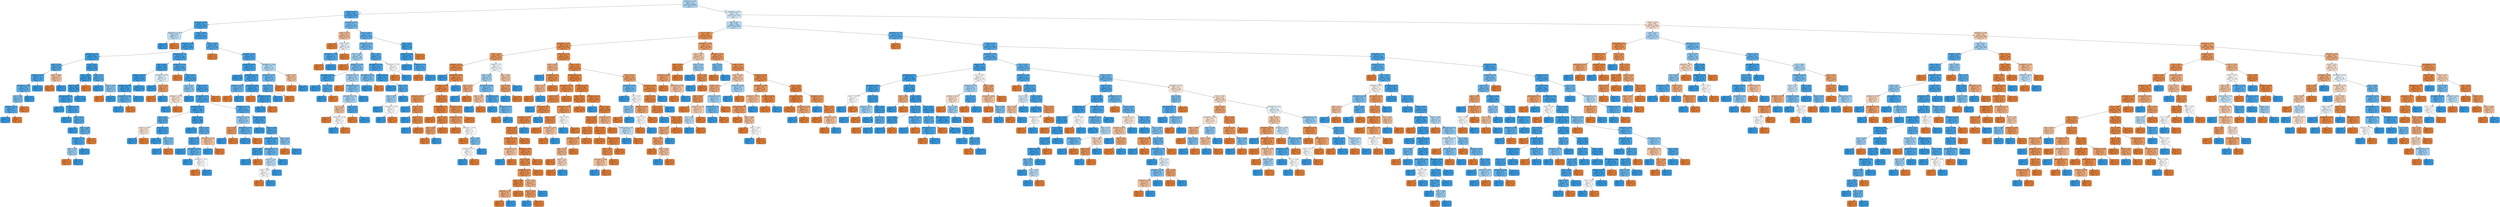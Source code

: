 digraph Tree {
node [shape=box, style="filled, rounded", color="black", fontname="helvetica"] ;
edge [fontname="helvetica"] ;
0 [label="leukocyty <= 0.33\ngini = 0.47\nsamples = 4448\nvalue = [2639, 4419]\nclass = 1", fillcolor="#afd8f5"] ;
1 [label="hbver <= 0.74\ngini = 0.16\nsamples = 872\nvalue = [121, 1278]\nclass = 1", fillcolor="#4ca6e7"] ;
0 -> 1 [labeldistance=2.5, labelangle=45, headlabel="True"] ;
2 [label="erytrocyty <= 0.33\ngini = 0.11\nsamples = 718\nvalue = [65, 1087]\nclass = 1", fillcolor="#45a3e7"] ;
1 -> 2 ;
3 [label="erytrocyty <= 0.31\ngini = 0.48\nsamples = 3\nvalue = [2, 3]\nclass = 1", fillcolor="#bddef6"] ;
2 -> 3 ;
4 [label="gini = 0.0\nsamples = 2\nvalue = [0, 3]\nclass = 1", fillcolor="#399de5"] ;
3 -> 4 ;
5 [label="gini = 0.0\nsamples = 1\nvalue = [2, 0]\nclass = 0", fillcolor="#e58139"] ;
3 -> 5 ;
6 [label="hbver <= 0.69\ngini = 0.1\nsamples = 715\nvalue = [63, 1084]\nclass = 1", fillcolor="#45a3e7"] ;
2 -> 6 ;
7 [label="leukocyty <= 0.16\ngini = 0.09\nsamples = 630\nvalue = [50, 971]\nclass = 1", fillcolor="#43a2e6"] ;
6 -> 7 ;
8 [label="blood_group <= 0.5\ngini = 0.06\nsamples = 246\nvalue = [11, 377]\nclass = 1", fillcolor="#3fa0e6"] ;
7 -> 8 ;
9 [label="hbver <= 0.67\ngini = 0.19\nsamples = 29\nvalue = [5, 41]\nclass = 1", fillcolor="#51a9e8"] ;
8 -> 9 ;
10 [label="leukocyty <= 0.08\ngini = 0.13\nsamples = 27\nvalue = [3, 40]\nclass = 1", fillcolor="#48a4e7"] ;
9 -> 10 ;
11 [label="hematokrit <= 0.46\ngini = 0.24\nsamples = 14\nvalue = [3, 18]\nclass = 1", fillcolor="#5aade9"] ;
10 -> 11 ;
12 [label="er-cv <= 0.6\ngini = 0.38\nsamples = 8\nvalue = [3, 9]\nclass = 1", fillcolor="#7bbeee"] ;
11 -> 12 ;
13 [label="leukocyty <= 0.06\ngini = 0.18\nsamples = 7\nvalue = [1, 9]\nclass = 1", fillcolor="#4fa8e8"] ;
12 -> 13 ;
14 [label="gini = 0.0\nsamples = 6\nvalue = [0, 9]\nclass = 1", fillcolor="#399de5"] ;
13 -> 14 ;
15 [label="gini = 0.0\nsamples = 1\nvalue = [1, 0]\nclass = 0", fillcolor="#e58139"] ;
13 -> 15 ;
16 [label="gini = 0.0\nsamples = 1\nvalue = [2, 0]\nclass = 0", fillcolor="#e58139"] ;
12 -> 16 ;
17 [label="gini = 0.0\nsamples = 6\nvalue = [0, 9]\nclass = 1", fillcolor="#399de5"] ;
11 -> 17 ;
18 [label="gini = 0.0\nsamples = 13\nvalue = [0, 22]\nclass = 1", fillcolor="#399de5"] ;
10 -> 18 ;
19 [label="hbver <= 0.68\ngini = 0.44\nsamples = 2\nvalue = [2, 1]\nclass = 0", fillcolor="#f2c09c"] ;
9 -> 19 ;
20 [label="gini = 0.0\nsamples = 1\nvalue = [2, 0]\nclass = 0", fillcolor="#e58139"] ;
19 -> 20 ;
21 [label="gini = 0.0\nsamples = 1\nvalue = [0, 1]\nclass = 1", fillcolor="#399de5"] ;
19 -> 21 ;
22 [label="er-cv <= 0.77\ngini = 0.03\nsamples = 217\nvalue = [6, 336]\nclass = 1", fillcolor="#3d9fe5"] ;
8 -> 22 ;
23 [label="etytr <= 0.52\ngini = 0.02\nsamples = 206\nvalue = [4, 320]\nclass = 1", fillcolor="#3b9ee5"] ;
22 -> 23 ;
24 [label="hbver <= 0.46\ngini = 0.02\nsamples = 205\nvalue = [3, 320]\nclass = 1", fillcolor="#3b9ee5"] ;
23 -> 24 ;
25 [label="blood_group <= 4.5\ngini = 0.06\nsamples = 67\nvalue = [3, 101]\nclass = 1", fillcolor="#3fa0e6"] ;
24 -> 25 ;
26 [label="gini = 0.0\nsamples = 33\nvalue = [0, 53]\nclass = 1", fillcolor="#399de5"] ;
25 -> 26 ;
27 [label="erytrocyty <= 0.63\ngini = 0.11\nsamples = 34\nvalue = [3, 48]\nclass = 1", fillcolor="#45a3e7"] ;
25 -> 27 ;
28 [label="gini = 0.0\nsamples = 15\nvalue = [0, 24]\nclass = 1", fillcolor="#399de5"] ;
27 -> 28 ;
29 [label="etytr <= 0.17\ngini = 0.2\nsamples = 19\nvalue = [3, 24]\nclass = 1", fillcolor="#52a9e8"] ;
27 -> 29 ;
30 [label="gini = 0.0\nsamples = 5\nvalue = [0, 9]\nclass = 1", fillcolor="#399de5"] ;
29 -> 30 ;
31 [label="hbver <= 0.46\ngini = 0.28\nsamples = 14\nvalue = [3, 15]\nclass = 1", fillcolor="#61b1ea"] ;
29 -> 31 ;
32 [label="leukocyty <= 0.09\ngini = 0.12\nsamples = 13\nvalue = [1, 15]\nclass = 1", fillcolor="#46a4e7"] ;
31 -> 32 ;
33 [label="etytr <= 0.18\ngini = 0.44\nsamples = 3\nvalue = [1, 2]\nclass = 1", fillcolor="#9ccef2"] ;
32 -> 33 ;
34 [label="gini = 0.0\nsamples = 1\nvalue = [1, 0]\nclass = 0", fillcolor="#e58139"] ;
33 -> 34 ;
35 [label="gini = 0.0\nsamples = 2\nvalue = [0, 2]\nclass = 1", fillcolor="#399de5"] ;
33 -> 35 ;
36 [label="gini = 0.0\nsamples = 10\nvalue = [0, 13]\nclass = 1", fillcolor="#399de5"] ;
32 -> 36 ;
37 [label="gini = 0.0\nsamples = 1\nvalue = [2, 0]\nclass = 0", fillcolor="#e58139"] ;
31 -> 37 ;
38 [label="gini = 0.0\nsamples = 138\nvalue = [0, 219]\nclass = 1", fillcolor="#399de5"] ;
24 -> 38 ;
39 [label="gini = 0.0\nsamples = 1\nvalue = [1, 0]\nclass = 0", fillcolor="#e58139"] ;
23 -> 39 ;
40 [label="hbver <= 0.5\ngini = 0.2\nsamples = 11\nvalue = [2, 16]\nclass = 1", fillcolor="#52a9e8"] ;
22 -> 40 ;
41 [label="gini = 0.0\nsamples = 7\nvalue = [0, 11]\nclass = 1", fillcolor="#399de5"] ;
40 -> 41 ;
42 [label="hbver <= 0.54\ngini = 0.41\nsamples = 4\nvalue = [2, 5]\nclass = 1", fillcolor="#88c4ef"] ;
40 -> 42 ;
43 [label="gini = 0.0\nsamples = 1\nvalue = [2, 0]\nclass = 0", fillcolor="#e58139"] ;
42 -> 43 ;
44 [label="gini = 0.0\nsamples = 3\nvalue = [0, 5]\nclass = 1", fillcolor="#399de5"] ;
42 -> 44 ;
45 [label="blood_group <= 2.5\ngini = 0.12\nsamples = 384\nvalue = [39, 594]\nclass = 1", fillcolor="#46a3e7"] ;
7 -> 45 ;
46 [label="etytr <= 0.49\ngini = 0.06\nsamples = 139\nvalue = [7, 227]\nclass = 1", fillcolor="#3fa0e6"] ;
45 -> 46 ;
47 [label="erytrocyty <= 0.69\ngini = 0.02\nsamples = 134\nvalue = [2, 221]\nclass = 1", fillcolor="#3b9ee5"] ;
46 -> 47 ;
48 [label="hematokrit <= 0.27\ngini = 0.04\nsamples = 58\nvalue = [2, 96]\nclass = 1", fillcolor="#3d9fe6"] ;
47 -> 48 ;
49 [label="hematokrit <= 0.26\ngini = 0.24\nsamples = 8\nvalue = [2, 12]\nclass = 1", fillcolor="#5aade9"] ;
48 -> 49 ;
50 [label="gini = 0.0\nsamples = 7\nvalue = [0, 12]\nclass = 1", fillcolor="#399de5"] ;
49 -> 50 ;
51 [label="gini = 0.0\nsamples = 1\nvalue = [2, 0]\nclass = 0", fillcolor="#e58139"] ;
49 -> 51 ;
52 [label="gini = 0.0\nsamples = 50\nvalue = [0, 84]\nclass = 1", fillcolor="#399de5"] ;
48 -> 52 ;
53 [label="gini = 0.0\nsamples = 76\nvalue = [0, 125]\nclass = 1", fillcolor="#399de5"] ;
47 -> 53 ;
54 [label="erytrocyty <= 0.43\ngini = 0.5\nsamples = 5\nvalue = [5, 6]\nclass = 1", fillcolor="#deeffb"] ;
46 -> 54 ;
55 [label="gini = 0.0\nsamples = 2\nvalue = [0, 5]\nclass = 1", fillcolor="#399de5"] ;
54 -> 55 ;
56 [label="er-cv <= 0.74\ngini = 0.28\nsamples = 3\nvalue = [5, 1]\nclass = 0", fillcolor="#ea9a61"] ;
54 -> 56 ;
57 [label="gini = 0.0\nsamples = 2\nvalue = [5, 0]\nclass = 0", fillcolor="#e58139"] ;
56 -> 57 ;
58 [label="gini = 0.0\nsamples = 1\nvalue = [0, 1]\nclass = 1", fillcolor="#399de5"] ;
56 -> 58 ;
59 [label="leukocyty <= 0.16\ngini = 0.15\nsamples = 245\nvalue = [32, 367]\nclass = 1", fillcolor="#4aa6e7"] ;
45 -> 59 ;
60 [label="gini = 0.0\nsamples = 1\nvalue = [4, 0]\nclass = 0", fillcolor="#e58139"] ;
59 -> 60 ;
61 [label="etytr <= 0.17\ngini = 0.13\nsamples = 244\nvalue = [28, 367]\nclass = 1", fillcolor="#48a4e7"] ;
59 -> 61 ;
62 [label="er-cv <= 0.6\ngini = 0.42\nsamples = 11\nvalue = [5, 12]\nclass = 1", fillcolor="#8bc6f0"] ;
61 -> 62 ;
63 [label="leukocyty <= 0.19\ngini = 0.49\nsamples = 6\nvalue = [5, 4]\nclass = 0", fillcolor="#fae6d7"] ;
62 -> 63 ;
64 [label="gini = 0.0\nsamples = 3\nvalue = [0, 4]\nclass = 1", fillcolor="#399de5"] ;
63 -> 64 ;
65 [label="gini = 0.0\nsamples = 3\nvalue = [5, 0]\nclass = 0", fillcolor="#e58139"] ;
63 -> 65 ;
66 [label="gini = 0.0\nsamples = 5\nvalue = [0, 8]\nclass = 1", fillcolor="#399de5"] ;
62 -> 66 ;
67 [label="etytr <= 0.56\ngini = 0.11\nsamples = 233\nvalue = [23, 355]\nclass = 1", fillcolor="#46a3e7"] ;
61 -> 67 ;
68 [label="erytrocyty <= 0.73\ngini = 0.11\nsamples = 232\nvalue = [22, 355]\nclass = 1", fillcolor="#45a3e7"] ;
67 -> 68 ;
69 [label="blood_group <= 3.5\ngini = 0.07\nsamples = 146\nvalue = [9, 230]\nclass = 1", fillcolor="#41a1e6"] ;
68 -> 69 ;
70 [label="etytr <= 0.23\ngini = 0.22\nsamples = 30\nvalue = [6, 41]\nclass = 1", fillcolor="#56abe9"] ;
69 -> 70 ;
71 [label="smoker <= 0.5\ngini = 0.49\nsamples = 4\nvalue = [5, 4]\nclass = 0", fillcolor="#fae6d7"] ;
70 -> 71 ;
72 [label="gini = 0.0\nsamples = 2\nvalue = [0, 4]\nclass = 1", fillcolor="#399de5"] ;
71 -> 72 ;
73 [label="gini = 0.0\nsamples = 2\nvalue = [5, 0]\nclass = 0", fillcolor="#e58139"] ;
71 -> 73 ;
74 [label="leukocyty <= 0.3\ngini = 0.05\nsamples = 26\nvalue = [1, 37]\nclass = 1", fillcolor="#3ea0e6"] ;
70 -> 74 ;
75 [label="gini = 0.0\nsamples = 22\nvalue = [0, 34]\nclass = 1", fillcolor="#399de5"] ;
74 -> 75 ;
76 [label="hbver <= 0.61\ngini = 0.38\nsamples = 4\nvalue = [1, 3]\nclass = 1", fillcolor="#7bbeee"] ;
74 -> 76 ;
77 [label="gini = 0.0\nsamples = 3\nvalue = [0, 3]\nclass = 1", fillcolor="#399de5"] ;
76 -> 77 ;
78 [label="gini = 0.0\nsamples = 1\nvalue = [1, 0]\nclass = 0", fillcolor="#e58139"] ;
76 -> 78 ;
79 [label="etytr <= 0.33\ngini = 0.03\nsamples = 116\nvalue = [3, 189]\nclass = 1", fillcolor="#3c9fe5"] ;
69 -> 79 ;
80 [label="gini = 0.0\nsamples = 101\nvalue = [0, 171]\nclass = 1", fillcolor="#399de5"] ;
79 -> 80 ;
81 [label="hbver <= 0.59\ngini = 0.24\nsamples = 15\nvalue = [3, 18]\nclass = 1", fillcolor="#5aade9"] ;
79 -> 81 ;
82 [label="smoker <= 0.5\ngini = 0.1\nsamples = 13\nvalue = [1, 17]\nclass = 1", fillcolor="#45a3e7"] ;
81 -> 82 ;
83 [label="gini = 0.0\nsamples = 7\nvalue = [0, 11]\nclass = 1", fillcolor="#399de5"] ;
82 -> 83 ;
84 [label="hematokrit <= 0.62\ngini = 0.24\nsamples = 6\nvalue = [1, 6]\nclass = 1", fillcolor="#5aade9"] ;
82 -> 84 ;
85 [label="gini = 0.0\nsamples = 4\nvalue = [0, 5]\nclass = 1", fillcolor="#399de5"] ;
84 -> 85 ;
86 [label="erytrocyty <= 0.71\ngini = 0.5\nsamples = 2\nvalue = [1, 1]\nclass = 0", fillcolor="#ffffff"] ;
84 -> 86 ;
87 [label="gini = 0.0\nsamples = 1\nvalue = [1, 0]\nclass = 0", fillcolor="#e58139"] ;
86 -> 87 ;
88 [label="gini = 0.0\nsamples = 1\nvalue = [0, 1]\nclass = 1", fillcolor="#399de5"] ;
86 -> 88 ;
89 [label="hematokrit <= 0.43\ngini = 0.44\nsamples = 2\nvalue = [2, 1]\nclass = 0", fillcolor="#f2c09c"] ;
81 -> 89 ;
90 [label="gini = 0.0\nsamples = 1\nvalue = [0, 1]\nclass = 1", fillcolor="#399de5"] ;
89 -> 90 ;
91 [label="gini = 0.0\nsamples = 1\nvalue = [2, 0]\nclass = 0", fillcolor="#e58139"] ;
89 -> 91 ;
92 [label="hematokrit <= 0.32\ngini = 0.17\nsamples = 86\nvalue = [13, 125]\nclass = 1", fillcolor="#4ea7e8"] ;
68 -> 92 ;
93 [label="erytrocyty <= 0.75\ngini = 0.43\nsamples = 17\nvalue = [8, 18]\nclass = 1", fillcolor="#91c9f1"] ;
92 -> 93 ;
94 [label="er-cv <= 0.47\ngini = 0.28\nsamples = 4\nvalue = [5, 1]\nclass = 0", fillcolor="#ea9a61"] ;
93 -> 94 ;
95 [label="gini = 0.0\nsamples = 1\nvalue = [0, 1]\nclass = 1", fillcolor="#399de5"] ;
94 -> 95 ;
96 [label="gini = 0.0\nsamples = 3\nvalue = [5, 0]\nclass = 0", fillcolor="#e58139"] ;
94 -> 96 ;
97 [label="hematokrit <= 0.32\ngini = 0.26\nsamples = 13\nvalue = [3, 17]\nclass = 1", fillcolor="#5caeea"] ;
93 -> 97 ;
98 [label="gini = 0.0\nsamples = 12\nvalue = [0, 17]\nclass = 1", fillcolor="#399de5"] ;
97 -> 98 ;
99 [label="gini = 0.0\nsamples = 1\nvalue = [3, 0]\nclass = 0", fillcolor="#e58139"] ;
97 -> 99 ;
100 [label="leukocyty <= 0.26\ngini = 0.09\nsamples = 69\nvalue = [5, 107]\nclass = 1", fillcolor="#42a2e6"] ;
92 -> 100 ;
101 [label="gini = 0.0\nsamples = 35\nvalue = [0, 57]\nclass = 1", fillcolor="#399de5"] ;
100 -> 101 ;
102 [label="hbver <= 0.64\ngini = 0.17\nsamples = 34\nvalue = [5, 50]\nclass = 1", fillcolor="#4da7e8"] ;
100 -> 102 ;
103 [label="hematokrit <= 0.67\ngini = 0.12\nsamples = 28\nvalue = [3, 45]\nclass = 1", fillcolor="#46a4e7"] ;
102 -> 103 ;
104 [label="etytr <= 0.37\ngini = 0.05\nsamples = 20\nvalue = [1, 36]\nclass = 1", fillcolor="#3ea0e6"] ;
103 -> 104 ;
105 [label="gini = 0.0\nsamples = 19\nvalue = [0, 36]\nclass = 1", fillcolor="#399de5"] ;
104 -> 105 ;
106 [label="gini = 0.0\nsamples = 1\nvalue = [1, 0]\nclass = 0", fillcolor="#e58139"] ;
104 -> 106 ;
107 [label="blood_group <= 3.5\ngini = 0.3\nsamples = 8\nvalue = [2, 9]\nclass = 1", fillcolor="#65b3eb"] ;
103 -> 107 ;
108 [label="smoker <= 0.5\ngini = 0.48\nsamples = 3\nvalue = [2, 3]\nclass = 1", fillcolor="#bddef6"] ;
107 -> 108 ;
109 [label="hbver <= 0.53\ngini = 0.5\nsamples = 2\nvalue = [2, 2]\nclass = 0", fillcolor="#ffffff"] ;
108 -> 109 ;
110 [label="gini = 0.0\nsamples = 1\nvalue = [2, 0]\nclass = 0", fillcolor="#e58139"] ;
109 -> 110 ;
111 [label="gini = 0.0\nsamples = 1\nvalue = [0, 2]\nclass = 1", fillcolor="#399de5"] ;
109 -> 111 ;
112 [label="gini = 0.0\nsamples = 1\nvalue = [0, 1]\nclass = 1", fillcolor="#399de5"] ;
108 -> 112 ;
113 [label="gini = 0.0\nsamples = 5\nvalue = [0, 6]\nclass = 1", fillcolor="#399de5"] ;
107 -> 113 ;
114 [label="etytr <= 0.24\ngini = 0.41\nsamples = 6\nvalue = [2, 5]\nclass = 1", fillcolor="#88c4ef"] ;
102 -> 114 ;
115 [label="gini = 0.0\nsamples = 1\nvalue = [2, 0]\nclass = 0", fillcolor="#e58139"] ;
114 -> 115 ;
116 [label="gini = 0.0\nsamples = 5\nvalue = [0, 5]\nclass = 1", fillcolor="#399de5"] ;
114 -> 116 ;
117 [label="gini = 0.0\nsamples = 1\nvalue = [1, 0]\nclass = 0", fillcolor="#e58139"] ;
67 -> 117 ;
118 [label="hbver <= 0.69\ngini = 0.19\nsamples = 85\nvalue = [13, 113]\nclass = 1", fillcolor="#50a8e8"] ;
6 -> 118 ;
119 [label="gini = 0.0\nsamples = 2\nvalue = [4, 0]\nclass = 0", fillcolor="#e58139"] ;
118 -> 119 ;
120 [label="leukocyty <= 0.29\ngini = 0.14\nsamples = 83\nvalue = [9, 113]\nclass = 1", fillcolor="#49a5e7"] ;
118 -> 120 ;
121 [label="erytrocyty <= 0.57\ngini = 0.06\nsamples = 70\nvalue = [3, 103]\nclass = 1", fillcolor="#3fa0e6"] ;
120 -> 121 ;
122 [label="gini = 0.0\nsamples = 25\nvalue = [0, 36]\nclass = 1", fillcolor="#399de5"] ;
121 -> 122 ;
123 [label="blood_group <= 0.5\ngini = 0.08\nsamples = 45\nvalue = [3, 67]\nclass = 1", fillcolor="#42a1e6"] ;
121 -> 123 ;
124 [label="leukocyty <= 0.14\ngini = 0.28\nsamples = 5\nvalue = [1, 5]\nclass = 1", fillcolor="#61b1ea"] ;
123 -> 124 ;
125 [label="gini = 0.0\nsamples = 1\nvalue = [1, 0]\nclass = 0", fillcolor="#e58139"] ;
124 -> 125 ;
126 [label="gini = 0.0\nsamples = 4\nvalue = [0, 5]\nclass = 1", fillcolor="#399de5"] ;
124 -> 126 ;
127 [label="erytrocyty <= 0.58\ngini = 0.06\nsamples = 40\nvalue = [2, 62]\nclass = 1", fillcolor="#3fa0e6"] ;
123 -> 127 ;
128 [label="gini = 0.0\nsamples = 1\nvalue = [1, 0]\nclass = 0", fillcolor="#e58139"] ;
127 -> 128 ;
129 [label="hematokrit <= 0.87\ngini = 0.03\nsamples = 39\nvalue = [1, 62]\nclass = 1", fillcolor="#3c9fe5"] ;
127 -> 129 ;
130 [label="gini = 0.0\nsamples = 38\nvalue = [0, 62]\nclass = 1", fillcolor="#399de5"] ;
129 -> 130 ;
131 [label="gini = 0.0\nsamples = 1\nvalue = [1, 0]\nclass = 0", fillcolor="#e58139"] ;
129 -> 131 ;
132 [label="hematokrit <= 0.56\ngini = 0.47\nsamples = 13\nvalue = [6, 10]\nclass = 1", fillcolor="#b0d8f5"] ;
120 -> 132 ;
133 [label="leukocyty <= 0.32\ngini = 0.32\nsamples = 8\nvalue = [2, 8]\nclass = 1", fillcolor="#6ab6ec"] ;
132 -> 133 ;
134 [label="hbver <= 0.73\ngini = 0.2\nsamples = 7\nvalue = [1, 8]\nclass = 1", fillcolor="#52a9e8"] ;
133 -> 134 ;
135 [label="gini = 0.0\nsamples = 6\nvalue = [0, 8]\nclass = 1", fillcolor="#399de5"] ;
134 -> 135 ;
136 [label="gini = 0.0\nsamples = 1\nvalue = [1, 0]\nclass = 0", fillcolor="#e58139"] ;
134 -> 136 ;
137 [label="gini = 0.0\nsamples = 1\nvalue = [1, 0]\nclass = 0", fillcolor="#e58139"] ;
133 -> 137 ;
138 [label="etytr <= 0.27\ngini = 0.44\nsamples = 5\nvalue = [4, 2]\nclass = 0", fillcolor="#f2c09c"] ;
132 -> 138 ;
139 [label="gini = 0.0\nsamples = 3\nvalue = [4, 0]\nclass = 0", fillcolor="#e58139"] ;
138 -> 139 ;
140 [label="gini = 0.0\nsamples = 2\nvalue = [0, 2]\nclass = 1", fillcolor="#399de5"] ;
138 -> 140 ;
141 [label="erytrocyty <= 0.48\ngini = 0.35\nsamples = 154\nvalue = [56, 191]\nclass = 1", fillcolor="#73baed"] ;
1 -> 141 ;
142 [label="hbver <= 0.75\ngini = 0.43\nsamples = 22\nvalue = [22, 10]\nclass = 0", fillcolor="#f1ba93"] ;
141 -> 142 ;
143 [label="gini = 0.0\nsamples = 8\nvalue = [13, 0]\nclass = 0", fillcolor="#e58139"] ;
142 -> 143 ;
144 [label="etytr <= 0.22\ngini = 0.5\nsamples = 14\nvalue = [9, 10]\nclass = 1", fillcolor="#ebf5fc"] ;
142 -> 144 ;
145 [label="hematokrit <= 0.36\ngini = 0.17\nsamples = 9\nvalue = [1, 10]\nclass = 1", fillcolor="#4da7e8"] ;
144 -> 145 ;
146 [label="gini = 0.0\nsamples = 1\nvalue = [1, 0]\nclass = 0", fillcolor="#e58139"] ;
145 -> 146 ;
147 [label="gini = 0.0\nsamples = 8\nvalue = [0, 10]\nclass = 1", fillcolor="#399de5"] ;
145 -> 147 ;
148 [label="gini = 0.0\nsamples = 5\nvalue = [8, 0]\nclass = 0", fillcolor="#e58139"] ;
144 -> 148 ;
149 [label="er-cv <= 0.62\ngini = 0.27\nsamples = 132\nvalue = [34, 181]\nclass = 1", fillcolor="#5eafea"] ;
141 -> 149 ;
150 [label="erytrocyty <= 0.62\ngini = 0.32\nsamples = 91\nvalue = [31, 121]\nclass = 1", fillcolor="#6cb6ec"] ;
149 -> 150 ;
151 [label="hbver <= 0.75\ngini = 0.46\nsamples = 39\nvalue = [23, 42]\nclass = 1", fillcolor="#a5d3f3"] ;
150 -> 151 ;
152 [label="gini = 0.0\nsamples = 6\nvalue = [11, 0]\nclass = 0", fillcolor="#e58139"] ;
151 -> 152 ;
153 [label="leukocyty <= 0.16\ngini = 0.35\nsamples = 33\nvalue = [12, 42]\nclass = 1", fillcolor="#72b9ec"] ;
151 -> 153 ;
154 [label="hematokrit <= 0.55\ngini = 0.09\nsamples = 14\nvalue = [1, 21]\nclass = 1", fillcolor="#42a2e6"] ;
153 -> 154 ;
155 [label="gini = 0.0\nsamples = 9\nvalue = [0, 13]\nclass = 1", fillcolor="#399de5"] ;
154 -> 155 ;
156 [label="er-cv <= 0.38\ngini = 0.2\nsamples = 5\nvalue = [1, 8]\nclass = 1", fillcolor="#52a9e8"] ;
154 -> 156 ;
157 [label="gini = 0.0\nsamples = 4\nvalue = [0, 8]\nclass = 1", fillcolor="#399de5"] ;
156 -> 157 ;
158 [label="gini = 0.0\nsamples = 1\nvalue = [1, 0]\nclass = 0", fillcolor="#e58139"] ;
156 -> 158 ;
159 [label="leukocyty <= 0.17\ngini = 0.45\nsamples = 19\nvalue = [11, 21]\nclass = 1", fillcolor="#a1d0f3"] ;
153 -> 159 ;
160 [label="gini = 0.0\nsamples = 2\nvalue = [4, 0]\nclass = 0", fillcolor="#e58139"] ;
159 -> 160 ;
161 [label="blood_group <= 6.5\ngini = 0.38\nsamples = 17\nvalue = [7, 21]\nclass = 1", fillcolor="#7bbeee"] ;
159 -> 161 ;
162 [label="hematokrit <= 0.43\ngini = 0.45\nsamples = 14\nvalue = [7, 13]\nclass = 1", fillcolor="#a4d2f3"] ;
161 -> 162 ;
163 [label="er-cv <= 0.45\ngini = 0.44\nsamples = 5\nvalue = [6, 3]\nclass = 0", fillcolor="#f2c09c"] ;
162 -> 163 ;
164 [label="gini = 0.0\nsamples = 2\nvalue = [3, 0]\nclass = 0", fillcolor="#e58139"] ;
163 -> 164 ;
165 [label="leukocyty <= 0.28\ngini = 0.5\nsamples = 3\nvalue = [3, 3]\nclass = 0", fillcolor="#ffffff"] ;
163 -> 165 ;
166 [label="gini = 0.0\nsamples = 2\nvalue = [0, 3]\nclass = 1", fillcolor="#399de5"] ;
165 -> 166 ;
167 [label="gini = 0.0\nsamples = 1\nvalue = [3, 0]\nclass = 0", fillcolor="#e58139"] ;
165 -> 167 ;
168 [label="hbver <= 0.77\ngini = 0.17\nsamples = 9\nvalue = [1, 10]\nclass = 1", fillcolor="#4da7e8"] ;
162 -> 168 ;
169 [label="gini = 0.0\nsamples = 1\nvalue = [1, 0]\nclass = 0", fillcolor="#e58139"] ;
168 -> 169 ;
170 [label="gini = 0.0\nsamples = 8\nvalue = [0, 10]\nclass = 1", fillcolor="#399de5"] ;
168 -> 170 ;
171 [label="gini = 0.0\nsamples = 3\nvalue = [0, 8]\nclass = 1", fillcolor="#399de5"] ;
161 -> 171 ;
172 [label="er-cv <= 0.61\ngini = 0.17\nsamples = 52\nvalue = [8, 79]\nclass = 1", fillcolor="#4da7e8"] ;
150 -> 172 ;
173 [label="hematokrit <= 0.31\ngini = 0.12\nsamples = 50\nvalue = [5, 76]\nclass = 1", fillcolor="#46a3e7"] ;
172 -> 173 ;
174 [label="hematokrit <= 0.31\ngini = 0.35\nsamples = 11\nvalue = [4, 14]\nclass = 1", fillcolor="#72b9ec"] ;
173 -> 174 ;
175 [label="gini = 0.0\nsamples = 10\nvalue = [0, 14]\nclass = 1", fillcolor="#399de5"] ;
174 -> 175 ;
176 [label="gini = 0.0\nsamples = 1\nvalue = [4, 0]\nclass = 0", fillcolor="#e58139"] ;
174 -> 176 ;
177 [label="leukocyty <= 0.3\ngini = 0.03\nsamples = 39\nvalue = [1, 62]\nclass = 1", fillcolor="#3c9fe5"] ;
173 -> 177 ;
178 [label="gini = 0.0\nsamples = 33\nvalue = [0, 54]\nclass = 1", fillcolor="#399de5"] ;
177 -> 178 ;
179 [label="etytr <= 0.27\ngini = 0.2\nsamples = 6\nvalue = [1, 8]\nclass = 1", fillcolor="#52a9e8"] ;
177 -> 179 ;
180 [label="hbver <= 0.79\ngini = 0.44\nsamples = 3\nvalue = [1, 2]\nclass = 1", fillcolor="#9ccef2"] ;
179 -> 180 ;
181 [label="gini = 0.0\nsamples = 1\nvalue = [0, 1]\nclass = 1", fillcolor="#399de5"] ;
180 -> 181 ;
182 [label="erytrocyty <= 0.69\ngini = 0.5\nsamples = 2\nvalue = [1, 1]\nclass = 0", fillcolor="#ffffff"] ;
180 -> 182 ;
183 [label="gini = 0.0\nsamples = 1\nvalue = [0, 1]\nclass = 1", fillcolor="#399de5"] ;
182 -> 183 ;
184 [label="gini = 0.0\nsamples = 1\nvalue = [1, 0]\nclass = 0", fillcolor="#e58139"] ;
182 -> 184 ;
185 [label="gini = 0.0\nsamples = 3\nvalue = [0, 6]\nclass = 1", fillcolor="#399de5"] ;
179 -> 185 ;
186 [label="leukocyty <= 0.23\ngini = 0.5\nsamples = 2\nvalue = [3, 3]\nclass = 0", fillcolor="#ffffff"] ;
172 -> 186 ;
187 [label="gini = 0.0\nsamples = 1\nvalue = [3, 0]\nclass = 0", fillcolor="#e58139"] ;
186 -> 187 ;
188 [label="gini = 0.0\nsamples = 1\nvalue = [0, 3]\nclass = 1", fillcolor="#399de5"] ;
186 -> 188 ;
189 [label="etytr <= 0.31\ngini = 0.09\nsamples = 41\nvalue = [3, 60]\nclass = 1", fillcolor="#43a2e6"] ;
149 -> 189 ;
190 [label="leukocyty <= 0.28\ngini = 0.03\nsamples = 39\nvalue = [1, 60]\nclass = 1", fillcolor="#3c9fe5"] ;
189 -> 190 ;
191 [label="gini = 0.0\nsamples = 33\nvalue = [0, 50]\nclass = 1", fillcolor="#399de5"] ;
190 -> 191 ;
192 [label="leukocyty <= 0.3\ngini = 0.17\nsamples = 6\nvalue = [1, 10]\nclass = 1", fillcolor="#4da7e8"] ;
190 -> 192 ;
193 [label="gini = 0.0\nsamples = 1\nvalue = [1, 0]\nclass = 0", fillcolor="#e58139"] ;
192 -> 193 ;
194 [label="gini = 0.0\nsamples = 5\nvalue = [0, 10]\nclass = 1", fillcolor="#399de5"] ;
192 -> 194 ;
195 [label="gini = 0.0\nsamples = 2\nvalue = [2, 0]\nclass = 0", fillcolor="#e58139"] ;
189 -> 195 ;
196 [label="erytrocyty <= 0.58\ngini = 0.49\nsamples = 3576\nvalue = [2518, 3141]\nclass = 1", fillcolor="#d8ecfa"] ;
0 -> 196 [labeldistance=2.5, labelangle=-45, headlabel="False"] ;
197 [label="etytr <= 0.38\ngini = 0.48\nsamples = 2500\nvalue = [1538, 2405]\nclass = 1", fillcolor="#b8dcf6"] ;
196 -> 197 ;
198 [label="er-cv <= 0.65\ngini = 0.19\nsamples = 887\nvalue = [1259, 148]\nclass = 0", fillcolor="#e89050"] ;
197 -> 198 ;
199 [label="hematokrit <= 0.32\ngini = 0.16\nsamples = 704\nvalue = [1023, 96]\nclass = 0", fillcolor="#e78d4c"] ;
198 -> 199 ;
200 [label="etytr <= 0.34\ngini = 0.26\nsamples = 123\nvalue = [159, 29]\nclass = 0", fillcolor="#ea985d"] ;
199 -> 200 ;
201 [label="leukocyty <= 0.36\ngini = 0.15\nsamples = 102\nvalue = [144, 13]\nclass = 0", fillcolor="#e78c4b"] ;
200 -> 201 ;
202 [label="gini = 0.0\nsamples = 1\nvalue = [0, 2]\nclass = 1", fillcolor="#399de5"] ;
201 -> 202 ;
203 [label="hematokrit <= 0.32\ngini = 0.13\nsamples = 101\nvalue = [144, 11]\nclass = 0", fillcolor="#e78b48"] ;
201 -> 203 ;
204 [label="erytrocyty <= 0.33\ngini = 0.1\nsamples = 100\nvalue = [144, 8]\nclass = 0", fillcolor="#e68844"] ;
203 -> 204 ;
205 [label="leukocyty <= 0.46\ngini = 0.24\nsamples = 18\nvalue = [24, 4]\nclass = 0", fillcolor="#e9965a"] ;
204 -> 205 ;
206 [label="gini = 0.0\nsamples = 1\nvalue = [0, 1]\nclass = 1", fillcolor="#399de5"] ;
205 -> 206 ;
207 [label="hbver <= 0.36\ngini = 0.2\nsamples = 17\nvalue = [24, 3]\nclass = 0", fillcolor="#e89152"] ;
205 -> 207 ;
208 [label="gini = 0.0\nsamples = 1\nvalue = [0, 1]\nclass = 1", fillcolor="#399de5"] ;
207 -> 208 ;
209 [label="etytr <= 0.13\ngini = 0.14\nsamples = 16\nvalue = [24, 2]\nclass = 0", fillcolor="#e78c49"] ;
207 -> 209 ;
210 [label="gini = 0.0\nsamples = 1\nvalue = [0, 2]\nclass = 1", fillcolor="#399de5"] ;
209 -> 210 ;
211 [label="gini = 0.0\nsamples = 15\nvalue = [24, 0]\nclass = 0", fillcolor="#e58139"] ;
209 -> 211 ;
212 [label="etytr <= 0.3\ngini = 0.06\nsamples = 82\nvalue = [120, 4]\nclass = 0", fillcolor="#e68540"] ;
204 -> 212 ;
213 [label="blood_group <= 5.5\ngini = 0.02\nsamples = 60\nvalue = [92, 1]\nclass = 0", fillcolor="#e5823b"] ;
212 -> 213 ;
214 [label="gini = 0.0\nsamples = 47\nvalue = [76, 0]\nclass = 0", fillcolor="#e58139"] ;
213 -> 214 ;
215 [label="etytr <= 0.21\ngini = 0.11\nsamples = 13\nvalue = [16, 1]\nclass = 0", fillcolor="#e78945"] ;
213 -> 215 ;
216 [label="etytr <= 0.18\ngini = 0.32\nsamples = 5\nvalue = [4, 1]\nclass = 0", fillcolor="#eca06a"] ;
215 -> 216 ;
217 [label="gini = 0.0\nsamples = 4\nvalue = [4, 0]\nclass = 0", fillcolor="#e58139"] ;
216 -> 217 ;
218 [label="gini = 0.0\nsamples = 1\nvalue = [0, 1]\nclass = 1", fillcolor="#399de5"] ;
216 -> 218 ;
219 [label="gini = 0.0\nsamples = 8\nvalue = [12, 0]\nclass = 0", fillcolor="#e58139"] ;
215 -> 219 ;
220 [label="leukocyty <= 0.56\ngini = 0.17\nsamples = 22\nvalue = [28, 3]\nclass = 0", fillcolor="#e88e4e"] ;
212 -> 220 ;
221 [label="leukocyty <= 0.49\ngini = 0.28\nsamples = 14\nvalue = [15, 3]\nclass = 0", fillcolor="#ea9a61"] ;
220 -> 221 ;
222 [label="gini = 0.0\nsamples = 8\nvalue = [12, 0]\nclass = 0", fillcolor="#e58139"] ;
221 -> 222 ;
223 [label="erytrocyty <= 0.37\ngini = 0.5\nsamples = 6\nvalue = [3, 3]\nclass = 0", fillcolor="#ffffff"] ;
221 -> 223 ;
224 [label="gini = 0.0\nsamples = 2\nvalue = [2, 0]\nclass = 0", fillcolor="#e58139"] ;
223 -> 224 ;
225 [label="er-cv <= 0.45\ngini = 0.38\nsamples = 4\nvalue = [1, 3]\nclass = 1", fillcolor="#7bbeee"] ;
223 -> 225 ;
226 [label="hematokrit <= 0.3\ngini = 0.5\nsamples = 2\nvalue = [1, 1]\nclass = 0", fillcolor="#ffffff"] ;
225 -> 226 ;
227 [label="gini = 0.0\nsamples = 1\nvalue = [0, 1]\nclass = 1", fillcolor="#399de5"] ;
226 -> 227 ;
228 [label="gini = 0.0\nsamples = 1\nvalue = [1, 0]\nclass = 0", fillcolor="#e58139"] ;
226 -> 228 ;
229 [label="gini = 0.0\nsamples = 2\nvalue = [0, 2]\nclass = 1", fillcolor="#399de5"] ;
225 -> 229 ;
230 [label="gini = 0.0\nsamples = 8\nvalue = [13, 0]\nclass = 0", fillcolor="#e58139"] ;
220 -> 230 ;
231 [label="gini = 0.0\nsamples = 1\nvalue = [0, 3]\nclass = 1", fillcolor="#399de5"] ;
203 -> 231 ;
232 [label="smoker <= 0.5\ngini = 0.5\nsamples = 21\nvalue = [15, 16]\nclass = 1", fillcolor="#f3f9fd"] ;
200 -> 232 ;
233 [label="etytr <= 0.35\ngini = 0.46\nsamples = 13\nvalue = [6, 11]\nclass = 1", fillcolor="#a5d2f3"] ;
232 -> 233 ;
234 [label="etytr <= 0.34\ngini = 0.38\nsamples = 4\nvalue = [3, 1]\nclass = 0", fillcolor="#eeab7b"] ;
233 -> 234 ;
235 [label="gini = 0.0\nsamples = 1\nvalue = [0, 1]\nclass = 1", fillcolor="#399de5"] ;
234 -> 235 ;
236 [label="gini = 0.0\nsamples = 3\nvalue = [3, 0]\nclass = 0", fillcolor="#e58139"] ;
234 -> 236 ;
237 [label="hematokrit <= 0.18\ngini = 0.36\nsamples = 9\nvalue = [3, 10]\nclass = 1", fillcolor="#74baed"] ;
233 -> 237 ;
238 [label="hbver <= 0.41\ngini = 0.44\nsamples = 3\nvalue = [2, 1]\nclass = 0", fillcolor="#f2c09c"] ;
237 -> 238 ;
239 [label="gini = 0.0\nsamples = 1\nvalue = [0, 1]\nclass = 1", fillcolor="#399de5"] ;
238 -> 239 ;
240 [label="gini = 0.0\nsamples = 2\nvalue = [2, 0]\nclass = 0", fillcolor="#e58139"] ;
238 -> 240 ;
241 [label="hematokrit <= 0.3\ngini = 0.18\nsamples = 6\nvalue = [1, 9]\nclass = 1", fillcolor="#4fa8e8"] ;
237 -> 241 ;
242 [label="gini = 0.0\nsamples = 3\nvalue = [0, 5]\nclass = 1", fillcolor="#399de5"] ;
241 -> 242 ;
243 [label="hematokrit <= 0.3\ngini = 0.32\nsamples = 3\nvalue = [1, 4]\nclass = 1", fillcolor="#6ab6ec"] ;
241 -> 243 ;
244 [label="gini = 0.0\nsamples = 1\nvalue = [1, 0]\nclass = 0", fillcolor="#e58139"] ;
243 -> 244 ;
245 [label="gini = 0.0\nsamples = 2\nvalue = [0, 4]\nclass = 1", fillcolor="#399de5"] ;
243 -> 245 ;
246 [label="etytr <= 0.37\ngini = 0.46\nsamples = 8\nvalue = [9, 5]\nclass = 0", fillcolor="#f3c7a7"] ;
232 -> 246 ;
247 [label="er-cv <= 0.49\ngini = 0.3\nsamples = 6\nvalue = [9, 2]\nclass = 0", fillcolor="#eb9d65"] ;
246 -> 247 ;
248 [label="gini = 0.0\nsamples = 1\nvalue = [0, 2]\nclass = 1", fillcolor="#399de5"] ;
247 -> 248 ;
249 [label="gini = 0.0\nsamples = 5\nvalue = [9, 0]\nclass = 0", fillcolor="#e58139"] ;
247 -> 249 ;
250 [label="gini = 0.0\nsamples = 2\nvalue = [0, 3]\nclass = 1", fillcolor="#399de5"] ;
246 -> 250 ;
251 [label="leukocyty <= 0.36\ngini = 0.13\nsamples = 581\nvalue = [864, 67]\nclass = 0", fillcolor="#e78b48"] ;
199 -> 251 ;
252 [label="hbver <= 0.65\ngini = 0.41\nsamples = 21\nvalue = [20, 8]\nclass = 0", fillcolor="#efb388"] ;
251 -> 252 ;
253 [label="gini = 0.0\nsamples = 5\nvalue = [0, 6]\nclass = 1", fillcolor="#399de5"] ;
252 -> 253 ;
254 [label="hematokrit <= 0.5\ngini = 0.17\nsamples = 16\nvalue = [20, 2]\nclass = 0", fillcolor="#e88e4d"] ;
252 -> 254 ;
255 [label="hbver <= 0.76\ngini = 0.41\nsamples = 5\nvalue = [5, 2]\nclass = 0", fillcolor="#efb388"] ;
254 -> 255 ;
256 [label="gini = 0.0\nsamples = 3\nvalue = [5, 0]\nclass = 0", fillcolor="#e58139"] ;
255 -> 256 ;
257 [label="gini = 0.0\nsamples = 2\nvalue = [0, 2]\nclass = 1", fillcolor="#399de5"] ;
255 -> 257 ;
258 [label="gini = 0.0\nsamples = 11\nvalue = [15, 0]\nclass = 0", fillcolor="#e58139"] ;
254 -> 258 ;
259 [label="etytr <= 0.32\ngini = 0.12\nsamples = 560\nvalue = [844, 59]\nclass = 0", fillcolor="#e78a47"] ;
251 -> 259 ;
260 [label="blood_group <= 1.5\ngini = 0.06\nsamples = 445\nvalue = [696, 22]\nclass = 0", fillcolor="#e6853f"] ;
259 -> 260 ;
261 [label="hematokrit <= 0.62\ngini = 0.11\nsamples = 117\nvalue = [190, 12]\nclass = 0", fillcolor="#e78946"] ;
260 -> 261 ;
262 [label="etytr <= 0.03\ngini = 0.15\nsamples = 82\nvalue = [136, 12]\nclass = 0", fillcolor="#e78c4a"] ;
261 -> 262 ;
263 [label="gini = 0.0\nsamples = 1\nvalue = [0, 1]\nclass = 1", fillcolor="#399de5"] ;
262 -> 263 ;
264 [label="erytrocyty <= 0.57\ngini = 0.14\nsamples = 81\nvalue = [136, 11]\nclass = 0", fillcolor="#e78b49"] ;
262 -> 264 ;
265 [label="hematokrit <= 0.61\ngini = 0.12\nsamples = 80\nvalue = [136, 9]\nclass = 0", fillcolor="#e78946"] ;
264 -> 265 ;
266 [label="smoker <= 0.5\ngini = 0.08\nsamples = 79\nvalue = [136, 6]\nclass = 0", fillcolor="#e68742"] ;
265 -> 266 ;
267 [label="erytrocyty <= 0.24\ngini = 0.13\nsamples = 52\nvalue = [83, 6]\nclass = 0", fillcolor="#e78a47"] ;
266 -> 267 ;
268 [label="leukocyty <= 0.67\ngini = 0.44\nsamples = 2\nvalue = [2, 1]\nclass = 0", fillcolor="#f2c09c"] ;
267 -> 268 ;
269 [label="gini = 0.0\nsamples = 1\nvalue = [0, 1]\nclass = 1", fillcolor="#399de5"] ;
268 -> 269 ;
270 [label="gini = 0.0\nsamples = 1\nvalue = [2, 0]\nclass = 0", fillcolor="#e58139"] ;
268 -> 270 ;
271 [label="leukocyty <= 0.65\ngini = 0.11\nsamples = 50\nvalue = [81, 5]\nclass = 0", fillcolor="#e78945"] ;
267 -> 271 ;
272 [label="er-cv <= 0.54\ngini = 0.16\nsamples = 36\nvalue = [54, 5]\nclass = 0", fillcolor="#e78d4b"] ;
271 -> 272 ;
273 [label="hematokrit <= 0.5\ngini = 0.19\nsamples = 28\nvalue = [42, 5]\nclass = 0", fillcolor="#e89051"] ;
272 -> 273 ;
274 [label="hbver <= 0.45\ngini = 0.06\nsamples = 21\nvalue = [32, 1]\nclass = 0", fillcolor="#e6853f"] ;
273 -> 274 ;
275 [label="leukocyty <= 0.5\ngini = 0.38\nsamples = 3\nvalue = [3, 1]\nclass = 0", fillcolor="#eeab7b"] ;
274 -> 275 ;
276 [label="gini = 0.0\nsamples = 2\nvalue = [3, 0]\nclass = 0", fillcolor="#e58139"] ;
275 -> 276 ;
277 [label="gini = 0.0\nsamples = 1\nvalue = [0, 1]\nclass = 1", fillcolor="#399de5"] ;
275 -> 277 ;
278 [label="gini = 0.0\nsamples = 18\nvalue = [29, 0]\nclass = 0", fillcolor="#e58139"] ;
274 -> 278 ;
279 [label="er-cv <= 0.45\ngini = 0.41\nsamples = 7\nvalue = [10, 4]\nclass = 0", fillcolor="#efb388"] ;
273 -> 279 ;
280 [label="hbver <= 0.49\ngini = 0.28\nsamples = 6\nvalue = [10, 2]\nclass = 0", fillcolor="#ea9a61"] ;
279 -> 280 ;
281 [label="gini = 0.0\nsamples = 1\nvalue = [0, 2]\nclass = 1", fillcolor="#399de5"] ;
280 -> 281 ;
282 [label="gini = 0.0\nsamples = 5\nvalue = [10, 0]\nclass = 0", fillcolor="#e58139"] ;
280 -> 282 ;
283 [label="gini = 0.0\nsamples = 1\nvalue = [0, 2]\nclass = 1", fillcolor="#399de5"] ;
279 -> 283 ;
284 [label="gini = 0.0\nsamples = 8\nvalue = [12, 0]\nclass = 0", fillcolor="#e58139"] ;
272 -> 284 ;
285 [label="gini = 0.0\nsamples = 14\nvalue = [27, 0]\nclass = 0", fillcolor="#e58139"] ;
271 -> 285 ;
286 [label="gini = 0.0\nsamples = 27\nvalue = [53, 0]\nclass = 0", fillcolor="#e58139"] ;
266 -> 286 ;
287 [label="gini = 0.0\nsamples = 1\nvalue = [0, 3]\nclass = 1", fillcolor="#399de5"] ;
265 -> 287 ;
288 [label="gini = 0.0\nsamples = 1\nvalue = [0, 2]\nclass = 1", fillcolor="#399de5"] ;
264 -> 288 ;
289 [label="gini = 0.0\nsamples = 35\nvalue = [54, 0]\nclass = 0", fillcolor="#e58139"] ;
261 -> 289 ;
290 [label="erytrocyty <= 0.42\ngini = 0.04\nsamples = 328\nvalue = [506, 10]\nclass = 0", fillcolor="#e6833d"] ;
260 -> 290 ;
291 [label="hbver <= 0.41\ngini = 0.02\nsamples = 139\nvalue = [219, 2]\nclass = 0", fillcolor="#e5823b"] ;
290 -> 291 ;
292 [label="hematokrit <= 0.75\ngini = 0.2\nsamples = 11\nvalue = [16, 2]\nclass = 0", fillcolor="#e89152"] ;
291 -> 292 ;
293 [label="etytr <= 0.28\ngini = 0.12\nsamples = 9\nvalue = [15, 1]\nclass = 0", fillcolor="#e78946"] ;
292 -> 293 ;
294 [label="gini = 0.0\nsamples = 6\nvalue = [13, 0]\nclass = 0", fillcolor="#e58139"] ;
293 -> 294 ;
295 [label="erytrocyty <= 0.33\ngini = 0.44\nsamples = 3\nvalue = [2, 1]\nclass = 0", fillcolor="#f2c09c"] ;
293 -> 295 ;
296 [label="gini = 0.0\nsamples = 2\nvalue = [2, 0]\nclass = 0", fillcolor="#e58139"] ;
295 -> 296 ;
297 [label="gini = 0.0\nsamples = 1\nvalue = [0, 1]\nclass = 1", fillcolor="#399de5"] ;
295 -> 297 ;
298 [label="etytr <= 0.23\ngini = 0.5\nsamples = 2\nvalue = [1, 1]\nclass = 0", fillcolor="#ffffff"] ;
292 -> 298 ;
299 [label="gini = 0.0\nsamples = 1\nvalue = [0, 1]\nclass = 1", fillcolor="#399de5"] ;
298 -> 299 ;
300 [label="gini = 0.0\nsamples = 1\nvalue = [1, 0]\nclass = 0", fillcolor="#e58139"] ;
298 -> 300 ;
301 [label="gini = 0.0\nsamples = 128\nvalue = [203, 0]\nclass = 0", fillcolor="#e58139"] ;
291 -> 301 ;
302 [label="erytrocyty <= 0.42\ngini = 0.05\nsamples = 189\nvalue = [287, 8]\nclass = 0", fillcolor="#e6853f"] ;
290 -> 302 ;
303 [label="gini = 0.0\nsamples = 1\nvalue = [0, 2]\nclass = 1", fillcolor="#399de5"] ;
302 -> 303 ;
304 [label="etytr <= 0.31\ngini = 0.04\nsamples = 188\nvalue = [287, 6]\nclass = 0", fillcolor="#e6843d"] ;
302 -> 304 ;
305 [label="hbver <= 0.54\ngini = 0.02\nsamples = 179\nvalue = [279, 3]\nclass = 0", fillcolor="#e5823b"] ;
304 -> 305 ;
306 [label="er-cv <= 0.37\ngini = 0.07\nsamples = 36\nvalue = [56, 2]\nclass = 0", fillcolor="#e68640"] ;
305 -> 306 ;
307 [label="leukocyty <= 0.72\ngini = 0.3\nsamples = 9\nvalue = [9, 2]\nclass = 0", fillcolor="#eb9d65"] ;
306 -> 307 ;
308 [label="etytr <= 0.25\ngini = 0.41\nsamples = 6\nvalue = [5, 2]\nclass = 0", fillcolor="#efb388"] ;
307 -> 308 ;
309 [label="gini = 0.0\nsamples = 2\nvalue = [2, 0]\nclass = 0", fillcolor="#e58139"] ;
308 -> 309 ;
310 [label="hbver <= 0.5\ngini = 0.48\nsamples = 4\nvalue = [3, 2]\nclass = 0", fillcolor="#f6d5bd"] ;
308 -> 310 ;
311 [label="gini = 0.0\nsamples = 2\nvalue = [3, 0]\nclass = 0", fillcolor="#e58139"] ;
310 -> 311 ;
312 [label="gini = 0.0\nsamples = 2\nvalue = [0, 2]\nclass = 1", fillcolor="#399de5"] ;
310 -> 312 ;
313 [label="gini = 0.0\nsamples = 3\nvalue = [4, 0]\nclass = 0", fillcolor="#e58139"] ;
307 -> 313 ;
314 [label="gini = 0.0\nsamples = 27\nvalue = [47, 0]\nclass = 0", fillcolor="#e58139"] ;
306 -> 314 ;
315 [label="er-cv <= 0.55\ngini = 0.01\nsamples = 143\nvalue = [223, 1]\nclass = 0", fillcolor="#e5823a"] ;
305 -> 315 ;
316 [label="gini = 0.0\nsamples = 111\nvalue = [181, 0]\nclass = 0", fillcolor="#e58139"] ;
315 -> 316 ;
317 [label="leukocyty <= 0.46\ngini = 0.05\nsamples = 32\nvalue = [42, 1]\nclass = 0", fillcolor="#e6843e"] ;
315 -> 317 ;
318 [label="etytr <= 0.23\ngini = 0.15\nsamples = 10\nvalue = [11, 1]\nclass = 0", fillcolor="#e78c4b"] ;
317 -> 318 ;
319 [label="erytrocyty <= 0.48\ngini = 0.44\nsamples = 3\nvalue = [2, 1]\nclass = 0", fillcolor="#f2c09c"] ;
318 -> 319 ;
320 [label="gini = 0.0\nsamples = 1\nvalue = [0, 1]\nclass = 1", fillcolor="#399de5"] ;
319 -> 320 ;
321 [label="gini = 0.0\nsamples = 2\nvalue = [2, 0]\nclass = 0", fillcolor="#e58139"] ;
319 -> 321 ;
322 [label="gini = 0.0\nsamples = 7\nvalue = [9, 0]\nclass = 0", fillcolor="#e58139"] ;
318 -> 322 ;
323 [label="gini = 0.0\nsamples = 22\nvalue = [31, 0]\nclass = 0", fillcolor="#e58139"] ;
317 -> 323 ;
324 [label="leukocyty <= 0.5\ngini = 0.4\nsamples = 9\nvalue = [8, 3]\nclass = 0", fillcolor="#efb083"] ;
304 -> 324 ;
325 [label="gini = 0.0\nsamples = 5\nvalue = [6, 0]\nclass = 0", fillcolor="#e58139"] ;
324 -> 325 ;
326 [label="blood_group <= 4.0\ngini = 0.48\nsamples = 4\nvalue = [2, 3]\nclass = 1", fillcolor="#bddef6"] ;
324 -> 326 ;
327 [label="gini = 0.0\nsamples = 2\nvalue = [0, 3]\nclass = 1", fillcolor="#399de5"] ;
326 -> 327 ;
328 [label="gini = 0.0\nsamples = 2\nvalue = [2, 0]\nclass = 0", fillcolor="#e58139"] ;
326 -> 328 ;
329 [label="hbver <= 0.42\ngini = 0.32\nsamples = 115\nvalue = [148, 37]\nclass = 0", fillcolor="#eca06a"] ;
259 -> 329 ;
330 [label="erytrocyty <= 0.42\ngini = 0.3\nsamples = 26\nvalue = [6, 27]\nclass = 1", fillcolor="#65b3eb"] ;
329 -> 330 ;
331 [label="gini = 0.0\nsamples = 16\nvalue = [0, 21]\nclass = 1", fillcolor="#399de5"] ;
330 -> 331 ;
332 [label="er-cv <= 0.43\ngini = 0.5\nsamples = 10\nvalue = [6, 6]\nclass = 0", fillcolor="#ffffff"] ;
330 -> 332 ;
333 [label="er-cv <= 0.24\ngini = 0.41\nsamples = 5\nvalue = [2, 5]\nclass = 1", fillcolor="#88c4ef"] ;
332 -> 333 ;
334 [label="gini = 0.0\nsamples = 2\nvalue = [2, 0]\nclass = 0", fillcolor="#e58139"] ;
333 -> 334 ;
335 [label="gini = 0.0\nsamples = 3\nvalue = [0, 5]\nclass = 1", fillcolor="#399de5"] ;
333 -> 335 ;
336 [label="leukocyty <= 0.64\ngini = 0.32\nsamples = 5\nvalue = [4, 1]\nclass = 0", fillcolor="#eca06a"] ;
332 -> 336 ;
337 [label="hbver <= 0.4\ngini = 0.5\nsamples = 2\nvalue = [1, 1]\nclass = 0", fillcolor="#ffffff"] ;
336 -> 337 ;
338 [label="gini = 0.0\nsamples = 1\nvalue = [1, 0]\nclass = 0", fillcolor="#e58139"] ;
337 -> 338 ;
339 [label="gini = 0.0\nsamples = 1\nvalue = [0, 1]\nclass = 1", fillcolor="#399de5"] ;
337 -> 339 ;
340 [label="gini = 0.0\nsamples = 3\nvalue = [3, 0]\nclass = 0", fillcolor="#e58139"] ;
336 -> 340 ;
341 [label="erytrocyty <= 0.56\ngini = 0.12\nsamples = 89\nvalue = [142, 10]\nclass = 0", fillcolor="#e78a47"] ;
329 -> 341 ;
342 [label="hbver <= 0.74\ngini = 0.1\nsamples = 88\nvalue = [142, 8]\nclass = 0", fillcolor="#e68844"] ;
341 -> 342 ;
343 [label="er-cv <= 0.16\ngini = 0.08\nsamples = 86\nvalue = [142, 6]\nclass = 0", fillcolor="#e68641"] ;
342 -> 343 ;
344 [label="gini = 0.0\nsamples = 1\nvalue = [0, 3]\nclass = 1", fillcolor="#399de5"] ;
343 -> 344 ;
345 [label="hbver <= 0.44\ngini = 0.04\nsamples = 85\nvalue = [142, 3]\nclass = 0", fillcolor="#e6843d"] ;
343 -> 345 ;
346 [label="hbver <= 0.43\ngini = 0.38\nsamples = 7\nvalue = [9, 3]\nclass = 0", fillcolor="#eeab7b"] ;
345 -> 346 ;
347 [label="hbver <= 0.43\ngini = 0.3\nsamples = 6\nvalue = [9, 2]\nclass = 0", fillcolor="#eb9d65"] ;
346 -> 347 ;
348 [label="gini = 0.0\nsamples = 4\nvalue = [5, 0]\nclass = 0", fillcolor="#e58139"] ;
347 -> 348 ;
349 [label="hbver <= 0.43\ngini = 0.44\nsamples = 2\nvalue = [4, 2]\nclass = 0", fillcolor="#f2c09c"] ;
347 -> 349 ;
350 [label="gini = 0.0\nsamples = 1\nvalue = [0, 2]\nclass = 1", fillcolor="#399de5"] ;
349 -> 350 ;
351 [label="gini = 0.0\nsamples = 1\nvalue = [4, 0]\nclass = 0", fillcolor="#e58139"] ;
349 -> 351 ;
352 [label="gini = 0.0\nsamples = 1\nvalue = [0, 1]\nclass = 1", fillcolor="#399de5"] ;
346 -> 352 ;
353 [label="gini = 0.0\nsamples = 78\nvalue = [133, 0]\nclass = 0", fillcolor="#e58139"] ;
345 -> 353 ;
354 [label="gini = 0.0\nsamples = 2\nvalue = [0, 2]\nclass = 1", fillcolor="#399de5"] ;
342 -> 354 ;
355 [label="gini = 0.0\nsamples = 1\nvalue = [0, 2]\nclass = 1", fillcolor="#399de5"] ;
341 -> 355 ;
356 [label="hematokrit <= 0.33\ngini = 0.3\nsamples = 183\nvalue = [236, 52]\nclass = 0", fillcolor="#eb9d65"] ;
198 -> 356 ;
357 [label="etytr <= 0.32\ngini = 0.46\nsamples = 33\nvalue = [35, 20]\nclass = 0", fillcolor="#f4c9aa"] ;
356 -> 357 ;
358 [label="etytr <= 0.16\ngini = 0.07\nsamples = 19\nvalue = [26, 1]\nclass = 0", fillcolor="#e68641"] ;
357 -> 358 ;
359 [label="erytrocyty <= 0.48\ngini = 0.32\nsamples = 3\nvalue = [4, 1]\nclass = 0", fillcolor="#eca06a"] ;
358 -> 359 ;
360 [label="gini = 0.0\nsamples = 1\nvalue = [2, 0]\nclass = 0", fillcolor="#e58139"] ;
359 -> 360 ;
361 [label="hematokrit <= 0.29\ngini = 0.44\nsamples = 2\nvalue = [2, 1]\nclass = 0", fillcolor="#f2c09c"] ;
359 -> 361 ;
362 [label="gini = 0.0\nsamples = 1\nvalue = [2, 0]\nclass = 0", fillcolor="#e58139"] ;
361 -> 362 ;
363 [label="gini = 0.0\nsamples = 1\nvalue = [0, 1]\nclass = 1", fillcolor="#399de5"] ;
361 -> 363 ;
364 [label="gini = 0.0\nsamples = 16\nvalue = [22, 0]\nclass = 0", fillcolor="#e58139"] ;
358 -> 364 ;
365 [label="hbver <= 0.43\ngini = 0.44\nsamples = 14\nvalue = [9, 19]\nclass = 1", fillcolor="#97cbf1"] ;
357 -> 365 ;
366 [label="gini = 0.0\nsamples = 9\nvalue = [0, 18]\nclass = 1", fillcolor="#399de5"] ;
365 -> 366 ;
367 [label="er-cv <= 0.67\ngini = 0.18\nsamples = 5\nvalue = [9, 1]\nclass = 0", fillcolor="#e88f4f"] ;
365 -> 367 ;
368 [label="gini = 0.0\nsamples = 1\nvalue = [0, 1]\nclass = 1", fillcolor="#399de5"] ;
367 -> 368 ;
369 [label="gini = 0.0\nsamples = 4\nvalue = [9, 0]\nclass = 0", fillcolor="#e58139"] ;
367 -> 369 ;
370 [label="leukocyty <= 0.34\ngini = 0.24\nsamples = 150\nvalue = [201, 32]\nclass = 0", fillcolor="#e99559"] ;
356 -> 370 ;
371 [label="er-cv <= 0.76\ngini = 0.35\nsamples = 6\nvalue = [2, 7]\nclass = 1", fillcolor="#72b9ec"] ;
370 -> 371 ;
372 [label="gini = 0.0\nsamples = 2\nvalue = [2, 0]\nclass = 0", fillcolor="#e58139"] ;
371 -> 372 ;
373 [label="gini = 0.0\nsamples = 4\nvalue = [0, 7]\nclass = 1", fillcolor="#399de5"] ;
371 -> 373 ;
374 [label="hbver <= 0.44\ngini = 0.2\nsamples = 144\nvalue = [199, 25]\nclass = 0", fillcolor="#e89152"] ;
370 -> 374 ;
375 [label="hbver <= 0.39\ngini = 0.46\nsamples = 21\nvalue = [24, 13]\nclass = 0", fillcolor="#f3c5a4"] ;
374 -> 375 ;
376 [label="smoker <= 0.5\ngini = 0.38\nsamples = 15\nvalue = [21, 7]\nclass = 0", fillcolor="#eeab7b"] ;
375 -> 376 ;
377 [label="etytr <= 0.34\ngini = 0.24\nsamples = 11\nvalue = [19, 3]\nclass = 0", fillcolor="#e99558"] ;
376 -> 377 ;
378 [label="gini = 0.0\nsamples = 7\nvalue = [14, 0]\nclass = 0", fillcolor="#e58139"] ;
377 -> 378 ;
379 [label="leukocyty <= 0.76\ngini = 0.47\nsamples = 4\nvalue = [5, 3]\nclass = 0", fillcolor="#f5cdb0"] ;
377 -> 379 ;
380 [label="er-cv <= 0.8\ngini = 0.48\nsamples = 3\nvalue = [2, 3]\nclass = 1", fillcolor="#bddef6"] ;
379 -> 380 ;
381 [label="gini = 0.0\nsamples = 2\nvalue = [0, 3]\nclass = 1", fillcolor="#399de5"] ;
380 -> 381 ;
382 [label="gini = 0.0\nsamples = 1\nvalue = [2, 0]\nclass = 0", fillcolor="#e58139"] ;
380 -> 382 ;
383 [label="gini = 0.0\nsamples = 1\nvalue = [3, 0]\nclass = 0", fillcolor="#e58139"] ;
379 -> 383 ;
384 [label="erytrocyty <= 0.47\ngini = 0.44\nsamples = 4\nvalue = [2, 4]\nclass = 1", fillcolor="#9ccef2"] ;
376 -> 384 ;
385 [label="hematokrit <= 0.6\ngini = 0.32\nsamples = 3\nvalue = [1, 4]\nclass = 1", fillcolor="#6ab6ec"] ;
384 -> 385 ;
386 [label="gini = 0.0\nsamples = 2\nvalue = [0, 4]\nclass = 1", fillcolor="#399de5"] ;
385 -> 386 ;
387 [label="gini = 0.0\nsamples = 1\nvalue = [1, 0]\nclass = 0", fillcolor="#e58139"] ;
385 -> 387 ;
388 [label="gini = 0.0\nsamples = 1\nvalue = [1, 0]\nclass = 0", fillcolor="#e58139"] ;
384 -> 388 ;
389 [label="leukocyty <= 0.69\ngini = 0.44\nsamples = 6\nvalue = [3, 6]\nclass = 1", fillcolor="#9ccef2"] ;
375 -> 389 ;
390 [label="gini = 0.0\nsamples = 3\nvalue = [0, 6]\nclass = 1", fillcolor="#399de5"] ;
389 -> 390 ;
391 [label="gini = 0.0\nsamples = 3\nvalue = [3, 0]\nclass = 0", fillcolor="#e58139"] ;
389 -> 391 ;
392 [label="leukocyty <= 0.48\ngini = 0.12\nsamples = 123\nvalue = [175, 12]\nclass = 0", fillcolor="#e78a47"] ;
374 -> 392 ;
393 [label="hematokrit <= 0.48\ngini = 0.28\nsamples = 30\nvalue = [39, 8]\nclass = 0", fillcolor="#ea9b62"] ;
392 -> 393 ;
394 [label="hematokrit <= 0.46\ngini = 0.43\nsamples = 12\nvalue = [15, 7]\nclass = 0", fillcolor="#f1bc95"] ;
393 -> 394 ;
395 [label="blood_group <= 2.5\ngini = 0.28\nsamples = 10\nvalue = [15, 3]\nclass = 0", fillcolor="#ea9a61"] ;
394 -> 395 ;
396 [label="gini = 0.0\nsamples = 5\nvalue = [9, 0]\nclass = 0", fillcolor="#e58139"] ;
395 -> 396 ;
397 [label="etytr <= 0.28\ngini = 0.44\nsamples = 5\nvalue = [6, 3]\nclass = 0", fillcolor="#f2c09c"] ;
395 -> 397 ;
398 [label="gini = 0.0\nsamples = 2\nvalue = [3, 0]\nclass = 0", fillcolor="#e58139"] ;
397 -> 398 ;
399 [label="hbver <= 0.62\ngini = 0.5\nsamples = 3\nvalue = [3, 3]\nclass = 0", fillcolor="#ffffff"] ;
397 -> 399 ;
400 [label="gini = 0.0\nsamples = 1\nvalue = [0, 3]\nclass = 1", fillcolor="#399de5"] ;
399 -> 400 ;
401 [label="gini = 0.0\nsamples = 2\nvalue = [3, 0]\nclass = 0", fillcolor="#e58139"] ;
399 -> 401 ;
402 [label="gini = 0.0\nsamples = 2\nvalue = [0, 4]\nclass = 1", fillcolor="#399de5"] ;
394 -> 402 ;
403 [label="erytrocyty <= 0.56\ngini = 0.08\nsamples = 18\nvalue = [24, 1]\nclass = 0", fillcolor="#e68641"] ;
393 -> 403 ;
404 [label="gini = 0.0\nsamples = 17\nvalue = [24, 0]\nclass = 0", fillcolor="#e58139"] ;
403 -> 404 ;
405 [label="gini = 0.0\nsamples = 1\nvalue = [0, 1]\nclass = 1", fillcolor="#399de5"] ;
403 -> 405 ;
406 [label="er-cv <= 0.79\ngini = 0.06\nsamples = 93\nvalue = [136, 4]\nclass = 0", fillcolor="#e6853f"] ;
392 -> 406 ;
407 [label="erytrocyty <= 0.52\ngini = 0.03\nsamples = 81\nvalue = [123, 2]\nclass = 0", fillcolor="#e5833c"] ;
406 -> 407 ;
408 [label="gini = 0.0\nsamples = 76\nvalue = [116, 0]\nclass = 0", fillcolor="#e58139"] ;
407 -> 408 ;
409 [label="erytrocyty <= 0.53\ngini = 0.35\nsamples = 5\nvalue = [7, 2]\nclass = 0", fillcolor="#eca572"] ;
407 -> 409 ;
410 [label="gini = 0.0\nsamples = 1\nvalue = [0, 2]\nclass = 1", fillcolor="#399de5"] ;
409 -> 410 ;
411 [label="gini = 0.0\nsamples = 4\nvalue = [7, 0]\nclass = 0", fillcolor="#e58139"] ;
409 -> 411 ;
412 [label="leukocyty <= 0.53\ngini = 0.23\nsamples = 12\nvalue = [13, 2]\nclass = 0", fillcolor="#e99457"] ;
406 -> 412 ;
413 [label="gini = 0.0\nsamples = 1\nvalue = [0, 1]\nclass = 1", fillcolor="#399de5"] ;
412 -> 413 ;
414 [label="etytr <= 0.32\ngini = 0.13\nsamples = 11\nvalue = [13, 1]\nclass = 0", fillcolor="#e78b48"] ;
412 -> 414 ;
415 [label="gini = 0.0\nsamples = 8\nvalue = [11, 0]\nclass = 0", fillcolor="#e58139"] ;
414 -> 415 ;
416 [label="leukocyty <= 0.67\ngini = 0.44\nsamples = 3\nvalue = [2, 1]\nclass = 0", fillcolor="#f2c09c"] ;
414 -> 416 ;
417 [label="gini = 0.0\nsamples = 2\nvalue = [2, 0]\nclass = 0", fillcolor="#e58139"] ;
416 -> 417 ;
418 [label="gini = 0.0\nsamples = 1\nvalue = [0, 1]\nclass = 1", fillcolor="#399de5"] ;
416 -> 418 ;
419 [label="hematokrit <= 0.01\ngini = 0.2\nsamples = 1613\nvalue = [279, 2257]\nclass = 1", fillcolor="#51a9e8"] ;
197 -> 419 ;
420 [label="gini = 0.0\nsamples = 1\nvalue = [2, 0]\nclass = 0", fillcolor="#e58139"] ;
419 -> 420 ;
421 [label="smoker <= 0.5\ngini = 0.19\nsamples = 1612\nvalue = [277, 2257]\nclass = 1", fillcolor="#51a9e8"] ;
419 -> 421 ;
422 [label="erytrocyty <= 0.39\ngini = 0.21\nsamples = 964\nvalue = [178, 1319]\nclass = 1", fillcolor="#54aae9"] ;
421 -> 422 ;
423 [label="hbver <= 0.55\ngini = 0.1\nsamples = 414\nvalue = [32, 600]\nclass = 1", fillcolor="#44a2e6"] ;
422 -> 423 ;
424 [label="blood_group <= 0.5\ngini = 0.04\nsamples = 387\nvalue = [11, 580]\nclass = 1", fillcolor="#3d9fe5"] ;
423 -> 424 ;
425 [label="hematokrit <= 0.17\ngini = 0.09\nsamples = 42\nvalue = [3, 62]\nclass = 1", fillcolor="#43a2e6"] ;
424 -> 425 ;
426 [label="hbver <= 0.45\ngini = 0.5\nsamples = 2\nvalue = [1, 1]\nclass = 0", fillcolor="#ffffff"] ;
425 -> 426 ;
427 [label="gini = 0.0\nsamples = 1\nvalue = [0, 1]\nclass = 1", fillcolor="#399de5"] ;
426 -> 427 ;
428 [label="gini = 0.0\nsamples = 1\nvalue = [1, 0]\nclass = 0", fillcolor="#e58139"] ;
426 -> 428 ;
429 [label="etytr <= 0.41\ngini = 0.06\nsamples = 40\nvalue = [2, 61]\nclass = 1", fillcolor="#3fa0e6"] ;
425 -> 429 ;
430 [label="leukocyty <= 0.71\ngini = 0.44\nsamples = 3\nvalue = [1, 2]\nclass = 1", fillcolor="#9ccef2"] ;
429 -> 430 ;
431 [label="gini = 0.0\nsamples = 2\nvalue = [0, 2]\nclass = 1", fillcolor="#399de5"] ;
430 -> 431 ;
432 [label="gini = 0.0\nsamples = 1\nvalue = [1, 0]\nclass = 0", fillcolor="#e58139"] ;
430 -> 432 ;
433 [label="hbver <= 0.5\ngini = 0.03\nsamples = 37\nvalue = [1, 59]\nclass = 1", fillcolor="#3c9fe5"] ;
429 -> 433 ;
434 [label="gini = 0.0\nsamples = 33\nvalue = [0, 53]\nclass = 1", fillcolor="#399de5"] ;
433 -> 434 ;
435 [label="hbver <= 0.5\ngini = 0.24\nsamples = 4\nvalue = [1, 6]\nclass = 1", fillcolor="#5aade9"] ;
433 -> 435 ;
436 [label="gini = 0.0\nsamples = 1\nvalue = [1, 0]\nclass = 0", fillcolor="#e58139"] ;
435 -> 436 ;
437 [label="gini = 0.0\nsamples = 3\nvalue = [0, 6]\nclass = 1", fillcolor="#399de5"] ;
435 -> 437 ;
438 [label="etytr <= 0.39\ngini = 0.03\nsamples = 345\nvalue = [8, 518]\nclass = 1", fillcolor="#3c9fe5"] ;
424 -> 438 ;
439 [label="etytr <= 0.38\ngini = 0.38\nsamples = 3\nvalue = [3, 1]\nclass = 0", fillcolor="#eeab7b"] ;
438 -> 439 ;
440 [label="gini = 0.0\nsamples = 1\nvalue = [0, 1]\nclass = 1", fillcolor="#399de5"] ;
439 -> 440 ;
441 [label="gini = 0.0\nsamples = 2\nvalue = [3, 0]\nclass = 0", fillcolor="#e58139"] ;
439 -> 441 ;
442 [label="er-cv <= 0.24\ngini = 0.02\nsamples = 342\nvalue = [5, 517]\nclass = 1", fillcolor="#3b9ee5"] ;
438 -> 442 ;
443 [label="hbver <= 0.43\ngini = 0.07\nsamples = 33\nvalue = [2, 53]\nclass = 1", fillcolor="#40a1e6"] ;
442 -> 443 ;
444 [label="er-cv <= 0.24\ngini = 0.04\nsamples = 27\nvalue = [1, 46]\nclass = 1", fillcolor="#3d9fe6"] ;
443 -> 444 ;
445 [label="gini = 0.0\nsamples = 26\nvalue = [0, 46]\nclass = 1", fillcolor="#399de5"] ;
444 -> 445 ;
446 [label="gini = 0.0\nsamples = 1\nvalue = [1, 0]\nclass = 0", fillcolor="#e58139"] ;
444 -> 446 ;
447 [label="leukocyty <= 0.82\ngini = 0.22\nsamples = 6\nvalue = [1, 7]\nclass = 1", fillcolor="#55abe9"] ;
443 -> 447 ;
448 [label="gini = 0.0\nsamples = 5\nvalue = [0, 7]\nclass = 1", fillcolor="#399de5"] ;
447 -> 448 ;
449 [label="gini = 0.0\nsamples = 1\nvalue = [1, 0]\nclass = 0", fillcolor="#e58139"] ;
447 -> 449 ;
450 [label="etytr <= 0.4\ngini = 0.01\nsamples = 309\nvalue = [3, 464]\nclass = 1", fillcolor="#3a9ee5"] ;
442 -> 450 ;
451 [label="etytr <= 0.4\ngini = 0.23\nsamples = 11\nvalue = [2, 13]\nclass = 1", fillcolor="#57ace9"] ;
450 -> 451 ;
452 [label="blood_group <= 1.5\ngini = 0.13\nsamples = 10\nvalue = [1, 13]\nclass = 1", fillcolor="#48a5e7"] ;
451 -> 452 ;
453 [label="gini = 0.0\nsamples = 1\nvalue = [1, 0]\nclass = 0", fillcolor="#e58139"] ;
452 -> 453 ;
454 [label="gini = 0.0\nsamples = 9\nvalue = [0, 13]\nclass = 1", fillcolor="#399de5"] ;
452 -> 454 ;
455 [label="gini = 0.0\nsamples = 1\nvalue = [1, 0]\nclass = 0", fillcolor="#e58139"] ;
451 -> 455 ;
456 [label="blood_group <= 4.5\ngini = 0.0\nsamples = 298\nvalue = [1, 451]\nclass = 1", fillcolor="#399de5"] ;
450 -> 456 ;
457 [label="gini = 0.0\nsamples = 173\nvalue = [0, 262]\nclass = 1", fillcolor="#399de5"] ;
456 -> 457 ;
458 [label="hbver <= 0.43\ngini = 0.01\nsamples = 125\nvalue = [1, 189]\nclass = 1", fillcolor="#3a9ee5"] ;
456 -> 458 ;
459 [label="gini = 0.0\nsamples = 113\nvalue = [0, 176]\nclass = 1", fillcolor="#399de5"] ;
458 -> 459 ;
460 [label="hbver <= 0.44\ngini = 0.13\nsamples = 12\nvalue = [1, 13]\nclass = 1", fillcolor="#48a5e7"] ;
458 -> 460 ;
461 [label="gini = 0.0\nsamples = 1\nvalue = [1, 0]\nclass = 0", fillcolor="#e58139"] ;
460 -> 461 ;
462 [label="gini = 0.0\nsamples = 11\nvalue = [0, 13]\nclass = 1", fillcolor="#399de5"] ;
460 -> 462 ;
463 [label="er-cv <= 0.43\ngini = 0.5\nsamples = 27\nvalue = [21, 20]\nclass = 0", fillcolor="#fef9f6"] ;
423 -> 463 ;
464 [label="erytrocyty <= 0.31\ngini = 0.45\nsamples = 15\nvalue = [9, 17]\nclass = 1", fillcolor="#a2d1f3"] ;
463 -> 464 ;
465 [label="leukocyty <= 0.62\ngini = 0.49\nsamples = 9\nvalue = [8, 6]\nclass = 0", fillcolor="#f8e0ce"] ;
464 -> 465 ;
466 [label="gini = 0.0\nsamples = 4\nvalue = [5, 0]\nclass = 0", fillcolor="#e58139"] ;
465 -> 466 ;
467 [label="er-cv <= 0.18\ngini = 0.44\nsamples = 5\nvalue = [3, 6]\nclass = 1", fillcolor="#9ccef2"] ;
465 -> 467 ;
468 [label="gini = 0.0\nsamples = 4\nvalue = [0, 6]\nclass = 1", fillcolor="#399de5"] ;
467 -> 468 ;
469 [label="gini = 0.0\nsamples = 1\nvalue = [3, 0]\nclass = 0", fillcolor="#e58139"] ;
467 -> 469 ;
470 [label="er-cv <= 0.3\ngini = 0.15\nsamples = 6\nvalue = [1, 11]\nclass = 1", fillcolor="#4ba6e7"] ;
464 -> 470 ;
471 [label="gini = 0.0\nsamples = 1\nvalue = [1, 0]\nclass = 0", fillcolor="#e58139"] ;
470 -> 471 ;
472 [label="gini = 0.0\nsamples = 5\nvalue = [0, 11]\nclass = 1", fillcolor="#399de5"] ;
470 -> 472 ;
473 [label="hbver <= 0.63\ngini = 0.32\nsamples = 12\nvalue = [12, 3]\nclass = 0", fillcolor="#eca06a"] ;
463 -> 473 ;
474 [label="leukocyty <= 0.69\ngini = 0.44\nsamples = 7\nvalue = [6, 3]\nclass = 0", fillcolor="#f2c09c"] ;
473 -> 474 ;
475 [label="gini = 0.0\nsamples = 4\nvalue = [5, 0]\nclass = 0", fillcolor="#e58139"] ;
474 -> 475 ;
476 [label="hbver <= 0.6\ngini = 0.38\nsamples = 3\nvalue = [1, 3]\nclass = 1", fillcolor="#7bbeee"] ;
474 -> 476 ;
477 [label="gini = 0.0\nsamples = 1\nvalue = [1, 0]\nclass = 0", fillcolor="#e58139"] ;
476 -> 477 ;
478 [label="gini = 0.0\nsamples = 2\nvalue = [0, 3]\nclass = 1", fillcolor="#399de5"] ;
476 -> 478 ;
479 [label="gini = 0.0\nsamples = 5\nvalue = [6, 0]\nclass = 0", fillcolor="#e58139"] ;
473 -> 479 ;
480 [label="er-cv <= 0.36\ngini = 0.28\nsamples = 550\nvalue = [146, 719]\nclass = 1", fillcolor="#61b1ea"] ;
422 -> 480 ;
481 [label="leukocyty <= 0.33\ngini = 0.17\nsamples = 123\nvalue = [18, 179]\nclass = 1", fillcolor="#4da7e8"] ;
480 -> 481 ;
482 [label="gini = 0.0\nsamples = 2\nvalue = [2, 0]\nclass = 0", fillcolor="#e58139"] ;
481 -> 482 ;
483 [label="erytrocyty <= 0.4\ngini = 0.15\nsamples = 121\nvalue = [16, 179]\nclass = 1", fillcolor="#4ba6e7"] ;
481 -> 483 ;
484 [label="er-cv <= 0.32\ngini = 0.49\nsamples = 6\nvalue = [4, 5]\nclass = 1", fillcolor="#d7ebfa"] ;
483 -> 484 ;
485 [label="etytr <= 0.55\ngini = 0.44\nsamples = 4\nvalue = [4, 2]\nclass = 0", fillcolor="#f2c09c"] ;
484 -> 485 ;
486 [label="gini = 0.0\nsamples = 2\nvalue = [4, 0]\nclass = 0", fillcolor="#e58139"] ;
485 -> 486 ;
487 [label="gini = 0.0\nsamples = 2\nvalue = [0, 2]\nclass = 1", fillcolor="#399de5"] ;
485 -> 487 ;
488 [label="gini = 0.0\nsamples = 2\nvalue = [0, 3]\nclass = 1", fillcolor="#399de5"] ;
484 -> 488 ;
489 [label="hbver <= 0.61\ngini = 0.12\nsamples = 115\nvalue = [12, 174]\nclass = 1", fillcolor="#47a4e7"] ;
483 -> 489 ;
490 [label="gini = 0.0\nsamples = 107\nvalue = [0, 172]\nclass = 1", fillcolor="#399de5"] ;
489 -> 490 ;
491 [label="etytr <= 0.54\ngini = 0.24\nsamples = 8\nvalue = [12, 2]\nclass = 0", fillcolor="#e9965a"] ;
489 -> 491 ;
492 [label="hematokrit <= 0.6\ngini = 0.5\nsamples = 2\nvalue = [2, 2]\nclass = 0", fillcolor="#ffffff"] ;
491 -> 492 ;
493 [label="gini = 0.0\nsamples = 1\nvalue = [2, 0]\nclass = 0", fillcolor="#e58139"] ;
492 -> 493 ;
494 [label="gini = 0.0\nsamples = 1\nvalue = [0, 2]\nclass = 1", fillcolor="#399de5"] ;
492 -> 494 ;
495 [label="gini = 0.0\nsamples = 6\nvalue = [10, 0]\nclass = 0", fillcolor="#e58139"] ;
491 -> 495 ;
496 [label="hbver <= 0.47\ngini = 0.31\nsamples = 427\nvalue = [128, 540]\nclass = 1", fillcolor="#68b4eb"] ;
480 -> 496 ;
497 [label="hbver <= 0.38\ngini = 0.15\nsamples = 324\nvalue = [42, 471]\nclass = 1", fillcolor="#4ba6e7"] ;
496 -> 497 ;
498 [label="er-cv <= 0.62\ngini = 0.07\nsamples = 226\nvalue = [14, 350]\nclass = 1", fillcolor="#41a1e6"] ;
497 -> 498 ;
499 [label="hematokrit <= 0.9\ngini = 0.05\nsamples = 151\nvalue = [6, 241]\nclass = 1", fillcolor="#3e9fe6"] ;
498 -> 499 ;
500 [label="etytr <= 0.39\ngini = 0.03\nsamples = 149\nvalue = [4, 239]\nclass = 1", fillcolor="#3c9fe5"] ;
499 -> 500 ;
501 [label="gini = 0.0\nsamples = 1\nvalue = [1, 0]\nclass = 0", fillcolor="#e58139"] ;
500 -> 501 ;
502 [label="er-cv <= 0.46\ngini = 0.02\nsamples = 148\nvalue = [3, 239]\nclass = 1", fillcolor="#3b9ee5"] ;
500 -> 502 ;
503 [label="er-cv <= 0.46\ngini = 0.07\nsamples = 55\nvalue = [3, 85]\nclass = 1", fillcolor="#40a0e6"] ;
502 -> 503 ;
504 [label="leukocyty <= 0.43\ngini = 0.04\nsamples = 54\nvalue = [2, 85]\nclass = 1", fillcolor="#3e9fe6"] ;
503 -> 504 ;
505 [label="etytr <= 0.58\ngini = 0.32\nsamples = 5\nvalue = [2, 8]\nclass = 1", fillcolor="#6ab6ec"] ;
504 -> 505 ;
506 [label="gini = 0.0\nsamples = 3\nvalue = [0, 5]\nclass = 1", fillcolor="#399de5"] ;
505 -> 506 ;
507 [label="er-cv <= 0.42\ngini = 0.48\nsamples = 2\nvalue = [2, 3]\nclass = 1", fillcolor="#bddef6"] ;
505 -> 507 ;
508 [label="gini = 0.0\nsamples = 1\nvalue = [0, 3]\nclass = 1", fillcolor="#399de5"] ;
507 -> 508 ;
509 [label="gini = 0.0\nsamples = 1\nvalue = [2, 0]\nclass = 0", fillcolor="#e58139"] ;
507 -> 509 ;
510 [label="gini = 0.0\nsamples = 49\nvalue = [0, 77]\nclass = 1", fillcolor="#399de5"] ;
504 -> 510 ;
511 [label="gini = 0.0\nsamples = 1\nvalue = [1, 0]\nclass = 0", fillcolor="#e58139"] ;
503 -> 511 ;
512 [label="gini = 0.0\nsamples = 93\nvalue = [0, 154]\nclass = 1", fillcolor="#399de5"] ;
502 -> 512 ;
513 [label="er-cv <= 0.43\ngini = 0.5\nsamples = 2\nvalue = [2, 2]\nclass = 0", fillcolor="#ffffff"] ;
499 -> 513 ;
514 [label="gini = 0.0\nsamples = 1\nvalue = [2, 0]\nclass = 0", fillcolor="#e58139"] ;
513 -> 514 ;
515 [label="gini = 0.0\nsamples = 1\nvalue = [0, 2]\nclass = 1", fillcolor="#399de5"] ;
513 -> 515 ;
516 [label="hematokrit <= 0.44\ngini = 0.13\nsamples = 75\nvalue = [8, 109]\nclass = 1", fillcolor="#48a4e7"] ;
498 -> 516 ;
517 [label="hematokrit <= 0.3\ngini = 0.28\nsamples = 29\nvalue = [8, 39]\nclass = 1", fillcolor="#62b1ea"] ;
516 -> 517 ;
518 [label="gini = 0.0\nsamples = 15\nvalue = [0, 26]\nclass = 1", fillcolor="#399de5"] ;
517 -> 518 ;
519 [label="etytr <= 0.57\ngini = 0.47\nsamples = 14\nvalue = [8, 13]\nclass = 1", fillcolor="#b3d9f5"] ;
517 -> 519 ;
520 [label="blood_group <= 4.5\ngini = 0.3\nsamples = 8\nvalue = [2, 9]\nclass = 1", fillcolor="#65b3eb"] ;
519 -> 520 ;
521 [label="gini = 0.0\nsamples = 6\nvalue = [0, 9]\nclass = 1", fillcolor="#399de5"] ;
520 -> 521 ;
522 [label="gini = 0.0\nsamples = 2\nvalue = [2, 0]\nclass = 0", fillcolor="#e58139"] ;
520 -> 522 ;
523 [label="hbver <= 0.27\ngini = 0.48\nsamples = 6\nvalue = [6, 4]\nclass = 0", fillcolor="#f6d5bd"] ;
519 -> 523 ;
524 [label="hbver <= 0.2\ngini = 0.24\nsamples = 3\nvalue = [6, 1]\nclass = 0", fillcolor="#e9965a"] ;
523 -> 524 ;
525 [label="gini = 0.0\nsamples = 1\nvalue = [0, 1]\nclass = 1", fillcolor="#399de5"] ;
524 -> 525 ;
526 [label="gini = 0.0\nsamples = 2\nvalue = [6, 0]\nclass = 0", fillcolor="#e58139"] ;
524 -> 526 ;
527 [label="gini = 0.0\nsamples = 3\nvalue = [0, 3]\nclass = 1", fillcolor="#399de5"] ;
523 -> 527 ;
528 [label="gini = 0.0\nsamples = 46\nvalue = [0, 70]\nclass = 1", fillcolor="#399de5"] ;
516 -> 528 ;
529 [label="hematokrit <= 0.17\ngini = 0.31\nsamples = 98\nvalue = [28, 121]\nclass = 1", fillcolor="#67b4eb"] ;
497 -> 529 ;
530 [label="gini = 0.0\nsamples = 2\nvalue = [5, 0]\nclass = 0", fillcolor="#e58139"] ;
529 -> 530 ;
531 [label="hbver <= 0.39\ngini = 0.27\nsamples = 96\nvalue = [23, 121]\nclass = 1", fillcolor="#5fb0ea"] ;
529 -> 531 ;
532 [label="erytrocyty <= 0.5\ngini = 0.49\nsamples = 11\nvalue = [10, 8]\nclass = 0", fillcolor="#fae6d7"] ;
531 -> 532 ;
533 [label="leukocyty <= 0.58\ngini = 0.44\nsamples = 8\nvalue = [10, 5]\nclass = 0", fillcolor="#f2c09c"] ;
532 -> 533 ;
534 [label="gini = 0.0\nsamples = 1\nvalue = [0, 2]\nclass = 1", fillcolor="#399de5"] ;
533 -> 534 ;
535 [label="etytr <= 0.51\ngini = 0.36\nsamples = 7\nvalue = [10, 3]\nclass = 0", fillcolor="#eda774"] ;
533 -> 535 ;
536 [label="gini = 0.0\nsamples = 5\nvalue = [10, 0]\nclass = 0", fillcolor="#e58139"] ;
535 -> 536 ;
537 [label="gini = 0.0\nsamples = 2\nvalue = [0, 3]\nclass = 1", fillcolor="#399de5"] ;
535 -> 537 ;
538 [label="gini = 0.0\nsamples = 3\nvalue = [0, 3]\nclass = 1", fillcolor="#399de5"] ;
532 -> 538 ;
539 [label="hbver <= 0.44\ngini = 0.19\nsamples = 85\nvalue = [13, 113]\nclass = 1", fillcolor="#50a8e8"] ;
531 -> 539 ;
540 [label="gini = 0.0\nsamples = 52\nvalue = [0, 77]\nclass = 1", fillcolor="#399de5"] ;
539 -> 540 ;
541 [label="etytr <= 0.46\ngini = 0.39\nsamples = 33\nvalue = [13, 36]\nclass = 1", fillcolor="#80c0ee"] ;
539 -> 541 ;
542 [label="erytrocyty <= 0.49\ngini = 0.24\nsamples = 6\nvalue = [6, 1]\nclass = 0", fillcolor="#e9965a"] ;
541 -> 542 ;
543 [label="gini = 0.0\nsamples = 1\nvalue = [0, 1]\nclass = 1", fillcolor="#399de5"] ;
542 -> 543 ;
544 [label="gini = 0.0\nsamples = 5\nvalue = [6, 0]\nclass = 0", fillcolor="#e58139"] ;
542 -> 544 ;
545 [label="er-cv <= 0.78\ngini = 0.28\nsamples = 27\nvalue = [7, 35]\nclass = 1", fillcolor="#61b1ea"] ;
541 -> 545 ;
546 [label="blood_group <= 4.5\ngini = 0.25\nsamples = 26\nvalue = [6, 35]\nclass = 1", fillcolor="#5baee9"] ;
545 -> 546 ;
547 [label="gini = 0.0\nsamples = 17\nvalue = [0, 28]\nclass = 1", fillcolor="#399de5"] ;
546 -> 547 ;
548 [label="er-cv <= 0.57\ngini = 0.5\nsamples = 9\nvalue = [6, 7]\nclass = 1", fillcolor="#e3f1fb"] ;
546 -> 548 ;
549 [label="erytrocyty <= 0.49\ngini = 0.38\nsamples = 6\nvalue = [2, 6]\nclass = 1", fillcolor="#7bbeee"] ;
548 -> 549 ;
550 [label="hematokrit <= 0.7\ngini = 0.44\nsamples = 2\nvalue = [2, 1]\nclass = 0", fillcolor="#f2c09c"] ;
549 -> 550 ;
551 [label="gini = 0.0\nsamples = 1\nvalue = [2, 0]\nclass = 0", fillcolor="#e58139"] ;
550 -> 551 ;
552 [label="gini = 0.0\nsamples = 1\nvalue = [0, 1]\nclass = 1", fillcolor="#399de5"] ;
550 -> 552 ;
553 [label="gini = 0.0\nsamples = 4\nvalue = [0, 5]\nclass = 1", fillcolor="#399de5"] ;
549 -> 553 ;
554 [label="etytr <= 0.59\ngini = 0.32\nsamples = 3\nvalue = [4, 1]\nclass = 0", fillcolor="#eca06a"] ;
548 -> 554 ;
555 [label="gini = 0.0\nsamples = 2\nvalue = [4, 0]\nclass = 0", fillcolor="#e58139"] ;
554 -> 555 ;
556 [label="gini = 0.0\nsamples = 1\nvalue = [0, 1]\nclass = 1", fillcolor="#399de5"] ;
554 -> 556 ;
557 [label="gini = 0.0\nsamples = 1\nvalue = [1, 0]\nclass = 0", fillcolor="#e58139"] ;
545 -> 557 ;
558 [label="hematokrit <= 0.25\ngini = 0.49\nsamples = 103\nvalue = [86, 69]\nclass = 0", fillcolor="#fae6d8"] ;
496 -> 558 ;
559 [label="hbver <= 0.6\ngini = 0.38\nsamples = 7\nvalue = [3, 9]\nclass = 1", fillcolor="#7bbeee"] ;
558 -> 559 ;
560 [label="blood_group <= 5.5\ngini = 0.18\nsamples = 6\nvalue = [1, 9]\nclass = 1", fillcolor="#4fa8e8"] ;
559 -> 560 ;
561 [label="gini = 0.0\nsamples = 3\nvalue = [0, 6]\nclass = 1", fillcolor="#399de5"] ;
560 -> 561 ;
562 [label="leukocyty <= 0.66\ngini = 0.38\nsamples = 3\nvalue = [1, 3]\nclass = 1", fillcolor="#7bbeee"] ;
560 -> 562 ;
563 [label="gini = 0.0\nsamples = 1\nvalue = [1, 0]\nclass = 0", fillcolor="#e58139"] ;
562 -> 563 ;
564 [label="gini = 0.0\nsamples = 2\nvalue = [0, 3]\nclass = 1", fillcolor="#399de5"] ;
562 -> 564 ;
565 [label="gini = 0.0\nsamples = 1\nvalue = [2, 0]\nclass = 0", fillcolor="#e58139"] ;
559 -> 565 ;
566 [label="er-cv <= 0.47\ngini = 0.49\nsamples = 96\nvalue = [83, 60]\nclass = 0", fillcolor="#f8dcc8"] ;
558 -> 566 ;
567 [label="hbver <= 0.52\ngini = 0.34\nsamples = 32\nvalue = [40, 11]\nclass = 0", fillcolor="#eca46f"] ;
566 -> 567 ;
568 [label="hematokrit <= 0.43\ngini = 0.49\nsamples = 13\nvalue = [10, 8]\nclass = 0", fillcolor="#fae6d7"] ;
567 -> 568 ;
569 [label="hbver <= 0.49\ngini = 0.4\nsamples = 6\nvalue = [8, 3]\nclass = 0", fillcolor="#efb083"] ;
568 -> 569 ;
570 [label="gini = 0.0\nsamples = 4\nvalue = [7, 0]\nclass = 0", fillcolor="#e58139"] ;
569 -> 570 ;
571 [label="hbver <= 0.51\ngini = 0.38\nsamples = 2\nvalue = [1, 3]\nclass = 1", fillcolor="#7bbeee"] ;
569 -> 571 ;
572 [label="gini = 0.0\nsamples = 1\nvalue = [0, 3]\nclass = 1", fillcolor="#399de5"] ;
571 -> 572 ;
573 [label="gini = 0.0\nsamples = 1\nvalue = [1, 0]\nclass = 0", fillcolor="#e58139"] ;
571 -> 573 ;
574 [label="hbver <= 0.49\ngini = 0.41\nsamples = 7\nvalue = [2, 5]\nclass = 1", fillcolor="#88c4ef"] ;
568 -> 574 ;
575 [label="hbver <= 0.48\ngini = 0.44\nsamples = 3\nvalue = [2, 1]\nclass = 0", fillcolor="#f2c09c"] ;
574 -> 575 ;
576 [label="gini = 0.0\nsamples = 1\nvalue = [0, 1]\nclass = 1", fillcolor="#399de5"] ;
575 -> 576 ;
577 [label="gini = 0.0\nsamples = 2\nvalue = [2, 0]\nclass = 0", fillcolor="#e58139"] ;
575 -> 577 ;
578 [label="gini = 0.0\nsamples = 4\nvalue = [0, 4]\nclass = 1", fillcolor="#399de5"] ;
574 -> 578 ;
579 [label="er-cv <= 0.43\ngini = 0.17\nsamples = 19\nvalue = [30, 3]\nclass = 0", fillcolor="#e88e4d"] ;
567 -> 579 ;
580 [label="leukocyty <= 0.7\ngini = 0.26\nsamples = 13\nvalue = [17, 3]\nclass = 0", fillcolor="#ea975c"] ;
579 -> 580 ;
581 [label="gini = 0.0\nsamples = 9\nvalue = [16, 0]\nclass = 0", fillcolor="#e58139"] ;
580 -> 581 ;
582 [label="hbver <= 0.68\ngini = 0.38\nsamples = 4\nvalue = [1, 3]\nclass = 1", fillcolor="#7bbeee"] ;
580 -> 582 ;
583 [label="gini = 0.0\nsamples = 3\nvalue = [0, 3]\nclass = 1", fillcolor="#399de5"] ;
582 -> 583 ;
584 [label="gini = 0.0\nsamples = 1\nvalue = [1, 0]\nclass = 0", fillcolor="#e58139"] ;
582 -> 584 ;
585 [label="gini = 0.0\nsamples = 6\nvalue = [13, 0]\nclass = 0", fillcolor="#e58139"] ;
579 -> 585 ;
586 [label="hematokrit <= 0.51\ngini = 0.5\nsamples = 64\nvalue = [43, 49]\nclass = 1", fillcolor="#e7f3fc"] ;
566 -> 586 ;
587 [label="etytr <= 0.57\ngini = 0.46\nsamples = 31\nvalue = [27, 15]\nclass = 0", fillcolor="#f3c7a7"] ;
586 -> 587 ;
588 [label="hematokrit <= 0.42\ngini = 0.29\nsamples = 16\nvalue = [19, 4]\nclass = 0", fillcolor="#ea9c63"] ;
587 -> 588 ;
589 [label="gini = 0.0\nsamples = 2\nvalue = [0, 2]\nclass = 1", fillcolor="#399de5"] ;
588 -> 589 ;
590 [label="hematokrit <= 0.47\ngini = 0.17\nsamples = 14\nvalue = [19, 2]\nclass = 0", fillcolor="#e88e4e"] ;
588 -> 590 ;
591 [label="gini = 0.0\nsamples = 8\nvalue = [15, 0]\nclass = 0", fillcolor="#e58139"] ;
590 -> 591 ;
592 [label="leukocyty <= 0.64\ngini = 0.44\nsamples = 6\nvalue = [4, 2]\nclass = 0", fillcolor="#f2c09c"] ;
590 -> 592 ;
593 [label="gini = 0.0\nsamples = 3\nvalue = [3, 0]\nclass = 0", fillcolor="#e58139"] ;
592 -> 593 ;
594 [label="hbver <= 0.56\ngini = 0.44\nsamples = 3\nvalue = [1, 2]\nclass = 1", fillcolor="#9ccef2"] ;
592 -> 594 ;
595 [label="gini = 0.0\nsamples = 2\nvalue = [0, 2]\nclass = 1", fillcolor="#399de5"] ;
594 -> 595 ;
596 [label="gini = 0.0\nsamples = 1\nvalue = [1, 0]\nclass = 0", fillcolor="#e58139"] ;
594 -> 596 ;
597 [label="leukocyty <= 0.65\ngini = 0.49\nsamples = 15\nvalue = [8, 11]\nclass = 1", fillcolor="#c9e4f8"] ;
587 -> 597 ;
598 [label="gini = 0.0\nsamples = 4\nvalue = [5, 0]\nclass = 0", fillcolor="#e58139"] ;
597 -> 598 ;
599 [label="hematokrit <= 0.48\ngini = 0.34\nsamples = 11\nvalue = [3, 11]\nclass = 1", fillcolor="#6fb8ec"] ;
597 -> 599 ;
600 [label="erytrocyty <= 0.55\ngini = 0.15\nsamples = 10\nvalue = [1, 11]\nclass = 1", fillcolor="#4ba6e7"] ;
599 -> 600 ;
601 [label="gini = 0.0\nsamples = 8\nvalue = [0, 10]\nclass = 1", fillcolor="#399de5"] ;
600 -> 601 ;
602 [label="er-cv <= 0.49\ngini = 0.5\nsamples = 2\nvalue = [1, 1]\nclass = 0", fillcolor="#ffffff"] ;
600 -> 602 ;
603 [label="gini = 0.0\nsamples = 1\nvalue = [0, 1]\nclass = 1", fillcolor="#399de5"] ;
602 -> 603 ;
604 [label="gini = 0.0\nsamples = 1\nvalue = [1, 0]\nclass = 0", fillcolor="#e58139"] ;
602 -> 604 ;
605 [label="gini = 0.0\nsamples = 1\nvalue = [2, 0]\nclass = 0", fillcolor="#e58139"] ;
599 -> 605 ;
606 [label="blood_group <= 2.5\ngini = 0.44\nsamples = 33\nvalue = [16, 34]\nclass = 1", fillcolor="#96cbf1"] ;
586 -> 606 ;
607 [label="hematokrit <= 0.67\ngini = 0.14\nsamples = 10\nvalue = [12, 1]\nclass = 0", fillcolor="#e78c49"] ;
606 -> 607 ;
608 [label="gini = 0.0\nsamples = 6\nvalue = [8, 0]\nclass = 0", fillcolor="#e58139"] ;
607 -> 608 ;
609 [label="blood_group <= 1.5\ngini = 0.32\nsamples = 4\nvalue = [4, 1]\nclass = 0", fillcolor="#eca06a"] ;
607 -> 609 ;
610 [label="hbver <= 0.7\ngini = 0.5\nsamples = 2\nvalue = [1, 1]\nclass = 0", fillcolor="#ffffff"] ;
609 -> 610 ;
611 [label="gini = 0.0\nsamples = 1\nvalue = [0, 1]\nclass = 1", fillcolor="#399de5"] ;
610 -> 611 ;
612 [label="gini = 0.0\nsamples = 1\nvalue = [1, 0]\nclass = 0", fillcolor="#e58139"] ;
610 -> 612 ;
613 [label="gini = 0.0\nsamples = 2\nvalue = [3, 0]\nclass = 0", fillcolor="#e58139"] ;
609 -> 613 ;
614 [label="hbver <= 0.59\ngini = 0.19\nsamples = 23\nvalue = [4, 33]\nclass = 1", fillcolor="#51a9e8"] ;
606 -> 614 ;
615 [label="leukocyty <= 0.65\ngini = 0.07\nsamples = 20\nvalue = [1, 28]\nclass = 1", fillcolor="#40a0e6"] ;
614 -> 615 ;
616 [label="gini = 0.0\nsamples = 1\nvalue = [1, 0]\nclass = 0", fillcolor="#e58139"] ;
615 -> 616 ;
617 [label="gini = 0.0\nsamples = 19\nvalue = [0, 28]\nclass = 1", fillcolor="#399de5"] ;
615 -> 617 ;
618 [label="erytrocyty <= 0.5\ngini = 0.47\nsamples = 3\nvalue = [3, 5]\nclass = 1", fillcolor="#b0d8f5"] ;
614 -> 618 ;
619 [label="gini = 0.0\nsamples = 2\nvalue = [3, 0]\nclass = 0", fillcolor="#e58139"] ;
618 -> 619 ;
620 [label="gini = 0.0\nsamples = 1\nvalue = [0, 5]\nclass = 1", fillcolor="#399de5"] ;
618 -> 620 ;
621 [label="blood_group <= 2.5\ngini = 0.17\nsamples = 648\nvalue = [99, 938]\nclass = 1", fillcolor="#4ea7e8"] ;
421 -> 621 ;
622 [label="erytrocyty <= 0.13\ngini = 0.22\nsamples = 228\nvalue = [45, 312]\nclass = 1", fillcolor="#56abe9"] ;
621 -> 622 ;
623 [label="gini = 0.0\nsamples = 2\nvalue = [4, 0]\nclass = 0", fillcolor="#e58139"] ;
622 -> 623 ;
624 [label="etytr <= 0.45\ngini = 0.21\nsamples = 226\nvalue = [41, 312]\nclass = 1", fillcolor="#53aae8"] ;
622 -> 624 ;
625 [label="leukocyty <= 0.61\ngini = 0.5\nsamples = 37\nvalue = [27, 25]\nclass = 0", fillcolor="#fdf6f0"] ;
624 -> 625 ;
626 [label="hematokrit <= 0.38\ngini = 0.38\nsamples = 21\nvalue = [7, 21]\nclass = 1", fillcolor="#7bbeee"] ;
625 -> 626 ;
627 [label="etytr <= 0.4\ngini = 0.44\nsamples = 4\nvalue = [4, 2]\nclass = 0", fillcolor="#f2c09c"] ;
626 -> 627 ;
628 [label="gini = 0.0\nsamples = 2\nvalue = [0, 2]\nclass = 1", fillcolor="#399de5"] ;
627 -> 628 ;
629 [label="gini = 0.0\nsamples = 2\nvalue = [4, 0]\nclass = 0", fillcolor="#e58139"] ;
627 -> 629 ;
630 [label="hbver <= 0.42\ngini = 0.24\nsamples = 17\nvalue = [3, 19]\nclass = 1", fillcolor="#58ace9"] ;
626 -> 630 ;
631 [label="gini = 0.0\nsamples = 14\nvalue = [0, 19]\nclass = 1", fillcolor="#399de5"] ;
630 -> 631 ;
632 [label="gini = 0.0\nsamples = 3\nvalue = [3, 0]\nclass = 0", fillcolor="#e58139"] ;
630 -> 632 ;
633 [label="erytrocyty <= 0.54\ngini = 0.28\nsamples = 16\nvalue = [20, 4]\nclass = 0", fillcolor="#ea9a61"] ;
625 -> 633 ;
634 [label="er-cv <= 0.57\ngini = 0.23\nsamples = 15\nvalue = [20, 3]\nclass = 0", fillcolor="#e99457"] ;
633 -> 634 ;
635 [label="erytrocyty <= 0.35\ngini = 0.11\nsamples = 11\nvalue = [16, 1]\nclass = 0", fillcolor="#e78945"] ;
634 -> 635 ;
636 [label="gini = 0.0\nsamples = 7\nvalue = [12, 0]\nclass = 0", fillcolor="#e58139"] ;
635 -> 636 ;
637 [label="blood_group <= 0.5\ngini = 0.32\nsamples = 4\nvalue = [4, 1]\nclass = 0", fillcolor="#eca06a"] ;
635 -> 637 ;
638 [label="leukocyty <= 0.73\ngini = 0.5\nsamples = 2\nvalue = [1, 1]\nclass = 0", fillcolor="#ffffff"] ;
637 -> 638 ;
639 [label="gini = 0.0\nsamples = 1\nvalue = [1, 0]\nclass = 0", fillcolor="#e58139"] ;
638 -> 639 ;
640 [label="gini = 0.0\nsamples = 1\nvalue = [0, 1]\nclass = 1", fillcolor="#399de5"] ;
638 -> 640 ;
641 [label="gini = 0.0\nsamples = 2\nvalue = [3, 0]\nclass = 0", fillcolor="#e58139"] ;
637 -> 641 ;
642 [label="er-cv <= 0.71\ngini = 0.44\nsamples = 4\nvalue = [4, 2]\nclass = 0", fillcolor="#f2c09c"] ;
634 -> 642 ;
643 [label="gini = 0.0\nsamples = 2\nvalue = [0, 2]\nclass = 1", fillcolor="#399de5"] ;
642 -> 643 ;
644 [label="gini = 0.0\nsamples = 2\nvalue = [4, 0]\nclass = 0", fillcolor="#e58139"] ;
642 -> 644 ;
645 [label="gini = 0.0\nsamples = 1\nvalue = [0, 1]\nclass = 1", fillcolor="#399de5"] ;
633 -> 645 ;
646 [label="erytrocyty <= 0.31\ngini = 0.09\nsamples = 189\nvalue = [14, 287]\nclass = 1", fillcolor="#43a2e6"] ;
624 -> 646 ;
647 [label="gini = 0.0\nsamples = 39\nvalue = [0, 65]\nclass = 1", fillcolor="#399de5"] ;
646 -> 647 ;
648 [label="er-cv <= 0.3\ngini = 0.11\nsamples = 150\nvalue = [14, 222]\nclass = 1", fillcolor="#45a3e7"] ;
646 -> 648 ;
649 [label="gini = 0.0\nsamples = 28\nvalue = [0, 39]\nclass = 1", fillcolor="#399de5"] ;
648 -> 649 ;
650 [label="hbver <= 0.48\ngini = 0.13\nsamples = 122\nvalue = [14, 183]\nclass = 1", fillcolor="#48a4e7"] ;
648 -> 650 ;
651 [label="erytrocyty <= 0.31\ngini = 0.06\nsamples = 106\nvalue = [5, 168]\nclass = 1", fillcolor="#3fa0e6"] ;
650 -> 651 ;
652 [label="gini = 0.0\nsamples = 1\nvalue = [2, 0]\nclass = 0", fillcolor="#e58139"] ;
651 -> 652 ;
653 [label="etytr <= 0.55\ngini = 0.03\nsamples = 105\nvalue = [3, 168]\nclass = 1", fillcolor="#3d9fe5"] ;
651 -> 653 ;
654 [label="gini = 0.0\nsamples = 47\nvalue = [0, 78]\nclass = 1", fillcolor="#399de5"] ;
653 -> 654 ;
655 [label="erytrocyty <= 0.34\ngini = 0.06\nsamples = 58\nvalue = [3, 90]\nclass = 1", fillcolor="#40a0e6"] ;
653 -> 655 ;
656 [label="er-cv <= 0.44\ngini = 0.32\nsamples = 4\nvalue = [1, 4]\nclass = 1", fillcolor="#6ab6ec"] ;
655 -> 656 ;
657 [label="gini = 0.0\nsamples = 1\nvalue = [1, 0]\nclass = 0", fillcolor="#e58139"] ;
656 -> 657 ;
658 [label="gini = 0.0\nsamples = 3\nvalue = [0, 4]\nclass = 1", fillcolor="#399de5"] ;
656 -> 658 ;
659 [label="er-cv <= 0.36\ngini = 0.04\nsamples = 54\nvalue = [2, 86]\nclass = 1", fillcolor="#3e9fe6"] ;
655 -> 659 ;
660 [label="blood_group <= 1.5\ngini = 0.18\nsamples = 8\nvalue = [1, 9]\nclass = 1", fillcolor="#4fa8e8"] ;
659 -> 660 ;
661 [label="gini = 0.0\nsamples = 6\nvalue = [0, 8]\nclass = 1", fillcolor="#399de5"] ;
660 -> 661 ;
662 [label="etytr <= 0.66\ngini = 0.5\nsamples = 2\nvalue = [1, 1]\nclass = 0", fillcolor="#ffffff"] ;
660 -> 662 ;
663 [label="gini = 0.0\nsamples = 1\nvalue = [1, 0]\nclass = 0", fillcolor="#e58139"] ;
662 -> 663 ;
664 [label="gini = 0.0\nsamples = 1\nvalue = [0, 1]\nclass = 1", fillcolor="#399de5"] ;
662 -> 664 ;
665 [label="leukocyty <= 0.55\ngini = 0.03\nsamples = 46\nvalue = [1, 77]\nclass = 1", fillcolor="#3c9ee5"] ;
659 -> 665 ;
666 [label="er-cv <= 0.6\ngini = 0.09\nsamples = 14\nvalue = [1, 20]\nclass = 1", fillcolor="#43a2e6"] ;
665 -> 666 ;
667 [label="etytr <= 0.64\ngini = 0.18\nsamples = 7\nvalue = [1, 9]\nclass = 1", fillcolor="#4fa8e8"] ;
666 -> 667 ;
668 [label="gini = 0.0\nsamples = 4\nvalue = [0, 7]\nclass = 1", fillcolor="#399de5"] ;
667 -> 668 ;
669 [label="etytr <= 0.65\ngini = 0.44\nsamples = 3\nvalue = [1, 2]\nclass = 1", fillcolor="#9ccef2"] ;
667 -> 669 ;
670 [label="gini = 0.0\nsamples = 1\nvalue = [1, 0]\nclass = 0", fillcolor="#e58139"] ;
669 -> 670 ;
671 [label="gini = 0.0\nsamples = 2\nvalue = [0, 2]\nclass = 1", fillcolor="#399de5"] ;
669 -> 671 ;
672 [label="gini = 0.0\nsamples = 7\nvalue = [0, 11]\nclass = 1", fillcolor="#399de5"] ;
666 -> 672 ;
673 [label="gini = 0.0\nsamples = 32\nvalue = [0, 57]\nclass = 1", fillcolor="#399de5"] ;
665 -> 673 ;
674 [label="hbver <= 0.48\ngini = 0.47\nsamples = 16\nvalue = [9, 15]\nclass = 1", fillcolor="#b0d8f5"] ;
650 -> 674 ;
675 [label="gini = 0.0\nsamples = 1\nvalue = [3, 0]\nclass = 0", fillcolor="#e58139"] ;
674 -> 675 ;
676 [label="blood_group <= 0.5\ngini = 0.41\nsamples = 15\nvalue = [6, 15]\nclass = 1", fillcolor="#88c4ef"] ;
674 -> 676 ;
677 [label="hematokrit <= 0.51\ngini = 0.48\nsamples = 4\nvalue = [2, 3]\nclass = 1", fillcolor="#bddef6"] ;
676 -> 677 ;
678 [label="gini = 0.0\nsamples = 1\nvalue = [1, 0]\nclass = 0", fillcolor="#e58139"] ;
677 -> 678 ;
679 [label="erytrocyty <= 0.51\ngini = 0.38\nsamples = 3\nvalue = [1, 3]\nclass = 1", fillcolor="#7bbeee"] ;
677 -> 679 ;
680 [label="gini = 0.0\nsamples = 1\nvalue = [1, 0]\nclass = 0", fillcolor="#e58139"] ;
679 -> 680 ;
681 [label="gini = 0.0\nsamples = 2\nvalue = [0, 3]\nclass = 1", fillcolor="#399de5"] ;
679 -> 681 ;
682 [label="er-cv <= 0.31\ngini = 0.38\nsamples = 11\nvalue = [4, 12]\nclass = 1", fillcolor="#7bbeee"] ;
676 -> 682 ;
683 [label="gini = 0.0\nsamples = 1\nvalue = [1, 0]\nclass = 0", fillcolor="#e58139"] ;
682 -> 683 ;
684 [label="leukocyty <= 0.65\ngini = 0.32\nsamples = 10\nvalue = [3, 12]\nclass = 1", fillcolor="#6ab6ec"] ;
682 -> 684 ;
685 [label="gini = 0.0\nsamples = 2\nvalue = [2, 0]\nclass = 0", fillcolor="#e58139"] ;
684 -> 685 ;
686 [label="etytr <= 0.67\ngini = 0.14\nsamples = 8\nvalue = [1, 12]\nclass = 1", fillcolor="#49a5e7"] ;
684 -> 686 ;
687 [label="gini = 0.0\nsamples = 6\nvalue = [0, 10]\nclass = 1", fillcolor="#399de5"] ;
686 -> 687 ;
688 [label="erytrocyty <= 0.45\ngini = 0.44\nsamples = 2\nvalue = [1, 2]\nclass = 1", fillcolor="#9ccef2"] ;
686 -> 688 ;
689 [label="gini = 0.0\nsamples = 1\nvalue = [0, 2]\nclass = 1", fillcolor="#399de5"] ;
688 -> 689 ;
690 [label="gini = 0.0\nsamples = 1\nvalue = [1, 0]\nclass = 0", fillcolor="#e58139"] ;
688 -> 690 ;
691 [label="erytrocyty <= 0.28\ngini = 0.15\nsamples = 420\nvalue = [54, 626]\nclass = 1", fillcolor="#4aa5e7"] ;
621 -> 691 ;
692 [label="leukocyty <= 0.82\ngini = 0.34\nsamples = 46\nvalue = [16, 57]\nclass = 1", fillcolor="#71b9ec"] ;
691 -> 692 ;
693 [label="etytr <= 0.4\ngini = 0.32\nsamples = 44\nvalue = [14, 57]\nclass = 1", fillcolor="#6ab5eb"] ;
692 -> 693 ;
694 [label="etytr <= 0.39\ngini = 0.34\nsamples = 6\nvalue = [11, 3]\nclass = 0", fillcolor="#eca36f"] ;
693 -> 694 ;
695 [label="gini = 0.0\nsamples = 1\nvalue = [0, 1]\nclass = 1", fillcolor="#399de5"] ;
694 -> 695 ;
696 [label="erytrocyty <= 0.27\ngini = 0.26\nsamples = 5\nvalue = [11, 2]\nclass = 0", fillcolor="#ea985d"] ;
694 -> 696 ;
697 [label="etytr <= 0.39\ngini = 0.5\nsamples = 2\nvalue = [2, 2]\nclass = 0", fillcolor="#ffffff"] ;
696 -> 697 ;
698 [label="gini = 0.0\nsamples = 1\nvalue = [2, 0]\nclass = 0", fillcolor="#e58139"] ;
697 -> 698 ;
699 [label="gini = 0.0\nsamples = 1\nvalue = [0, 2]\nclass = 1", fillcolor="#399de5"] ;
697 -> 699 ;
700 [label="gini = 0.0\nsamples = 3\nvalue = [9, 0]\nclass = 0", fillcolor="#e58139"] ;
696 -> 700 ;
701 [label="leukocyty <= 0.48\ngini = 0.1\nsamples = 38\nvalue = [3, 54]\nclass = 1", fillcolor="#44a2e6"] ;
693 -> 701 ;
702 [label="etytr <= 0.51\ngini = 0.41\nsamples = 4\nvalue = [2, 5]\nclass = 1", fillcolor="#88c4ef"] ;
701 -> 702 ;
703 [label="er-cv <= 0.41\ngini = 0.44\nsamples = 2\nvalue = [2, 1]\nclass = 0", fillcolor="#f2c09c"] ;
702 -> 703 ;
704 [label="gini = 0.0\nsamples = 1\nvalue = [2, 0]\nclass = 0", fillcolor="#e58139"] ;
703 -> 704 ;
705 [label="gini = 0.0\nsamples = 1\nvalue = [0, 1]\nclass = 1", fillcolor="#399de5"] ;
703 -> 705 ;
706 [label="gini = 0.0\nsamples = 2\nvalue = [0, 4]\nclass = 1", fillcolor="#399de5"] ;
702 -> 706 ;
707 [label="er-cv <= 0.61\ngini = 0.04\nsamples = 34\nvalue = [1, 49]\nclass = 1", fillcolor="#3d9fe6"] ;
701 -> 707 ;
708 [label="gini = 0.0\nsamples = 22\nvalue = [0, 32]\nclass = 1", fillcolor="#399de5"] ;
707 -> 708 ;
709 [label="erytrocyty <= 0.23\ngini = 0.1\nsamples = 12\nvalue = [1, 17]\nclass = 1", fillcolor="#45a3e7"] ;
707 -> 709 ;
710 [label="leukocyty <= 0.64\ngini = 0.24\nsamples = 4\nvalue = [1, 6]\nclass = 1", fillcolor="#5aade9"] ;
709 -> 710 ;
711 [label="gini = 0.0\nsamples = 3\nvalue = [0, 6]\nclass = 1", fillcolor="#399de5"] ;
710 -> 711 ;
712 [label="gini = 0.0\nsamples = 1\nvalue = [1, 0]\nclass = 0", fillcolor="#e58139"] ;
710 -> 712 ;
713 [label="gini = 0.0\nsamples = 8\nvalue = [0, 11]\nclass = 1", fillcolor="#399de5"] ;
709 -> 713 ;
714 [label="gini = 0.0\nsamples = 2\nvalue = [2, 0]\nclass = 0", fillcolor="#e58139"] ;
692 -> 714 ;
715 [label="erytrocyty <= 0.57\ngini = 0.12\nsamples = 374\nvalue = [38, 569]\nclass = 1", fillcolor="#46a4e7"] ;
691 -> 715 ;
716 [label="leukocyty <= 0.36\ngini = 0.11\nsamples = 358\nvalue = [33, 549]\nclass = 1", fillcolor="#45a3e7"] ;
715 -> 716 ;
717 [label="blood_group <= 6.0\ngini = 0.32\nsamples = 3\nvalue = [4, 1]\nclass = 0", fillcolor="#eca06a"] ;
716 -> 717 ;
718 [label="gini = 0.0\nsamples = 2\nvalue = [4, 0]\nclass = 0", fillcolor="#e58139"] ;
717 -> 718 ;
719 [label="gini = 0.0\nsamples = 1\nvalue = [0, 1]\nclass = 1", fillcolor="#399de5"] ;
717 -> 719 ;
720 [label="hematokrit <= 0.08\ngini = 0.1\nsamples = 355\nvalue = [29, 548]\nclass = 1", fillcolor="#43a2e6"] ;
716 -> 720 ;
721 [label="hbver <= 0.44\ngini = 0.5\nsamples = 2\nvalue = [1, 1]\nclass = 0", fillcolor="#ffffff"] ;
720 -> 721 ;
722 [label="gini = 0.0\nsamples = 1\nvalue = [1, 0]\nclass = 0", fillcolor="#e58139"] ;
721 -> 722 ;
723 [label="gini = 0.0\nsamples = 1\nvalue = [0, 1]\nclass = 1", fillcolor="#399de5"] ;
721 -> 723 ;
724 [label="hbver <= 0.48\ngini = 0.09\nsamples = 353\nvalue = [28, 547]\nclass = 1", fillcolor="#43a2e6"] ;
720 -> 724 ;
725 [label="hematokrit <= 0.29\ngini = 0.04\nsamples = 312\nvalue = [10, 496]\nclass = 1", fillcolor="#3d9fe6"] ;
724 -> 725 ;
726 [label="er-cv <= 0.14\ngini = 0.11\nsamples = 45\nvalue = [4, 66]\nclass = 1", fillcolor="#45a3e7"] ;
725 -> 726 ;
727 [label="gini = 0.0\nsamples = 1\nvalue = [2, 0]\nclass = 0", fillcolor="#e58139"] ;
726 -> 727 ;
728 [label="leukocyty <= 0.68\ngini = 0.06\nsamples = 44\nvalue = [2, 66]\nclass = 1", fillcolor="#3fa0e6"] ;
726 -> 728 ;
729 [label="erytrocyty <= 0.37\ngini = 0.03\nsamples = 39\nvalue = [1, 60]\nclass = 1", fillcolor="#3c9fe5"] ;
728 -> 729 ;
730 [label="hbver <= 0.3\ngini = 0.11\nsamples = 11\nvalue = [1, 16]\nclass = 1", fillcolor="#45a3e7"] ;
729 -> 730 ;
731 [label="erytrocyty <= 0.36\ngini = 0.24\nsamples = 5\nvalue = [1, 6]\nclass = 1", fillcolor="#5aade9"] ;
730 -> 731 ;
732 [label="gini = 0.0\nsamples = 4\nvalue = [0, 6]\nclass = 1", fillcolor="#399de5"] ;
731 -> 732 ;
733 [label="gini = 0.0\nsamples = 1\nvalue = [1, 0]\nclass = 0", fillcolor="#e58139"] ;
731 -> 733 ;
734 [label="gini = 0.0\nsamples = 6\nvalue = [0, 10]\nclass = 1", fillcolor="#399de5"] ;
730 -> 734 ;
735 [label="gini = 0.0\nsamples = 28\nvalue = [0, 44]\nclass = 1", fillcolor="#399de5"] ;
729 -> 735 ;
736 [label="leukocyty <= 0.69\ngini = 0.24\nsamples = 5\nvalue = [1, 6]\nclass = 1", fillcolor="#5aade9"] ;
728 -> 736 ;
737 [label="gini = 0.0\nsamples = 1\nvalue = [1, 0]\nclass = 0", fillcolor="#e58139"] ;
736 -> 737 ;
738 [label="gini = 0.0\nsamples = 4\nvalue = [0, 6]\nclass = 1", fillcolor="#399de5"] ;
736 -> 738 ;
739 [label="hbver <= 0.15\ngini = 0.03\nsamples = 267\nvalue = [6, 430]\nclass = 1", fillcolor="#3c9ee5"] ;
725 -> 739 ;
740 [label="etytr <= 0.51\ngini = 0.2\nsamples = 8\nvalue = [1, 8]\nclass = 1", fillcolor="#52a9e8"] ;
739 -> 740 ;
741 [label="hematokrit <= 0.62\ngini = 0.38\nsamples = 3\nvalue = [1, 3]\nclass = 1", fillcolor="#7bbeee"] ;
740 -> 741 ;
742 [label="gini = 0.0\nsamples = 2\nvalue = [0, 3]\nclass = 1", fillcolor="#399de5"] ;
741 -> 742 ;
743 [label="gini = 0.0\nsamples = 1\nvalue = [1, 0]\nclass = 0", fillcolor="#e58139"] ;
741 -> 743 ;
744 [label="gini = 0.0\nsamples = 5\nvalue = [0, 5]\nclass = 1", fillcolor="#399de5"] ;
740 -> 744 ;
745 [label="er-cv <= 0.28\ngini = 0.02\nsamples = 259\nvalue = [5, 422]\nclass = 1", fillcolor="#3b9ee5"] ;
739 -> 745 ;
746 [label="etytr <= 0.61\ngini = 0.1\nsamples = 33\nvalue = [3, 52]\nclass = 1", fillcolor="#44a3e6"] ;
745 -> 746 ;
747 [label="er-cv <= 0.28\ngini = 0.17\nsamples = 18\nvalue = [3, 29]\nclass = 1", fillcolor="#4da7e8"] ;
746 -> 747 ;
748 [label="hbver <= 0.32\ngini = 0.12\nsamples = 17\nvalue = [2, 29]\nclass = 1", fillcolor="#47a4e7"] ;
747 -> 748 ;
749 [label="etytr <= 0.59\ngini = 0.22\nsamples = 9\nvalue = [2, 14]\nclass = 1", fillcolor="#55abe9"] ;
748 -> 749 ;
750 [label="gini = 0.0\nsamples = 8\nvalue = [0, 14]\nclass = 1", fillcolor="#399de5"] ;
749 -> 750 ;
751 [label="gini = 0.0\nsamples = 1\nvalue = [2, 0]\nclass = 0", fillcolor="#e58139"] ;
749 -> 751 ;
752 [label="gini = 0.0\nsamples = 8\nvalue = [0, 15]\nclass = 1", fillcolor="#399de5"] ;
748 -> 752 ;
753 [label="gini = 0.0\nsamples = 1\nvalue = [1, 0]\nclass = 0", fillcolor="#e58139"] ;
747 -> 753 ;
754 [label="gini = 0.0\nsamples = 15\nvalue = [0, 23]\nclass = 1", fillcolor="#399de5"] ;
746 -> 754 ;
755 [label="hbver <= 0.36\ngini = 0.01\nsamples = 226\nvalue = [2, 370]\nclass = 1", fillcolor="#3a9ee5"] ;
745 -> 755 ;
756 [label="gini = 0.0\nsamples = 138\nvalue = [0, 233]\nclass = 1", fillcolor="#399de5"] ;
755 -> 756 ;
757 [label="hematokrit <= 0.89\ngini = 0.03\nsamples = 88\nvalue = [2, 137]\nclass = 1", fillcolor="#3c9ee5"] ;
755 -> 757 ;
758 [label="leukocyty <= 0.52\ngini = 0.01\nsamples = 87\nvalue = [1, 137]\nclass = 1", fillcolor="#3a9ee5"] ;
757 -> 758 ;
759 [label="etytr <= 0.51\ngini = 0.5\nsamples = 2\nvalue = [1, 1]\nclass = 0", fillcolor="#ffffff"] ;
758 -> 759 ;
760 [label="gini = 0.0\nsamples = 1\nvalue = [0, 1]\nclass = 1", fillcolor="#399de5"] ;
759 -> 760 ;
761 [label="gini = 0.0\nsamples = 1\nvalue = [1, 0]\nclass = 0", fillcolor="#e58139"] ;
759 -> 761 ;
762 [label="gini = 0.0\nsamples = 85\nvalue = [0, 136]\nclass = 1", fillcolor="#399de5"] ;
758 -> 762 ;
763 [label="gini = 0.0\nsamples = 1\nvalue = [1, 0]\nclass = 0", fillcolor="#e58139"] ;
757 -> 763 ;
764 [label="leukocyty <= 0.64\ngini = 0.39\nsamples = 41\nvalue = [18, 51]\nclass = 1", fillcolor="#7fc0ee"] ;
724 -> 764 ;
765 [label="gini = 0.0\nsamples = 10\nvalue = [11, 0]\nclass = 0", fillcolor="#e58139"] ;
764 -> 765 ;
766 [label="erytrocyty <= 0.49\ngini = 0.21\nsamples = 31\nvalue = [7, 51]\nclass = 1", fillcolor="#54aae9"] ;
764 -> 766 ;
767 [label="erytrocyty <= 0.38\ngini = 0.09\nsamples = 22\nvalue = [2, 38]\nclass = 1", fillcolor="#43a2e6"] ;
766 -> 767 ;
768 [label="gini = 0.0\nsamples = 8\nvalue = [0, 19]\nclass = 1", fillcolor="#399de5"] ;
767 -> 768 ;
769 [label="hbver <= 0.76\ngini = 0.17\nsamples = 14\nvalue = [2, 19]\nclass = 1", fillcolor="#4ea7e8"] ;
767 -> 769 ;
770 [label="hbver <= 0.5\ngini = 0.09\nsamples = 13\nvalue = [1, 19]\nclass = 1", fillcolor="#43a2e6"] ;
769 -> 770 ;
771 [label="hbver <= 0.49\ngini = 0.32\nsamples = 3\nvalue = [1, 4]\nclass = 1", fillcolor="#6ab6ec"] ;
770 -> 771 ;
772 [label="gini = 0.0\nsamples = 2\nvalue = [0, 4]\nclass = 1", fillcolor="#399de5"] ;
771 -> 772 ;
773 [label="gini = 0.0\nsamples = 1\nvalue = [1, 0]\nclass = 0", fillcolor="#e58139"] ;
771 -> 773 ;
774 [label="gini = 0.0\nsamples = 10\nvalue = [0, 15]\nclass = 1", fillcolor="#399de5"] ;
770 -> 774 ;
775 [label="gini = 0.0\nsamples = 1\nvalue = [1, 0]\nclass = 0", fillcolor="#e58139"] ;
769 -> 775 ;
776 [label="hematokrit <= 0.5\ngini = 0.4\nsamples = 9\nvalue = [5, 13]\nclass = 1", fillcolor="#85c3ef"] ;
766 -> 776 ;
777 [label="blood_group <= 3.5\ngini = 0.44\nsamples = 4\nvalue = [4, 2]\nclass = 0", fillcolor="#f2c09c"] ;
776 -> 777 ;
778 [label="gini = 0.0\nsamples = 1\nvalue = [0, 1]\nclass = 1", fillcolor="#399de5"] ;
777 -> 778 ;
779 [label="etytr <= 0.58\ngini = 0.32\nsamples = 3\nvalue = [4, 1]\nclass = 0", fillcolor="#eca06a"] ;
777 -> 779 ;
780 [label="gini = 0.0\nsamples = 2\nvalue = [4, 0]\nclass = 0", fillcolor="#e58139"] ;
779 -> 780 ;
781 [label="gini = 0.0\nsamples = 1\nvalue = [0, 1]\nclass = 1", fillcolor="#399de5"] ;
779 -> 781 ;
782 [label="hbver <= 0.55\ngini = 0.15\nsamples = 5\nvalue = [1, 11]\nclass = 1", fillcolor="#4ba6e7"] ;
776 -> 782 ;
783 [label="gini = 0.0\nsamples = 4\nvalue = [0, 11]\nclass = 1", fillcolor="#399de5"] ;
782 -> 783 ;
784 [label="gini = 0.0\nsamples = 1\nvalue = [1, 0]\nclass = 0", fillcolor="#e58139"] ;
782 -> 784 ;
785 [label="er-cv <= 0.41\ngini = 0.32\nsamples = 16\nvalue = [5, 20]\nclass = 1", fillcolor="#6ab6ec"] ;
715 -> 785 ;
786 [label="gini = 0.0\nsamples = 7\nvalue = [0, 12]\nclass = 1", fillcolor="#399de5"] ;
785 -> 786 ;
787 [label="hematokrit <= 0.5\ngini = 0.47\nsamples = 9\nvalue = [5, 8]\nclass = 1", fillcolor="#b5daf5"] ;
785 -> 787 ;
788 [label="leukocyty <= 0.67\ngini = 0.32\nsamples = 4\nvalue = [4, 1]\nclass = 0", fillcolor="#eca06a"] ;
787 -> 788 ;
789 [label="gini = 0.0\nsamples = 3\nvalue = [4, 0]\nclass = 0", fillcolor="#e58139"] ;
788 -> 789 ;
790 [label="gini = 0.0\nsamples = 1\nvalue = [0, 1]\nclass = 1", fillcolor="#399de5"] ;
788 -> 790 ;
791 [label="hematokrit <= 0.58\ngini = 0.22\nsamples = 5\nvalue = [1, 7]\nclass = 1", fillcolor="#55abe9"] ;
787 -> 791 ;
792 [label="gini = 0.0\nsamples = 4\nvalue = [0, 7]\nclass = 1", fillcolor="#399de5"] ;
791 -> 792 ;
793 [label="gini = 0.0\nsamples = 1\nvalue = [1, 0]\nclass = 0", fillcolor="#e58139"] ;
791 -> 793 ;
794 [label="hbver <= 0.43\ngini = 0.49\nsamples = 1076\nvalue = [980, 736]\nclass = 0", fillcolor="#f9e0ce"] ;
196 -> 794 ;
795 [label="etytr <= 0.3\ngini = 0.46\nsamples = 233\nvalue = [134, 237]\nclass = 1", fillcolor="#a9d4f4"] ;
794 -> 795 ;
796 [label="blood_group <= 2.5\ngini = 0.19\nsamples = 54\nvalue = [74, 9]\nclass = 0", fillcolor="#e89051"] ;
795 -> 796 ;
797 [label="hematokrit <= 0.23\ngini = 0.12\nsamples = 22\nvalue = [29, 2]\nclass = 0", fillcolor="#e78a47"] ;
796 -> 797 ;
798 [label="blood_group <= 0.5\ngini = 0.32\nsamples = 4\nvalue = [4, 1]\nclass = 0", fillcolor="#eca06a"] ;
797 -> 798 ;
799 [label="gini = 0.0\nsamples = 1\nvalue = [0, 1]\nclass = 1", fillcolor="#399de5"] ;
798 -> 799 ;
800 [label="gini = 0.0\nsamples = 3\nvalue = [4, 0]\nclass = 0", fillcolor="#e58139"] ;
798 -> 800 ;
801 [label="leukocyty <= 0.38\ngini = 0.07\nsamples = 18\nvalue = [25, 1]\nclass = 0", fillcolor="#e68641"] ;
797 -> 801 ;
802 [label="gini = 0.0\nsamples = 1\nvalue = [0, 1]\nclass = 1", fillcolor="#399de5"] ;
801 -> 802 ;
803 [label="gini = 0.0\nsamples = 17\nvalue = [25, 0]\nclass = 0", fillcolor="#e58139"] ;
801 -> 803 ;
804 [label="hbver <= 0.06\ngini = 0.23\nsamples = 32\nvalue = [45, 7]\nclass = 0", fillcolor="#e99558"] ;
796 -> 804 ;
805 [label="gini = 0.0\nsamples = 1\nvalue = [0, 2]\nclass = 1", fillcolor="#399de5"] ;
804 -> 805 ;
806 [label="hbver <= 0.33\ngini = 0.18\nsamples = 31\nvalue = [45, 5]\nclass = 0", fillcolor="#e88f4f"] ;
804 -> 806 ;
807 [label="hbver <= 0.18\ngini = 0.06\nsamples = 21\nvalue = [31, 1]\nclass = 0", fillcolor="#e6853f"] ;
806 -> 807 ;
808 [label="hbver <= 0.18\ngini = 0.22\nsamples = 4\nvalue = [7, 1]\nclass = 0", fillcolor="#e99355"] ;
807 -> 808 ;
809 [label="gini = 0.0\nsamples = 3\nvalue = [7, 0]\nclass = 0", fillcolor="#e58139"] ;
808 -> 809 ;
810 [label="gini = 0.0\nsamples = 1\nvalue = [0, 1]\nclass = 1", fillcolor="#399de5"] ;
808 -> 810 ;
811 [label="gini = 0.0\nsamples = 17\nvalue = [24, 0]\nclass = 0", fillcolor="#e58139"] ;
807 -> 811 ;
812 [label="hbver <= 0.34\ngini = 0.35\nsamples = 10\nvalue = [14, 4]\nclass = 0", fillcolor="#eca572"] ;
806 -> 812 ;
813 [label="gini = 0.0\nsamples = 2\nvalue = [0, 3]\nclass = 1", fillcolor="#399de5"] ;
812 -> 813 ;
814 [label="etytr <= 0.25\ngini = 0.12\nsamples = 8\nvalue = [14, 1]\nclass = 0", fillcolor="#e78a47"] ;
812 -> 814 ;
815 [label="hbver <= 0.37\ngini = 0.38\nsamples = 2\nvalue = [3, 1]\nclass = 0", fillcolor="#eeab7b"] ;
814 -> 815 ;
816 [label="gini = 0.0\nsamples = 1\nvalue = [0, 1]\nclass = 1", fillcolor="#399de5"] ;
815 -> 816 ;
817 [label="gini = 0.0\nsamples = 1\nvalue = [3, 0]\nclass = 0", fillcolor="#e58139"] ;
815 -> 817 ;
818 [label="gini = 0.0\nsamples = 6\nvalue = [11, 0]\nclass = 0", fillcolor="#e58139"] ;
814 -> 818 ;
819 [label="blood_group <= 2.5\ngini = 0.33\nsamples = 179\nvalue = [60, 228]\nclass = 1", fillcolor="#6db7ec"] ;
795 -> 819 ;
820 [label="etytr <= 0.45\ngini = 0.4\nsamples = 69\nvalue = [31, 79]\nclass = 1", fillcolor="#87c3ef"] ;
819 -> 820 ;
821 [label="leukocyty <= 0.52\ngini = 0.48\nsamples = 31\nvalue = [29, 20]\nclass = 0", fillcolor="#f7d8c2"] ;
820 -> 821 ;
822 [label="er-cv <= 0.64\ngini = 0.41\nsamples = 20\nvalue = [8, 20]\nclass = 1", fillcolor="#88c4ef"] ;
821 -> 822 ;
823 [label="hematokrit <= 0.82\ngini = 0.18\nsamples = 15\nvalue = [2, 18]\nclass = 1", fillcolor="#4fa8e8"] ;
822 -> 823 ;
824 [label="gini = 0.0\nsamples = 14\nvalue = [0, 18]\nclass = 1", fillcolor="#399de5"] ;
823 -> 824 ;
825 [label="gini = 0.0\nsamples = 1\nvalue = [2, 0]\nclass = 0", fillcolor="#e58139"] ;
823 -> 825 ;
826 [label="smoker <= 0.5\ngini = 0.38\nsamples = 5\nvalue = [6, 2]\nclass = 0", fillcolor="#eeab7b"] ;
822 -> 826 ;
827 [label="gini = 0.0\nsamples = 1\nvalue = [0, 1]\nclass = 1", fillcolor="#399de5"] ;
826 -> 827 ;
828 [label="leukocyty <= 0.37\ngini = 0.24\nsamples = 4\nvalue = [6, 1]\nclass = 0", fillcolor="#e9965a"] ;
826 -> 828 ;
829 [label="gini = 0.0\nsamples = 1\nvalue = [0, 1]\nclass = 1", fillcolor="#399de5"] ;
828 -> 829 ;
830 [label="gini = 0.0\nsamples = 3\nvalue = [6, 0]\nclass = 0", fillcolor="#e58139"] ;
828 -> 830 ;
831 [label="gini = 0.0\nsamples = 11\nvalue = [21, 0]\nclass = 0", fillcolor="#e58139"] ;
821 -> 831 ;
832 [label="hbver <= 0.42\ngini = 0.06\nsamples = 38\nvalue = [2, 59]\nclass = 1", fillcolor="#40a0e6"] ;
820 -> 832 ;
833 [label="leukocyty <= 0.69\ngini = 0.03\nsamples = 37\nvalue = [1, 59]\nclass = 1", fillcolor="#3c9fe5"] ;
832 -> 833 ;
834 [label="gini = 0.0\nsamples = 35\nvalue = [0, 58]\nclass = 1", fillcolor="#399de5"] ;
833 -> 834 ;
835 [label="er-cv <= 0.51\ngini = 0.5\nsamples = 2\nvalue = [1, 1]\nclass = 0", fillcolor="#ffffff"] ;
833 -> 835 ;
836 [label="gini = 0.0\nsamples = 1\nvalue = [0, 1]\nclass = 1", fillcolor="#399de5"] ;
835 -> 836 ;
837 [label="gini = 0.0\nsamples = 1\nvalue = [1, 0]\nclass = 0", fillcolor="#e58139"] ;
835 -> 837 ;
838 [label="gini = 0.0\nsamples = 1\nvalue = [1, 0]\nclass = 0", fillcolor="#e58139"] ;
832 -> 838 ;
839 [label="hbver <= 0.38\ngini = 0.27\nsamples = 110\nvalue = [29, 149]\nclass = 1", fillcolor="#60b0ea"] ;
819 -> 839 ;
840 [label="hematokrit <= 0.41\ngini = 0.07\nsamples = 71\nvalue = [4, 106]\nclass = 1", fillcolor="#40a1e6"] ;
839 -> 840 ;
841 [label="er-cv <= 0.65\ngini = 0.18\nsamples = 26\nvalue = [4, 36]\nclass = 1", fillcolor="#4fa8e8"] ;
840 -> 841 ;
842 [label="erytrocyty <= 0.73\ngini = 0.1\nsamples = 24\nvalue = [2, 35]\nclass = 1", fillcolor="#44a3e6"] ;
841 -> 842 ;
843 [label="gini = 0.0\nsamples = 19\nvalue = [0, 30]\nclass = 1", fillcolor="#399de5"] ;
842 -> 843 ;
844 [label="leukocyty <= 0.54\ngini = 0.41\nsamples = 5\nvalue = [2, 5]\nclass = 1", fillcolor="#88c4ef"] ;
842 -> 844 ;
845 [label="gini = 0.0\nsamples = 3\nvalue = [0, 5]\nclass = 1", fillcolor="#399de5"] ;
844 -> 845 ;
846 [label="gini = 0.0\nsamples = 2\nvalue = [2, 0]\nclass = 0", fillcolor="#e58139"] ;
844 -> 846 ;
847 [label="erytrocyty <= 0.73\ngini = 0.44\nsamples = 2\nvalue = [2, 1]\nclass = 0", fillcolor="#f2c09c"] ;
841 -> 847 ;
848 [label="gini = 0.0\nsamples = 1\nvalue = [2, 0]\nclass = 0", fillcolor="#e58139"] ;
847 -> 848 ;
849 [label="gini = 0.0\nsamples = 1\nvalue = [0, 1]\nclass = 1", fillcolor="#399de5"] ;
847 -> 849 ;
850 [label="gini = 0.0\nsamples = 45\nvalue = [0, 70]\nclass = 1", fillcolor="#399de5"] ;
840 -> 850 ;
851 [label="er-cv <= 0.64\ngini = 0.46\nsamples = 39\nvalue = [25, 43]\nclass = 1", fillcolor="#acd6f4"] ;
839 -> 851 ;
852 [label="hematokrit <= 0.45\ngini = 0.34\nsamples = 28\nvalue = [11, 39]\nclass = 1", fillcolor="#71b9ec"] ;
851 -> 852 ;
853 [label="hbver <= 0.4\ngini = 0.49\nsamples = 15\nvalue = [9, 12]\nclass = 1", fillcolor="#cee6f8"] ;
852 -> 853 ;
854 [label="leukocyty <= 0.67\ngini = 0.38\nsamples = 6\nvalue = [6, 2]\nclass = 0", fillcolor="#eeab7b"] ;
853 -> 854 ;
855 [label="leukocyty <= 0.41\ngini = 0.24\nsamples = 5\nvalue = [6, 1]\nclass = 0", fillcolor="#e9965a"] ;
854 -> 855 ;
856 [label="er-cv <= 0.53\ngini = 0.5\nsamples = 2\nvalue = [1, 1]\nclass = 0", fillcolor="#ffffff"] ;
855 -> 856 ;
857 [label="gini = 0.0\nsamples = 1\nvalue = [0, 1]\nclass = 1", fillcolor="#399de5"] ;
856 -> 857 ;
858 [label="gini = 0.0\nsamples = 1\nvalue = [1, 0]\nclass = 0", fillcolor="#e58139"] ;
856 -> 858 ;
859 [label="gini = 0.0\nsamples = 3\nvalue = [5, 0]\nclass = 0", fillcolor="#e58139"] ;
855 -> 859 ;
860 [label="gini = 0.0\nsamples = 1\nvalue = [0, 1]\nclass = 1", fillcolor="#399de5"] ;
854 -> 860 ;
861 [label="erytrocyty <= 0.68\ngini = 0.36\nsamples = 9\nvalue = [3, 10]\nclass = 1", fillcolor="#74baed"] ;
853 -> 861 ;
862 [label="gini = 0.0\nsamples = 5\nvalue = [0, 7]\nclass = 1", fillcolor="#399de5"] ;
861 -> 862 ;
863 [label="etytr <= 0.33\ngini = 0.5\nsamples = 4\nvalue = [3, 3]\nclass = 0", fillcolor="#ffffff"] ;
861 -> 863 ;
864 [label="gini = 0.0\nsamples = 2\nvalue = [3, 0]\nclass = 0", fillcolor="#e58139"] ;
863 -> 864 ;
865 [label="gini = 0.0\nsamples = 2\nvalue = [0, 3]\nclass = 1", fillcolor="#399de5"] ;
863 -> 865 ;
866 [label="hbver <= 0.41\ngini = 0.13\nsamples = 13\nvalue = [2, 27]\nclass = 1", fillcolor="#48a4e7"] ;
852 -> 866 ;
867 [label="gini = 0.0\nsamples = 9\nvalue = [0, 20]\nclass = 1", fillcolor="#399de5"] ;
866 -> 867 ;
868 [label="hbver <= 0.42\ngini = 0.35\nsamples = 4\nvalue = [2, 7]\nclass = 1", fillcolor="#72b9ec"] ;
866 -> 868 ;
869 [label="gini = 0.0\nsamples = 1\nvalue = [2, 0]\nclass = 0", fillcolor="#e58139"] ;
868 -> 869 ;
870 [label="gini = 0.0\nsamples = 3\nvalue = [0, 7]\nclass = 1", fillcolor="#399de5"] ;
868 -> 870 ;
871 [label="etytr <= 0.57\ngini = 0.35\nsamples = 11\nvalue = [14, 4]\nclass = 0", fillcolor="#eca572"] ;
851 -> 871 ;
872 [label="er-cv <= 0.74\ngini = 0.22\nsamples = 9\nvalue = [14, 2]\nclass = 0", fillcolor="#e99355"] ;
871 -> 872 ;
873 [label="gini = 0.0\nsamples = 7\nvalue = [13, 0]\nclass = 0", fillcolor="#e58139"] ;
872 -> 873 ;
874 [label="blood_group <= 4.5\ngini = 0.44\nsamples = 2\nvalue = [1, 2]\nclass = 1", fillcolor="#9ccef2"] ;
872 -> 874 ;
875 [label="gini = 0.0\nsamples = 1\nvalue = [0, 2]\nclass = 1", fillcolor="#399de5"] ;
874 -> 875 ;
876 [label="gini = 0.0\nsamples = 1\nvalue = [1, 0]\nclass = 0", fillcolor="#e58139"] ;
874 -> 876 ;
877 [label="gini = 0.0\nsamples = 2\nvalue = [0, 2]\nclass = 1", fillcolor="#399de5"] ;
871 -> 877 ;
878 [label="leukocyty <= 0.49\ngini = 0.47\nsamples = 843\nvalue = [846, 499]\nclass = 0", fillcolor="#f4cbae"] ;
794 -> 878 ;
879 [label="etytr <= 0.4\ngini = 0.45\nsamples = 351\nvalue = [189, 354]\nclass = 1", fillcolor="#a3d1f3"] ;
878 -> 879 ;
880 [label="leukocyty <= 0.47\ngini = 0.19\nsamples = 251\nvalue = [40, 345]\nclass = 1", fillcolor="#50a8e8"] ;
879 -> 880 ;
881 [label="etytr <= 0.17\ngini = 0.16\nsamples = 233\nvalue = [30, 322]\nclass = 1", fillcolor="#4ba6e7"] ;
880 -> 881 ;
882 [label="gini = 0.0\nsamples = 3\nvalue = [4, 0]\nclass = 0", fillcolor="#e58139"] ;
881 -> 882 ;
883 [label="erytrocyty <= 0.64\ngini = 0.14\nsamples = 230\nvalue = [26, 322]\nclass = 1", fillcolor="#49a5e7"] ;
881 -> 883 ;
884 [label="etytr <= 0.3\ngini = 0.42\nsamples = 20\nvalue = [10, 23]\nclass = 1", fillcolor="#8fc8f0"] ;
883 -> 884 ;
885 [label="leukocyty <= 0.34\ngini = 0.48\nsamples = 9\nvalue = [9, 6]\nclass = 0", fillcolor="#f6d5bd"] ;
884 -> 885 ;
886 [label="gini = 0.0\nsamples = 2\nvalue = [0, 4]\nclass = 1", fillcolor="#399de5"] ;
885 -> 886 ;
887 [label="erytrocyty <= 0.59\ngini = 0.3\nsamples = 7\nvalue = [9, 2]\nclass = 0", fillcolor="#eb9d65"] ;
885 -> 887 ;
888 [label="gini = 0.0\nsamples = 2\nvalue = [0, 2]\nclass = 1", fillcolor="#399de5"] ;
887 -> 888 ;
889 [label="gini = 0.0\nsamples = 5\nvalue = [9, 0]\nclass = 0", fillcolor="#e58139"] ;
887 -> 889 ;
890 [label="blood_group <= 5.5\ngini = 0.1\nsamples = 11\nvalue = [1, 17]\nclass = 1", fillcolor="#45a3e7"] ;
884 -> 890 ;
891 [label="gini = 0.0\nsamples = 9\nvalue = [0, 14]\nclass = 1", fillcolor="#399de5"] ;
890 -> 891 ;
892 [label="erytrocyty <= 0.63\ngini = 0.38\nsamples = 2\nvalue = [1, 3]\nclass = 1", fillcolor="#7bbeee"] ;
890 -> 892 ;
893 [label="gini = 0.0\nsamples = 1\nvalue = [1, 0]\nclass = 0", fillcolor="#e58139"] ;
892 -> 893 ;
894 [label="gini = 0.0\nsamples = 1\nvalue = [0, 3]\nclass = 1", fillcolor="#399de5"] ;
892 -> 894 ;
895 [label="er-cv <= 0.67\ngini = 0.1\nsamples = 210\nvalue = [16, 299]\nclass = 1", fillcolor="#44a2e6"] ;
883 -> 895 ;
896 [label="leukocyty <= 0.45\ngini = 0.12\nsamples = 174\nvalue = [16, 242]\nclass = 1", fillcolor="#46a3e7"] ;
895 -> 896 ;
897 [label="er-cv <= 0.65\ngini = 0.09\nsamples = 153\nvalue = [11, 215]\nclass = 1", fillcolor="#43a2e6"] ;
896 -> 897 ;
898 [label="hematokrit <= 0.61\ngini = 0.08\nsamples = 150\nvalue = [9, 213]\nclass = 1", fillcolor="#41a1e6"] ;
897 -> 898 ;
899 [label="erytrocyty <= 0.65\ngini = 0.03\nsamples = 116\nvalue = [3, 174]\nclass = 1", fillcolor="#3c9fe5"] ;
898 -> 899 ;
900 [label="er-cv <= 0.43\ngini = 0.44\nsamples = 2\nvalue = [1, 2]\nclass = 1", fillcolor="#9ccef2"] ;
899 -> 900 ;
901 [label="gini = 0.0\nsamples = 1\nvalue = [0, 2]\nclass = 1", fillcolor="#399de5"] ;
900 -> 901 ;
902 [label="gini = 0.0\nsamples = 1\nvalue = [1, 0]\nclass = 0", fillcolor="#e58139"] ;
900 -> 902 ;
903 [label="erytrocyty <= 0.79\ngini = 0.02\nsamples = 114\nvalue = [2, 172]\nclass = 1", fillcolor="#3b9ee5"] ;
899 -> 903 ;
904 [label="hbver <= 0.67\ngini = 0.04\nsamples = 63\nvalue = [2, 94]\nclass = 1", fillcolor="#3d9fe6"] ;
903 -> 904 ;
905 [label="blood_group <= 1.5\ngini = 0.07\nsamples = 38\nvalue = [2, 55]\nclass = 1", fillcolor="#40a1e6"] ;
904 -> 905 ;
906 [label="hbver <= 0.66\ngini = 0.24\nsamples = 12\nvalue = [2, 12]\nclass = 1", fillcolor="#5aade9"] ;
905 -> 906 ;
907 [label="etytr <= 0.33\ngini = 0.14\nsamples = 11\nvalue = [1, 12]\nclass = 1", fillcolor="#49a5e7"] ;
906 -> 907 ;
908 [label="gini = 0.0\nsamples = 6\nvalue = [0, 7]\nclass = 1", fillcolor="#399de5"] ;
907 -> 908 ;
909 [label="er-cv <= 0.39\ngini = 0.28\nsamples = 5\nvalue = [1, 5]\nclass = 1", fillcolor="#61b1ea"] ;
907 -> 909 ;
910 [label="gini = 0.0\nsamples = 1\nvalue = [1, 0]\nclass = 0", fillcolor="#e58139"] ;
909 -> 910 ;
911 [label="gini = 0.0\nsamples = 4\nvalue = [0, 5]\nclass = 1", fillcolor="#399de5"] ;
909 -> 911 ;
912 [label="gini = 0.0\nsamples = 1\nvalue = [1, 0]\nclass = 0", fillcolor="#e58139"] ;
906 -> 912 ;
913 [label="gini = 0.0\nsamples = 26\nvalue = [0, 43]\nclass = 1", fillcolor="#399de5"] ;
905 -> 913 ;
914 [label="gini = 0.0\nsamples = 25\nvalue = [0, 39]\nclass = 1", fillcolor="#399de5"] ;
904 -> 914 ;
915 [label="gini = 0.0\nsamples = 51\nvalue = [0, 78]\nclass = 1", fillcolor="#399de5"] ;
903 -> 915 ;
916 [label="etytr <= 0.3\ngini = 0.23\nsamples = 34\nvalue = [6, 39]\nclass = 1", fillcolor="#57ace9"] ;
898 -> 916 ;
917 [label="erytrocyty <= 0.7\ngini = 0.44\nsamples = 12\nvalue = [5, 10]\nclass = 1", fillcolor="#9ccef2"] ;
916 -> 917 ;
918 [label="gini = 0.0\nsamples = 3\nvalue = [4, 0]\nclass = 0", fillcolor="#e58139"] ;
917 -> 918 ;
919 [label="leukocyty <= 0.34\ngini = 0.17\nsamples = 9\nvalue = [1, 10]\nclass = 1", fillcolor="#4da7e8"] ;
917 -> 919 ;
920 [label="etytr <= 0.28\ngini = 0.44\nsamples = 2\nvalue = [1, 2]\nclass = 1", fillcolor="#9ccef2"] ;
919 -> 920 ;
921 [label="gini = 0.0\nsamples = 1\nvalue = [0, 2]\nclass = 1", fillcolor="#399de5"] ;
920 -> 921 ;
922 [label="gini = 0.0\nsamples = 1\nvalue = [1, 0]\nclass = 0", fillcolor="#e58139"] ;
920 -> 922 ;
923 [label="gini = 0.0\nsamples = 7\nvalue = [0, 8]\nclass = 1", fillcolor="#399de5"] ;
919 -> 923 ;
924 [label="erytrocyty <= 0.77\ngini = 0.06\nsamples = 22\nvalue = [1, 29]\nclass = 1", fillcolor="#40a0e6"] ;
916 -> 924 ;
925 [label="gini = 0.0\nsamples = 14\nvalue = [0, 19]\nclass = 1", fillcolor="#399de5"] ;
924 -> 925 ;
926 [label="hbver <= 0.68\ngini = 0.17\nsamples = 8\nvalue = [1, 10]\nclass = 1", fillcolor="#4da7e8"] ;
924 -> 926 ;
927 [label="gini = 0.0\nsamples = 6\nvalue = [0, 9]\nclass = 1", fillcolor="#399de5"] ;
926 -> 927 ;
928 [label="erytrocyty <= 0.79\ngini = 0.5\nsamples = 2\nvalue = [1, 1]\nclass = 0", fillcolor="#ffffff"] ;
926 -> 928 ;
929 [label="gini = 0.0\nsamples = 1\nvalue = [1, 0]\nclass = 0", fillcolor="#e58139"] ;
928 -> 929 ;
930 [label="gini = 0.0\nsamples = 1\nvalue = [0, 1]\nclass = 1", fillcolor="#399de5"] ;
928 -> 930 ;
931 [label="smoker <= 0.5\ngini = 0.5\nsamples = 3\nvalue = [2, 2]\nclass = 0", fillcolor="#ffffff"] ;
897 -> 931 ;
932 [label="gini = 0.0\nsamples = 1\nvalue = [2, 0]\nclass = 0", fillcolor="#e58139"] ;
931 -> 932 ;
933 [label="gini = 0.0\nsamples = 2\nvalue = [0, 2]\nclass = 1", fillcolor="#399de5"] ;
931 -> 933 ;
934 [label="leukocyty <= 0.45\ngini = 0.26\nsamples = 21\nvalue = [5, 27]\nclass = 1", fillcolor="#5eafea"] ;
896 -> 934 ;
935 [label="gini = 0.0\nsamples = 1\nvalue = [2, 0]\nclass = 0", fillcolor="#e58139"] ;
934 -> 935 ;
936 [label="erytrocyty <= 0.86\ngini = 0.18\nsamples = 20\nvalue = [3, 27]\nclass = 1", fillcolor="#4fa8e8"] ;
934 -> 936 ;
937 [label="er-cv <= 0.65\ngini = 0.13\nsamples = 19\nvalue = [2, 27]\nclass = 1", fillcolor="#48a4e7"] ;
936 -> 937 ;
938 [label="er-cv <= 0.32\ngini = 0.07\nsamples = 18\nvalue = [1, 27]\nclass = 1", fillcolor="#40a1e6"] ;
937 -> 938 ;
939 [label="hematokrit <= 0.56\ngini = 0.24\nsamples = 4\nvalue = [1, 6]\nclass = 1", fillcolor="#5aade9"] ;
938 -> 939 ;
940 [label="gini = 0.0\nsamples = 1\nvalue = [1, 0]\nclass = 0", fillcolor="#e58139"] ;
939 -> 940 ;
941 [label="gini = 0.0\nsamples = 3\nvalue = [0, 6]\nclass = 1", fillcolor="#399de5"] ;
939 -> 941 ;
942 [label="gini = 0.0\nsamples = 14\nvalue = [0, 21]\nclass = 1", fillcolor="#399de5"] ;
938 -> 942 ;
943 [label="gini = 0.0\nsamples = 1\nvalue = [1, 0]\nclass = 0", fillcolor="#e58139"] ;
937 -> 943 ;
944 [label="gini = 0.0\nsamples = 1\nvalue = [1, 0]\nclass = 0", fillcolor="#e58139"] ;
936 -> 944 ;
945 [label="gini = 0.0\nsamples = 36\nvalue = [0, 57]\nclass = 1", fillcolor="#399de5"] ;
895 -> 945 ;
946 [label="etytr <= 0.29\ngini = 0.42\nsamples = 18\nvalue = [10, 23]\nclass = 1", fillcolor="#8fc8f0"] ;
880 -> 946 ;
947 [label="gini = 0.0\nsamples = 3\nvalue = [6, 0]\nclass = 0", fillcolor="#e58139"] ;
946 -> 947 ;
948 [label="etytr <= 0.39\ngini = 0.25\nsamples = 15\nvalue = [4, 23]\nclass = 1", fillcolor="#5baeea"] ;
946 -> 948 ;
949 [label="etytr <= 0.38\ngini = 0.08\nsamples = 12\nvalue = [1, 22]\nclass = 1", fillcolor="#42a1e6"] ;
948 -> 949 ;
950 [label="gini = 0.0\nsamples = 10\nvalue = [0, 19]\nclass = 1", fillcolor="#399de5"] ;
949 -> 950 ;
951 [label="hbver <= 0.58\ngini = 0.38\nsamples = 2\nvalue = [1, 3]\nclass = 1", fillcolor="#7bbeee"] ;
949 -> 951 ;
952 [label="gini = 0.0\nsamples = 1\nvalue = [1, 0]\nclass = 0", fillcolor="#e58139"] ;
951 -> 952 ;
953 [label="gini = 0.0\nsamples = 1\nvalue = [0, 3]\nclass = 1", fillcolor="#399de5"] ;
951 -> 953 ;
954 [label="hematokrit <= 0.5\ngini = 0.38\nsamples = 3\nvalue = [3, 1]\nclass = 0", fillcolor="#eeab7b"] ;
948 -> 954 ;
955 [label="gini = 0.0\nsamples = 1\nvalue = [0, 1]\nclass = 1", fillcolor="#399de5"] ;
954 -> 955 ;
956 [label="gini = 0.0\nsamples = 2\nvalue = [3, 0]\nclass = 0", fillcolor="#e58139"] ;
954 -> 956 ;
957 [label="hbver <= 0.79\ngini = 0.11\nsamples = 100\nvalue = [149, 9]\nclass = 0", fillcolor="#e78945"] ;
879 -> 957 ;
958 [label="etytr <= 0.62\ngini = 0.08\nsamples = 94\nvalue = [142, 6]\nclass = 0", fillcolor="#e68641"] ;
957 -> 958 ;
959 [label="etytr <= 0.61\ngini = 0.1\nsamples = 71\nvalue = [103, 6]\nclass = 0", fillcolor="#e78845"] ;
958 -> 959 ;
960 [label="hematokrit <= 0.54\ngini = 0.09\nsamples = 70\nvalue = [103, 5]\nclass = 0", fillcolor="#e68743"] ;
959 -> 960 ;
961 [label="leukocyty <= 0.47\ngini = 0.13\nsamples = 46\nvalue = [66, 5]\nclass = 0", fillcolor="#e78b48"] ;
960 -> 961 ;
962 [label="hematokrit <= 0.3\ngini = 0.04\nsamples = 34\nvalue = [54, 1]\nclass = 0", fillcolor="#e5833d"] ;
961 -> 962 ;
963 [label="hbver <= 0.63\ngini = 0.14\nsamples = 7\nvalue = [12, 1]\nclass = 0", fillcolor="#e78c49"] ;
962 -> 963 ;
964 [label="gini = 0.0\nsamples = 6\nvalue = [12, 0]\nclass = 0", fillcolor="#e58139"] ;
963 -> 964 ;
965 [label="gini = 0.0\nsamples = 1\nvalue = [0, 1]\nclass = 1", fillcolor="#399de5"] ;
963 -> 965 ;
966 [label="gini = 0.0\nsamples = 27\nvalue = [42, 0]\nclass = 0", fillcolor="#e58139"] ;
962 -> 966 ;
967 [label="blood_group <= 4.5\ngini = 0.38\nsamples = 12\nvalue = [12, 4]\nclass = 0", fillcolor="#eeab7b"] ;
961 -> 967 ;
968 [label="gini = 0.0\nsamples = 3\nvalue = [5, 0]\nclass = 0", fillcolor="#e58139"] ;
967 -> 968 ;
969 [label="er-cv <= 0.48\ngini = 0.46\nsamples = 9\nvalue = [7, 4]\nclass = 0", fillcolor="#f4c9aa"] ;
967 -> 969 ;
970 [label="etytr <= 0.46\ngini = 0.38\nsamples = 3\nvalue = [1, 3]\nclass = 1", fillcolor="#7bbeee"] ;
969 -> 970 ;
971 [label="gini = 0.0\nsamples = 1\nvalue = [1, 0]\nclass = 0", fillcolor="#e58139"] ;
970 -> 971 ;
972 [label="gini = 0.0\nsamples = 2\nvalue = [0, 3]\nclass = 1", fillcolor="#399de5"] ;
970 -> 972 ;
973 [label="leukocyty <= 0.47\ngini = 0.24\nsamples = 6\nvalue = [6, 1]\nclass = 0", fillcolor="#e9965a"] ;
969 -> 973 ;
974 [label="gini = 0.0\nsamples = 1\nvalue = [0, 1]\nclass = 1", fillcolor="#399de5"] ;
973 -> 974 ;
975 [label="gini = 0.0\nsamples = 5\nvalue = [6, 0]\nclass = 0", fillcolor="#e58139"] ;
973 -> 975 ;
976 [label="gini = 0.0\nsamples = 24\nvalue = [37, 0]\nclass = 0", fillcolor="#e58139"] ;
960 -> 976 ;
977 [label="gini = 0.0\nsamples = 1\nvalue = [0, 1]\nclass = 1", fillcolor="#399de5"] ;
959 -> 977 ;
978 [label="gini = 0.0\nsamples = 23\nvalue = [39, 0]\nclass = 0", fillcolor="#e58139"] ;
958 -> 978 ;
979 [label="hematokrit <= 0.41\ngini = 0.42\nsamples = 6\nvalue = [7, 3]\nclass = 0", fillcolor="#f0b78e"] ;
957 -> 979 ;
980 [label="leukocyty <= 0.47\ngini = 0.48\nsamples = 3\nvalue = [2, 3]\nclass = 1", fillcolor="#bddef6"] ;
979 -> 980 ;
981 [label="gini = 0.0\nsamples = 1\nvalue = [2, 0]\nclass = 0", fillcolor="#e58139"] ;
980 -> 981 ;
982 [label="gini = 0.0\nsamples = 2\nvalue = [0, 3]\nclass = 1", fillcolor="#399de5"] ;
980 -> 982 ;
983 [label="gini = 0.0\nsamples = 3\nvalue = [5, 0]\nclass = 0", fillcolor="#e58139"] ;
979 -> 983 ;
984 [label="erytrocyty <= 0.78\ngini = 0.3\nsamples = 492\nvalue = [657, 145]\nclass = 0", fillcolor="#eb9d65"] ;
878 -> 984 ;
985 [label="leukocyty <= 0.72\ngini = 0.24\nsamples = 336\nvalue = [468, 76]\nclass = 0", fillcolor="#e99559"] ;
984 -> 985 ;
986 [label="er-cv <= 0.72\ngini = 0.19\nsamples = 271\nvalue = [391, 45]\nclass = 0", fillcolor="#e89050"] ;
985 -> 986 ;
987 [label="hbver <= 0.93\ngini = 0.15\nsamples = 235\nvalue = [349, 31]\nclass = 0", fillcolor="#e78c4b"] ;
986 -> 987 ;
988 [label="erytrocyty <= 0.75\ngini = 0.14\nsamples = 234\nvalue = [349, 28]\nclass = 0", fillcolor="#e78b49"] ;
987 -> 988 ;
989 [label="erytrocyty <= 0.73\ngini = 0.1\nsamples = 202\nvalue = [313, 17]\nclass = 0", fillcolor="#e68844"] ;
988 -> 989 ;
990 [label="er-cv <= 0.46\ngini = 0.11\nsamples = 169\nvalue = [261, 17]\nclass = 0", fillcolor="#e78946"] ;
989 -> 990 ;
991 [label="hbver <= 0.49\ngini = 0.19\nsamples = 70\nvalue = [100, 12]\nclass = 0", fillcolor="#e89051"] ;
990 -> 991 ;
992 [label="etytr <= 0.53\ngini = 0.44\nsamples = 14\nvalue = [14, 7]\nclass = 0", fillcolor="#f2c09c"] ;
991 -> 992 ;
993 [label="erytrocyty <= 0.61\ngini = 0.35\nsamples = 11\nvalue = [14, 4]\nclass = 0", fillcolor="#eca572"] ;
992 -> 993 ;
994 [label="gini = 0.0\nsamples = 1\nvalue = [0, 2]\nclass = 1", fillcolor="#399de5"] ;
993 -> 994 ;
995 [label="leukocyty <= 0.51\ngini = 0.22\nsamples = 10\nvalue = [14, 2]\nclass = 0", fillcolor="#e99355"] ;
993 -> 995 ;
996 [label="gini = 0.0\nsamples = 1\nvalue = [0, 1]\nclass = 1", fillcolor="#399de5"] ;
995 -> 996 ;
997 [label="etytr <= 0.4\ngini = 0.12\nsamples = 9\nvalue = [14, 1]\nclass = 0", fillcolor="#e78a47"] ;
995 -> 997 ;
998 [label="blood_group <= 1.0\ngini = 0.28\nsamples = 5\nvalue = [5, 1]\nclass = 0", fillcolor="#ea9a61"] ;
997 -> 998 ;
999 [label="gini = 0.0\nsamples = 1\nvalue = [0, 1]\nclass = 1", fillcolor="#399de5"] ;
998 -> 999 ;
1000 [label="gini = 0.0\nsamples = 4\nvalue = [5, 0]\nclass = 0", fillcolor="#e58139"] ;
998 -> 1000 ;
1001 [label="gini = 0.0\nsamples = 4\nvalue = [9, 0]\nclass = 0", fillcolor="#e58139"] ;
997 -> 1001 ;
1002 [label="gini = 0.0\nsamples = 3\nvalue = [0, 3]\nclass = 1", fillcolor="#399de5"] ;
992 -> 1002 ;
1003 [label="etytr <= 0.44\ngini = 0.1\nsamples = 56\nvalue = [86, 5]\nclass = 0", fillcolor="#e78845"] ;
991 -> 1003 ;
1004 [label="hematokrit <= 0.41\ngini = 0.3\nsamples = 10\nvalue = [13, 3]\nclass = 0", fillcolor="#eb9e67"] ;
1003 -> 1004 ;
1005 [label="gini = 0.0\nsamples = 3\nvalue = [6, 0]\nclass = 0", fillcolor="#e58139"] ;
1004 -> 1005 ;
1006 [label="blood_group <= 1.5\ngini = 0.42\nsamples = 7\nvalue = [7, 3]\nclass = 0", fillcolor="#f0b78e"] ;
1004 -> 1006 ;
1007 [label="gini = 0.0\nsamples = 2\nvalue = [0, 2]\nclass = 1", fillcolor="#399de5"] ;
1006 -> 1007 ;
1008 [label="blood_group <= 5.5\ngini = 0.22\nsamples = 5\nvalue = [7, 1]\nclass = 0", fillcolor="#e99355"] ;
1006 -> 1008 ;
1009 [label="gini = 0.0\nsamples = 4\nvalue = [7, 0]\nclass = 0", fillcolor="#e58139"] ;
1008 -> 1009 ;
1010 [label="gini = 0.0\nsamples = 1\nvalue = [0, 1]\nclass = 1", fillcolor="#399de5"] ;
1008 -> 1010 ;
1011 [label="etytr <= 0.73\ngini = 0.05\nsamples = 46\nvalue = [73, 2]\nclass = 0", fillcolor="#e6843e"] ;
1003 -> 1011 ;
1012 [label="leukocyty <= 0.66\ngini = 0.03\nsamples = 42\nvalue = [69, 1]\nclass = 0", fillcolor="#e5833c"] ;
1011 -> 1012 ;
1013 [label="gini = 0.0\nsamples = 33\nvalue = [55, 0]\nclass = 0", fillcolor="#e58139"] ;
1012 -> 1013 ;
1014 [label="blood_group <= 0.5\ngini = 0.12\nsamples = 9\nvalue = [14, 1]\nclass = 0", fillcolor="#e78a47"] ;
1012 -> 1014 ;
1015 [label="leukocyty <= 0.68\ngini = 0.38\nsamples = 3\nvalue = [3, 1]\nclass = 0", fillcolor="#eeab7b"] ;
1014 -> 1015 ;
1016 [label="gini = 0.0\nsamples = 1\nvalue = [0, 1]\nclass = 1", fillcolor="#399de5"] ;
1015 -> 1016 ;
1017 [label="gini = 0.0\nsamples = 2\nvalue = [3, 0]\nclass = 0", fillcolor="#e58139"] ;
1015 -> 1017 ;
1018 [label="gini = 0.0\nsamples = 6\nvalue = [11, 0]\nclass = 0", fillcolor="#e58139"] ;
1014 -> 1018 ;
1019 [label="erytrocyty <= 0.64\ngini = 0.32\nsamples = 4\nvalue = [4, 1]\nclass = 0", fillcolor="#eca06a"] ;
1011 -> 1019 ;
1020 [label="gini = 0.0\nsamples = 1\nvalue = [0, 1]\nclass = 1", fillcolor="#399de5"] ;
1019 -> 1020 ;
1021 [label="gini = 0.0\nsamples = 3\nvalue = [4, 0]\nclass = 0", fillcolor="#e58139"] ;
1019 -> 1021 ;
1022 [label="etytr <= 0.61\ngini = 0.06\nsamples = 99\nvalue = [161, 5]\nclass = 0", fillcolor="#e6853f"] ;
990 -> 1022 ;
1023 [label="er-cv <= 0.64\ngini = 0.1\nsamples = 59\nvalue = [93, 5]\nclass = 0", fillcolor="#e68844"] ;
1022 -> 1023 ;
1024 [label="etytr <= 0.58\ngini = 0.03\nsamples = 46\nvalue = [71, 1]\nclass = 0", fillcolor="#e5833c"] ;
1023 -> 1024 ;
1025 [label="gini = 0.0\nsamples = 43\nvalue = [67, 0]\nclass = 0", fillcolor="#e58139"] ;
1024 -> 1025 ;
1026 [label="hbver <= 0.53\ngini = 0.32\nsamples = 3\nvalue = [4, 1]\nclass = 0", fillcolor="#eca06a"] ;
1024 -> 1026 ;
1027 [label="gini = 0.0\nsamples = 1\nvalue = [0, 1]\nclass = 1", fillcolor="#399de5"] ;
1026 -> 1027 ;
1028 [label="gini = 0.0\nsamples = 2\nvalue = [4, 0]\nclass = 0", fillcolor="#e58139"] ;
1026 -> 1028 ;
1029 [label="blood_group <= 1.5\ngini = 0.26\nsamples = 13\nvalue = [22, 4]\nclass = 0", fillcolor="#ea985d"] ;
1023 -> 1029 ;
1030 [label="gini = 0.0\nsamples = 3\nvalue = [8, 0]\nclass = 0", fillcolor="#e58139"] ;
1029 -> 1030 ;
1031 [label="erytrocyty <= 0.67\ngini = 0.35\nsamples = 10\nvalue = [14, 4]\nclass = 0", fillcolor="#eca572"] ;
1029 -> 1031 ;
1032 [label="gini = 0.0\nsamples = 6\nvalue = [10, 0]\nclass = 0", fillcolor="#e58139"] ;
1031 -> 1032 ;
1033 [label="hbver <= 0.56\ngini = 0.5\nsamples = 4\nvalue = [4, 4]\nclass = 0", fillcolor="#ffffff"] ;
1031 -> 1033 ;
1034 [label="gini = 0.0\nsamples = 2\nvalue = [0, 4]\nclass = 1", fillcolor="#399de5"] ;
1033 -> 1034 ;
1035 [label="gini = 0.0\nsamples = 2\nvalue = [4, 0]\nclass = 0", fillcolor="#e58139"] ;
1033 -> 1035 ;
1036 [label="gini = 0.0\nsamples = 40\nvalue = [68, 0]\nclass = 0", fillcolor="#e58139"] ;
1022 -> 1036 ;
1037 [label="gini = 0.0\nsamples = 33\nvalue = [52, 0]\nclass = 0", fillcolor="#e58139"] ;
989 -> 1037 ;
1038 [label="hematokrit <= 0.19\ngini = 0.36\nsamples = 32\nvalue = [36, 11]\nclass = 0", fillcolor="#eda876"] ;
988 -> 1038 ;
1039 [label="gini = 0.0\nsamples = 1\nvalue = [0, 3]\nclass = 1", fillcolor="#399de5"] ;
1038 -> 1039 ;
1040 [label="etytr <= 0.45\ngini = 0.3\nsamples = 31\nvalue = [36, 8]\nclass = 0", fillcolor="#eb9d65"] ;
1038 -> 1040 ;
1041 [label="er-cv <= 0.3\ngini = 0.47\nsamples = 8\nvalue = [5, 8]\nclass = 1", fillcolor="#b5daf5"] ;
1040 -> 1041 ;
1042 [label="gini = 0.0\nsamples = 2\nvalue = [4, 0]\nclass = 0", fillcolor="#e58139"] ;
1041 -> 1042 ;
1043 [label="smoker <= 0.5\ngini = 0.2\nsamples = 6\nvalue = [1, 8]\nclass = 1", fillcolor="#52a9e8"] ;
1041 -> 1043 ;
1044 [label="gini = 0.0\nsamples = 4\nvalue = [0, 7]\nclass = 1", fillcolor="#399de5"] ;
1043 -> 1044 ;
1045 [label="etytr <= 0.37\ngini = 0.5\nsamples = 2\nvalue = [1, 1]\nclass = 0", fillcolor="#ffffff"] ;
1043 -> 1045 ;
1046 [label="gini = 0.0\nsamples = 1\nvalue = [0, 1]\nclass = 1", fillcolor="#399de5"] ;
1045 -> 1046 ;
1047 [label="gini = 0.0\nsamples = 1\nvalue = [1, 0]\nclass = 0", fillcolor="#e58139"] ;
1045 -> 1047 ;
1048 [label="gini = 0.0\nsamples = 23\nvalue = [31, 0]\nclass = 0", fillcolor="#e58139"] ;
1040 -> 1048 ;
1049 [label="gini = 0.0\nsamples = 1\nvalue = [0, 3]\nclass = 1", fillcolor="#399de5"] ;
987 -> 1049 ;
1050 [label="erytrocyty <= 0.75\ngini = 0.38\nsamples = 36\nvalue = [42, 14]\nclass = 0", fillcolor="#eeab7b"] ;
986 -> 1050 ;
1051 [label="er-cv <= 0.74\ngini = 0.43\nsamples = 27\nvalue = [31, 14]\nclass = 0", fillcolor="#f1ba92"] ;
1050 -> 1051 ;
1052 [label="gini = 0.0\nsamples = 5\nvalue = [0, 11]\nclass = 1", fillcolor="#399de5"] ;
1051 -> 1052 ;
1053 [label="etytr <= 0.75\ngini = 0.16\nsamples = 22\nvalue = [31, 3]\nclass = 0", fillcolor="#e88d4c"] ;
1051 -> 1053 ;
1054 [label="hbver <= 0.44\ngini = 0.06\nsamples = 19\nvalue = [29, 1]\nclass = 0", fillcolor="#e68540"] ;
1053 -> 1054 ;
1055 [label="er-cv <= 0.85\ngini = 0.5\nsamples = 2\nvalue = [1, 1]\nclass = 0", fillcolor="#ffffff"] ;
1054 -> 1055 ;
1056 [label="gini = 0.0\nsamples = 1\nvalue = [0, 1]\nclass = 1", fillcolor="#399de5"] ;
1055 -> 1056 ;
1057 [label="gini = 0.0\nsamples = 1\nvalue = [1, 0]\nclass = 0", fillcolor="#e58139"] ;
1055 -> 1057 ;
1058 [label="gini = 0.0\nsamples = 17\nvalue = [28, 0]\nclass = 0", fillcolor="#e58139"] ;
1054 -> 1058 ;
1059 [label="hbver <= 0.59\ngini = 0.5\nsamples = 3\nvalue = [2, 2]\nclass = 0", fillcolor="#ffffff"] ;
1053 -> 1059 ;
1060 [label="gini = 0.0\nsamples = 1\nvalue = [0, 2]\nclass = 1", fillcolor="#399de5"] ;
1059 -> 1060 ;
1061 [label="gini = 0.0\nsamples = 2\nvalue = [2, 0]\nclass = 0", fillcolor="#e58139"] ;
1059 -> 1061 ;
1062 [label="gini = 0.0\nsamples = 9\nvalue = [11, 0]\nclass = 0", fillcolor="#e58139"] ;
1050 -> 1062 ;
1063 [label="hbver <= 0.58\ngini = 0.41\nsamples = 65\nvalue = [77, 31]\nclass = 0", fillcolor="#efb489"] ;
985 -> 1063 ;
1064 [label="hbver <= 0.54\ngini = 0.5\nsamples = 35\nvalue = [29, 28]\nclass = 0", fillcolor="#fefbf8"] ;
1063 -> 1064 ;
1065 [label="etytr <= 0.5\ngini = 0.45\nsamples = 27\nvalue = [27, 14]\nclass = 0", fillcolor="#f2c2a0"] ;
1064 -> 1065 ;
1066 [label="gini = 0.0\nsamples = 12\nvalue = [17, 0]\nclass = 0", fillcolor="#e58139"] ;
1065 -> 1066 ;
1067 [label="blood_group <= 5.0\ngini = 0.49\nsamples = 15\nvalue = [10, 14]\nclass = 1", fillcolor="#c6e3f8"] ;
1065 -> 1067 ;
1068 [label="erytrocyty <= 0.6\ngini = 0.46\nsamples = 9\nvalue = [9, 5]\nclass = 0", fillcolor="#f3c7a7"] ;
1067 -> 1068 ;
1069 [label="gini = 0.0\nsamples = 1\nvalue = [0, 1]\nclass = 1", fillcolor="#399de5"] ;
1068 -> 1069 ;
1070 [label="blood_group <= 2.0\ngini = 0.43\nsamples = 8\nvalue = [9, 4]\nclass = 0", fillcolor="#f1b991"] ;
1068 -> 1070 ;
1071 [label="etytr <= 0.76\ngini = 0.28\nsamples = 4\nvalue = [5, 1]\nclass = 0", fillcolor="#ea9a61"] ;
1070 -> 1071 ;
1072 [label="gini = 0.0\nsamples = 3\nvalue = [5, 0]\nclass = 0", fillcolor="#e58139"] ;
1071 -> 1072 ;
1073 [label="gini = 0.0\nsamples = 1\nvalue = [0, 1]\nclass = 1", fillcolor="#399de5"] ;
1071 -> 1073 ;
1074 [label="etytr <= 0.67\ngini = 0.49\nsamples = 4\nvalue = [4, 3]\nclass = 0", fillcolor="#f8e0ce"] ;
1070 -> 1074 ;
1075 [label="hematokrit <= 0.44\ngini = 0.32\nsamples = 3\nvalue = [4, 1]\nclass = 0", fillcolor="#eca06a"] ;
1074 -> 1075 ;
1076 [label="gini = 0.0\nsamples = 1\nvalue = [0, 1]\nclass = 1", fillcolor="#399de5"] ;
1075 -> 1076 ;
1077 [label="gini = 0.0\nsamples = 2\nvalue = [4, 0]\nclass = 0", fillcolor="#e58139"] ;
1075 -> 1077 ;
1078 [label="gini = 0.0\nsamples = 1\nvalue = [0, 2]\nclass = 1", fillcolor="#399de5"] ;
1074 -> 1078 ;
1079 [label="etytr <= 0.54\ngini = 0.18\nsamples = 6\nvalue = [1, 9]\nclass = 1", fillcolor="#4fa8e8"] ;
1067 -> 1079 ;
1080 [label="gini = 0.0\nsamples = 1\nvalue = [1, 0]\nclass = 0", fillcolor="#e58139"] ;
1079 -> 1080 ;
1081 [label="gini = 0.0\nsamples = 5\nvalue = [0, 9]\nclass = 1", fillcolor="#399de5"] ;
1079 -> 1081 ;
1082 [label="erytrocyty <= 0.59\ngini = 0.22\nsamples = 8\nvalue = [2, 14]\nclass = 1", fillcolor="#55abe9"] ;
1064 -> 1082 ;
1083 [label="gini = 0.0\nsamples = 1\nvalue = [1, 0]\nclass = 0", fillcolor="#e58139"] ;
1082 -> 1083 ;
1084 [label="leukocyty <= 0.79\ngini = 0.12\nsamples = 7\nvalue = [1, 14]\nclass = 1", fillcolor="#47a4e7"] ;
1082 -> 1084 ;
1085 [label="gini = 0.0\nsamples = 5\nvalue = [0, 12]\nclass = 1", fillcolor="#399de5"] ;
1084 -> 1085 ;
1086 [label="smoker <= 0.5\ngini = 0.44\nsamples = 2\nvalue = [1, 2]\nclass = 1", fillcolor="#9ccef2"] ;
1084 -> 1086 ;
1087 [label="gini = 0.0\nsamples = 1\nvalue = [1, 0]\nclass = 0", fillcolor="#e58139"] ;
1086 -> 1087 ;
1088 [label="gini = 0.0\nsamples = 1\nvalue = [0, 2]\nclass = 1", fillcolor="#399de5"] ;
1086 -> 1088 ;
1089 [label="etytr <= 0.48\ngini = 0.11\nsamples = 30\nvalue = [48, 3]\nclass = 0", fillcolor="#e78945"] ;
1063 -> 1089 ;
1090 [label="gini = 0.0\nsamples = 1\nvalue = [0, 1]\nclass = 1", fillcolor="#399de5"] ;
1089 -> 1090 ;
1091 [label="leukocyty <= 0.84\ngini = 0.08\nsamples = 29\nvalue = [48, 2]\nclass = 0", fillcolor="#e68641"] ;
1089 -> 1091 ;
1092 [label="gini = 0.0\nsamples = 27\nvalue = [48, 0]\nclass = 0", fillcolor="#e58139"] ;
1091 -> 1092 ;
1093 [label="gini = 0.0\nsamples = 2\nvalue = [0, 2]\nclass = 1", fillcolor="#399de5"] ;
1091 -> 1093 ;
1094 [label="leukocyty <= 0.59\ngini = 0.39\nsamples = 156\nvalue = [189, 69]\nclass = 0", fillcolor="#eeaf81"] ;
984 -> 1094 ;
1095 [label="hbver <= 0.55\ngini = 0.49\nsamples = 76\nvalue = [70, 53]\nclass = 0", fillcolor="#f9e0cf"] ;
1094 -> 1095 ;
1096 [label="erytrocyty <= 0.87\ngini = 0.36\nsamples = 24\nvalue = [32, 10]\nclass = 0", fillcolor="#eda877"] ;
1095 -> 1096 ;
1097 [label="hbver <= 0.49\ngini = 0.27\nsamples = 22\nvalue = [32, 6]\nclass = 0", fillcolor="#ea995e"] ;
1096 -> 1097 ;
1098 [label="etytr <= 0.34\ngini = 0.46\nsamples = 8\nvalue = [11, 6]\nclass = 0", fillcolor="#f3c6a5"] ;
1097 -> 1098 ;
1099 [label="gini = 0.0\nsamples = 3\nvalue = [7, 0]\nclass = 0", fillcolor="#e58139"] ;
1098 -> 1099 ;
1100 [label="hbver <= 0.46\ngini = 0.48\nsamples = 5\nvalue = [4, 6]\nclass = 1", fillcolor="#bddef6"] ;
1098 -> 1100 ;
1101 [label="gini = 0.0\nsamples = 2\nvalue = [0, 3]\nclass = 1", fillcolor="#399de5"] ;
1100 -> 1101 ;
1102 [label="leukocyty <= 0.53\ngini = 0.49\nsamples = 3\nvalue = [4, 3]\nclass = 0", fillcolor="#f8e0ce"] ;
1100 -> 1102 ;
1103 [label="gini = 0.0\nsamples = 1\nvalue = [0, 3]\nclass = 1", fillcolor="#399de5"] ;
1102 -> 1103 ;
1104 [label="gini = 0.0\nsamples = 2\nvalue = [4, 0]\nclass = 0", fillcolor="#e58139"] ;
1102 -> 1104 ;
1105 [label="gini = 0.0\nsamples = 14\nvalue = [21, 0]\nclass = 0", fillcolor="#e58139"] ;
1097 -> 1105 ;
1106 [label="gini = 0.0\nsamples = 2\nvalue = [0, 4]\nclass = 1", fillcolor="#399de5"] ;
1096 -> 1106 ;
1107 [label="hematokrit <= 0.57\ngini = 0.5\nsamples = 52\nvalue = [38, 43]\nclass = 1", fillcolor="#e8f4fc"] ;
1095 -> 1107 ;
1108 [label="erytrocyty <= 0.79\ngini = 0.48\nsamples = 36\nvalue = [33, 23]\nclass = 0", fillcolor="#f7d9c3"] ;
1107 -> 1108 ;
1109 [label="gini = 0.0\nsamples = 3\nvalue = [0, 4]\nclass = 1", fillcolor="#399de5"] ;
1108 -> 1109 ;
1110 [label="er-cv <= 0.55\ngini = 0.46\nsamples = 33\nvalue = [33, 19]\nclass = 0", fillcolor="#f4caab"] ;
1108 -> 1110 ;
1111 [label="etytr <= 0.52\ngini = 0.5\nsamples = 19\nvalue = [15, 17]\nclass = 1", fillcolor="#e8f3fc"] ;
1110 -> 1111 ;
1112 [label="gini = 0.0\nsamples = 10\nvalue = [0, 16]\nclass = 1", fillcolor="#399de5"] ;
1111 -> 1112 ;
1113 [label="hematokrit <= 0.19\ngini = 0.12\nsamples = 9\nvalue = [15, 1]\nclass = 0", fillcolor="#e78946"] ;
1111 -> 1113 ;
1114 [label="gini = 0.0\nsamples = 1\nvalue = [0, 1]\nclass = 1", fillcolor="#399de5"] ;
1113 -> 1114 ;
1115 [label="gini = 0.0\nsamples = 8\nvalue = [15, 0]\nclass = 0", fillcolor="#e58139"] ;
1113 -> 1115 ;
1116 [label="hbver <= 0.57\ngini = 0.18\nsamples = 14\nvalue = [18, 2]\nclass = 0", fillcolor="#e88f4f"] ;
1110 -> 1116 ;
1117 [label="gini = 0.0\nsamples = 1\nvalue = [0, 1]\nclass = 1", fillcolor="#399de5"] ;
1116 -> 1117 ;
1118 [label="leukocyty <= 0.49\ngini = 0.1\nsamples = 13\nvalue = [18, 1]\nclass = 0", fillcolor="#e68844"] ;
1116 -> 1118 ;
1119 [label="gini = 0.0\nsamples = 1\nvalue = [0, 1]\nclass = 1", fillcolor="#399de5"] ;
1118 -> 1119 ;
1120 [label="gini = 0.0\nsamples = 12\nvalue = [18, 0]\nclass = 0", fillcolor="#e58139"] ;
1118 -> 1120 ;
1121 [label="hbver <= 0.86\ngini = 0.32\nsamples = 16\nvalue = [5, 20]\nclass = 1", fillcolor="#6ab6ec"] ;
1107 -> 1121 ;
1122 [label="erytrocyty <= 0.87\ngini = 0.28\nsamples = 15\nvalue = [4, 20]\nclass = 1", fillcolor="#61b1ea"] ;
1121 -> 1122 ;
1123 [label="blood_group <= 1.5\ngini = 0.17\nsamples = 14\nvalue = [2, 20]\nclass = 1", fillcolor="#4da7e8"] ;
1122 -> 1123 ;
1124 [label="hematokrit <= 0.74\ngini = 0.32\nsamples = 4\nvalue = [1, 4]\nclass = 1", fillcolor="#6ab6ec"] ;
1123 -> 1124 ;
1125 [label="leukocyty <= 0.54\ngini = 0.5\nsamples = 2\nvalue = [1, 1]\nclass = 0", fillcolor="#ffffff"] ;
1124 -> 1125 ;
1126 [label="gini = 0.0\nsamples = 1\nvalue = [0, 1]\nclass = 1", fillcolor="#399de5"] ;
1125 -> 1126 ;
1127 [label="gini = 0.0\nsamples = 1\nvalue = [1, 0]\nclass = 0", fillcolor="#e58139"] ;
1125 -> 1127 ;
1128 [label="gini = 0.0\nsamples = 2\nvalue = [0, 3]\nclass = 1", fillcolor="#399de5"] ;
1124 -> 1128 ;
1129 [label="hematokrit <= 0.75\ngini = 0.11\nsamples = 10\nvalue = [1, 16]\nclass = 1", fillcolor="#45a3e7"] ;
1123 -> 1129 ;
1130 [label="gini = 0.0\nsamples = 6\nvalue = [0, 12]\nclass = 1", fillcolor="#399de5"] ;
1129 -> 1130 ;
1131 [label="er-cv <= 0.55\ngini = 0.32\nsamples = 4\nvalue = [1, 4]\nclass = 1", fillcolor="#6ab6ec"] ;
1129 -> 1131 ;
1132 [label="gini = 0.0\nsamples = 3\nvalue = [0, 4]\nclass = 1", fillcolor="#399de5"] ;
1131 -> 1132 ;
1133 [label="gini = 0.0\nsamples = 1\nvalue = [1, 0]\nclass = 0", fillcolor="#e58139"] ;
1131 -> 1133 ;
1134 [label="gini = 0.0\nsamples = 1\nvalue = [2, 0]\nclass = 0", fillcolor="#e58139"] ;
1122 -> 1134 ;
1135 [label="gini = 0.0\nsamples = 1\nvalue = [1, 0]\nclass = 0", fillcolor="#e58139"] ;
1121 -> 1135 ;
1136 [label="blood_group <= 5.5\ngini = 0.21\nsamples = 80\nvalue = [119, 16]\nclass = 0", fillcolor="#e89254"] ;
1094 -> 1136 ;
1137 [label="hbver <= 0.87\ngini = 0.09\nsamples = 62\nvalue = [101, 5]\nclass = 0", fillcolor="#e68743"] ;
1136 -> 1137 ;
1138 [label="blood_group <= 1.5\ngini = 0.06\nsamples = 61\nvalue = [101, 3]\nclass = 0", fillcolor="#e6853f"] ;
1137 -> 1138 ;
1139 [label="erytrocyty <= 0.87\ngini = 0.14\nsamples = 22\nvalue = [36, 3]\nclass = 0", fillcolor="#e78c49"] ;
1138 -> 1139 ;
1140 [label="er-cv <= 0.55\ngini = 0.1\nsamples = 21\nvalue = [36, 2]\nclass = 0", fillcolor="#e68844"] ;
1139 -> 1140 ;
1141 [label="gini = 0.0\nsamples = 14\nvalue = [26, 0]\nclass = 0", fillcolor="#e58139"] ;
1140 -> 1141 ;
1142 [label="hbver <= 0.63\ngini = 0.28\nsamples = 7\nvalue = [10, 2]\nclass = 0", fillcolor="#ea9a61"] ;
1140 -> 1142 ;
1143 [label="etytr <= 0.57\ngini = 0.38\nsamples = 5\nvalue = [6, 2]\nclass = 0", fillcolor="#eeab7b"] ;
1142 -> 1143 ;
1144 [label="etytr <= 0.4\ngini = 0.48\nsamples = 4\nvalue = [3, 2]\nclass = 0", fillcolor="#f6d5bd"] ;
1143 -> 1144 ;
1145 [label="gini = 0.0\nsamples = 1\nvalue = [2, 0]\nclass = 0", fillcolor="#e58139"] ;
1144 -> 1145 ;
1146 [label="blood_group <= 0.5\ngini = 0.44\nsamples = 3\nvalue = [1, 2]\nclass = 1", fillcolor="#9ccef2"] ;
1144 -> 1146 ;
1147 [label="gini = 0.0\nsamples = 1\nvalue = [1, 0]\nclass = 0", fillcolor="#e58139"] ;
1146 -> 1147 ;
1148 [label="gini = 0.0\nsamples = 2\nvalue = [0, 2]\nclass = 1", fillcolor="#399de5"] ;
1146 -> 1148 ;
1149 [label="gini = 0.0\nsamples = 1\nvalue = [3, 0]\nclass = 0", fillcolor="#e58139"] ;
1143 -> 1149 ;
1150 [label="gini = 0.0\nsamples = 2\nvalue = [4, 0]\nclass = 0", fillcolor="#e58139"] ;
1142 -> 1150 ;
1151 [label="gini = 0.0\nsamples = 1\nvalue = [0, 1]\nclass = 1", fillcolor="#399de5"] ;
1139 -> 1151 ;
1152 [label="gini = 0.0\nsamples = 39\nvalue = [65, 0]\nclass = 0", fillcolor="#e58139"] ;
1138 -> 1152 ;
1153 [label="gini = 0.0\nsamples = 1\nvalue = [0, 2]\nclass = 1", fillcolor="#399de5"] ;
1137 -> 1153 ;
1154 [label="etytr <= 0.5\ngini = 0.47\nsamples = 18\nvalue = [18, 11]\nclass = 0", fillcolor="#f5ceb2"] ;
1136 -> 1154 ;
1155 [label="er-cv <= 0.45\ngini = 0.36\nsamples = 7\nvalue = [3, 10]\nclass = 1", fillcolor="#74baed"] ;
1154 -> 1155 ;
1156 [label="hematokrit <= 0.61\ngini = 0.22\nsamples = 4\nvalue = [1, 7]\nclass = 1", fillcolor="#55abe9"] ;
1155 -> 1156 ;
1157 [label="er-cv <= 0.18\ngini = 0.5\nsamples = 2\nvalue = [1, 1]\nclass = 0", fillcolor="#ffffff"] ;
1156 -> 1157 ;
1158 [label="gini = 0.0\nsamples = 1\nvalue = [0, 1]\nclass = 1", fillcolor="#399de5"] ;
1157 -> 1158 ;
1159 [label="gini = 0.0\nsamples = 1\nvalue = [1, 0]\nclass = 0", fillcolor="#e58139"] ;
1157 -> 1159 ;
1160 [label="gini = 0.0\nsamples = 2\nvalue = [0, 6]\nclass = 1", fillcolor="#399de5"] ;
1156 -> 1160 ;
1161 [label="leukocyty <= 0.63\ngini = 0.48\nsamples = 3\nvalue = [2, 3]\nclass = 1", fillcolor="#bddef6"] ;
1155 -> 1161 ;
1162 [label="gini = 0.0\nsamples = 1\nvalue = [2, 0]\nclass = 0", fillcolor="#e58139"] ;
1161 -> 1162 ;
1163 [label="gini = 0.0\nsamples = 2\nvalue = [0, 3]\nclass = 1", fillcolor="#399de5"] ;
1161 -> 1163 ;
1164 [label="etytr <= 0.62\ngini = 0.12\nsamples = 11\nvalue = [15, 1]\nclass = 0", fillcolor="#e78946"] ;
1154 -> 1164 ;
1165 [label="gini = 0.0\nsamples = 6\nvalue = [9, 0]\nclass = 0", fillcolor="#e58139"] ;
1164 -> 1165 ;
1166 [label="smoker <= 0.5\ngini = 0.24\nsamples = 5\nvalue = [6, 1]\nclass = 0", fillcolor="#e9965a"] ;
1164 -> 1166 ;
1167 [label="gini = 0.0\nsamples = 3\nvalue = [4, 0]\nclass = 0", fillcolor="#e58139"] ;
1166 -> 1167 ;
1168 [label="hbver <= 0.64\ngini = 0.44\nsamples = 2\nvalue = [2, 1]\nclass = 0", fillcolor="#f2c09c"] ;
1166 -> 1168 ;
1169 [label="gini = 0.0\nsamples = 1\nvalue = [2, 0]\nclass = 0", fillcolor="#e58139"] ;
1168 -> 1169 ;
1170 [label="gini = 0.0\nsamples = 1\nvalue = [0, 1]\nclass = 1", fillcolor="#399de5"] ;
1168 -> 1170 ;
}